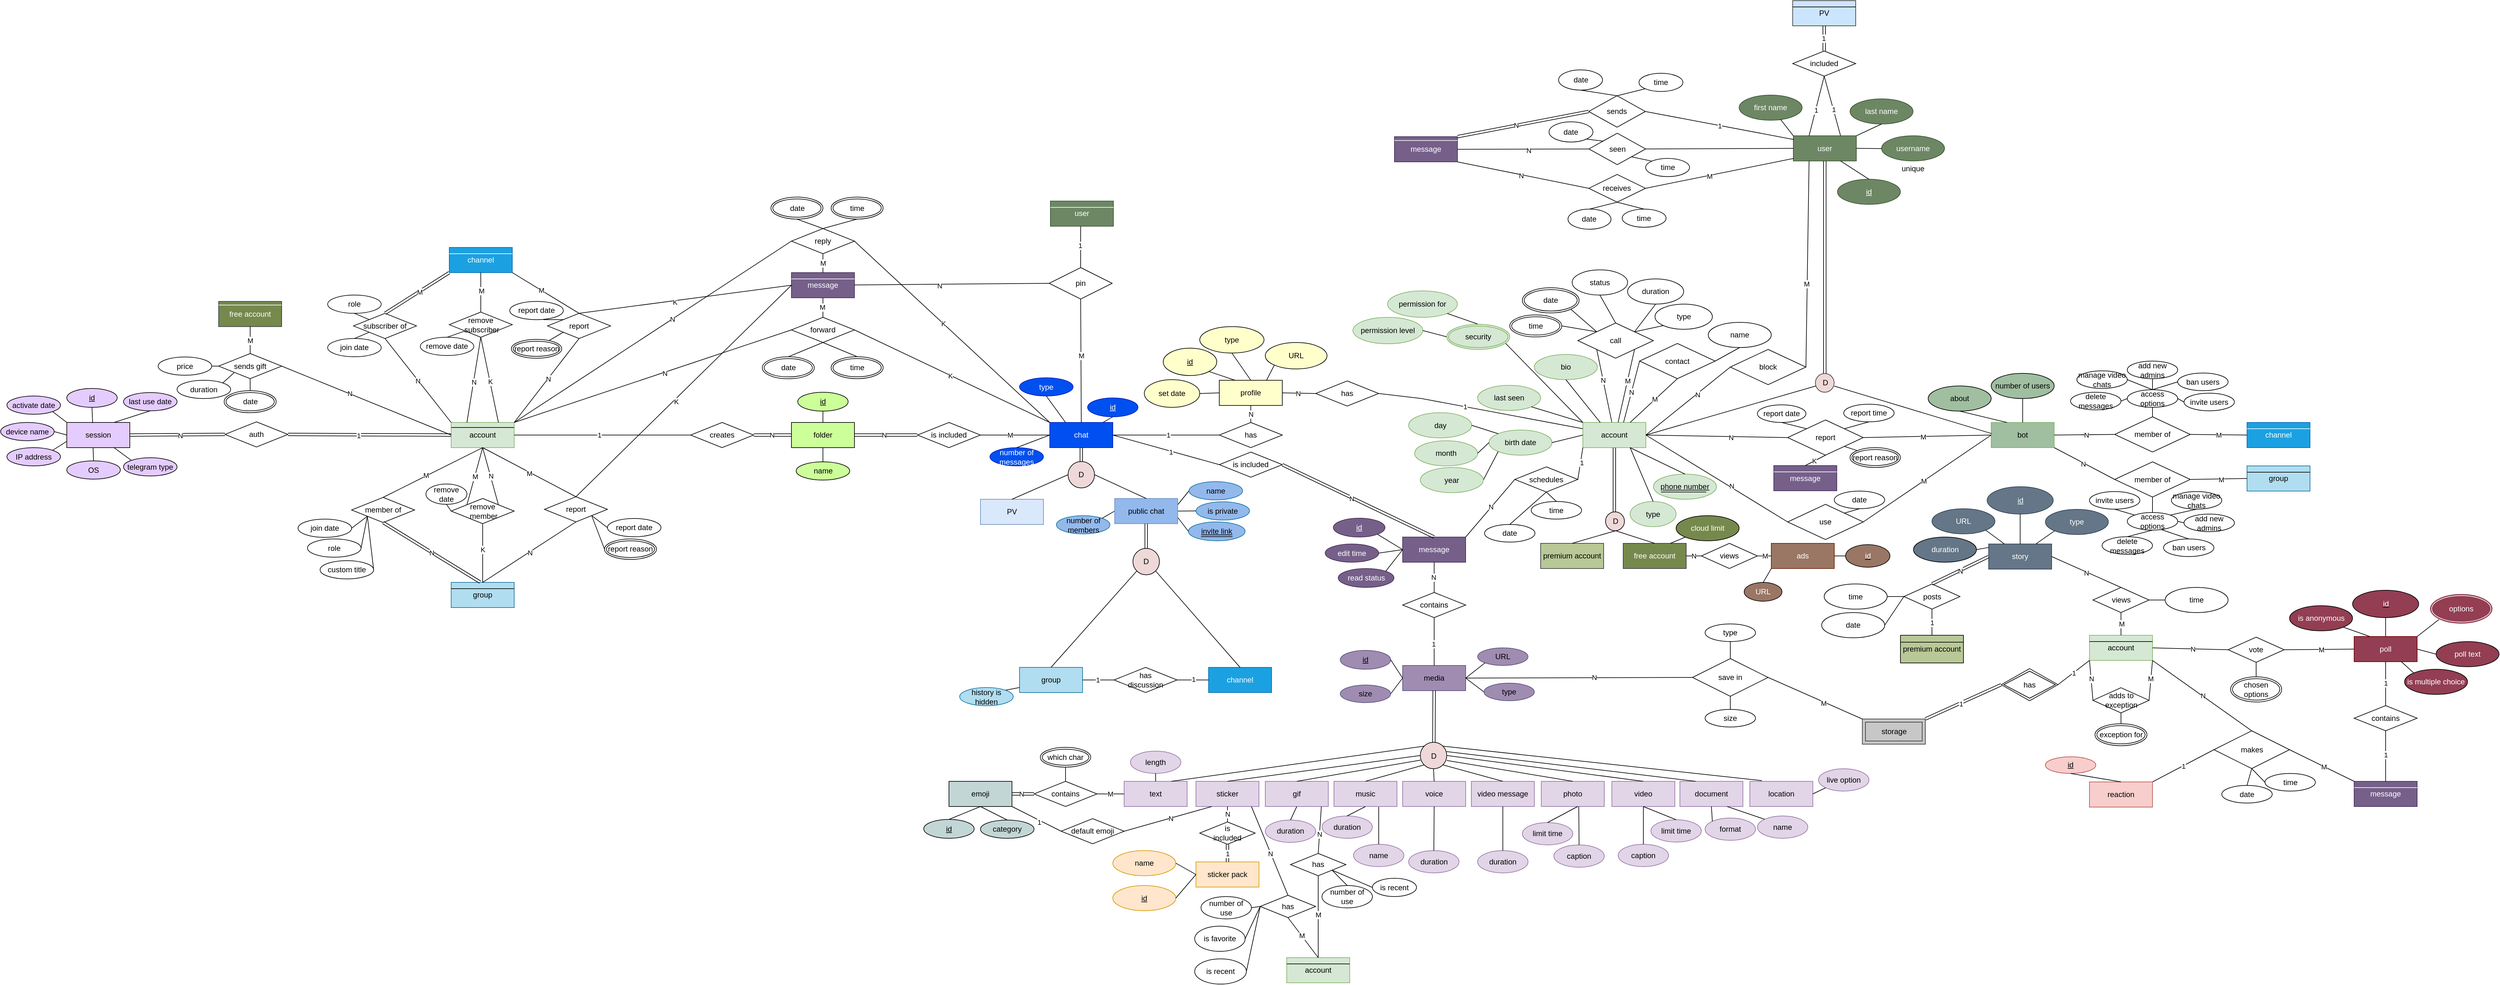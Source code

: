 <mxfile version="26.0.10">
  <diagram name="Page-1" id="c6A9FvN8xwLLma8AUfMu">
    <mxGraphModel dx="5981" dy="3026" grid="1" gridSize="10" guides="1" tooltips="1" connect="1" arrows="0" fold="1" page="1" pageScale="1" pageWidth="827" pageHeight="1169" math="0" shadow="0">
      <root>
        <mxCell id="0" />
        <mxCell id="1" parent="0" />
        <mxCell id="wI7SBmNB0-pXMPaR1pbf-1" value="account" style="whiteSpace=wrap;html=1;align=center;fillColor=#d5e8d4;strokeColor=#82b366;" parent="1" vertex="1">
          <mxGeometry x="396" y="-252" width="100" height="40" as="geometry" />
        </mxCell>
        <mxCell id="wI7SBmNB0-pXMPaR1pbf-2" value="bio" style="ellipse;whiteSpace=wrap;html=1;align=center;fillColor=#d5e8d4;strokeColor=#82b366;" parent="1" vertex="1">
          <mxGeometry x="319" y="-360" width="100" height="40" as="geometry" />
        </mxCell>
        <mxCell id="wI7SBmNB0-pXMPaR1pbf-3" value="last seen" style="ellipse;whiteSpace=wrap;html=1;align=center;fillColor=#d5e8d4;strokeColor=#82b366;" parent="1" vertex="1">
          <mxGeometry x="229" y="-311" width="100" height="40" as="geometry" />
        </mxCell>
        <mxCell id="wI7SBmNB0-pXMPaR1pbf-4" value="birth date" style="ellipse;whiteSpace=wrap;html=1;align=center;fillColor=#d5e8d4;strokeColor=#82b366;" parent="1" vertex="1">
          <mxGeometry x="247" y="-240" width="100" height="40" as="geometry" />
        </mxCell>
        <mxCell id="wI7SBmNB0-pXMPaR1pbf-11" value="" style="endArrow=none;html=1;rounded=0;exitX=1;exitY=1;exitDx=0;exitDy=0;entryX=0;entryY=0;entryDx=0;entryDy=0;" parent="1" source="wI7SBmNB0-pXMPaR1pbf-3" target="wI7SBmNB0-pXMPaR1pbf-1" edge="1">
          <mxGeometry relative="1" as="geometry">
            <mxPoint x="560" y="-70" as="sourcePoint" />
            <mxPoint x="720" y="-70" as="targetPoint" />
          </mxGeometry>
        </mxCell>
        <mxCell id="wI7SBmNB0-pXMPaR1pbf-12" value="" style="endArrow=none;html=1;rounded=0;exitX=0.277;exitY=0.006;exitDx=0;exitDy=0;entryX=0.5;entryY=1;entryDx=0;entryDy=0;exitPerimeter=0;" parent="1" source="wI7SBmNB0-pXMPaR1pbf-1" target="wI7SBmNB0-pXMPaR1pbf-2" edge="1">
          <mxGeometry relative="1" as="geometry">
            <mxPoint x="500" y="-160" as="sourcePoint" />
            <mxPoint x="700" y="-100" as="targetPoint" />
          </mxGeometry>
        </mxCell>
        <mxCell id="wI7SBmNB0-pXMPaR1pbf-14" value="" style="endArrow=none;html=1;rounded=0;exitX=1;exitY=0.5;exitDx=0;exitDy=0;entryX=0;entryY=0.5;entryDx=0;entryDy=0;" parent="1" source="wI7SBmNB0-pXMPaR1pbf-4" target="wI7SBmNB0-pXMPaR1pbf-1" edge="1">
          <mxGeometry relative="1" as="geometry">
            <mxPoint x="560" y="-70" as="sourcePoint" />
            <mxPoint x="720" y="-70" as="targetPoint" />
          </mxGeometry>
        </mxCell>
        <mxCell id="wI7SBmNB0-pXMPaR1pbf-16" value="month" style="ellipse;whiteSpace=wrap;html=1;align=center;fillColor=#d5e8d4;strokeColor=#82b366;" parent="1" vertex="1">
          <mxGeometry x="129" y="-223" width="100" height="40" as="geometry" />
        </mxCell>
        <mxCell id="wI7SBmNB0-pXMPaR1pbf-17" value="day" style="ellipse;whiteSpace=wrap;html=1;align=center;fillColor=#d5e8d4;strokeColor=#82b366;" parent="1" vertex="1">
          <mxGeometry x="119.5" y="-267.5" width="100" height="40" as="geometry" />
        </mxCell>
        <mxCell id="wI7SBmNB0-pXMPaR1pbf-18" value="" style="endArrow=none;html=1;rounded=0;exitX=1;exitY=0.5;exitDx=0;exitDy=0;entryX=0;entryY=1;entryDx=0;entryDy=0;" parent="1" source="wI7SBmNB0-pXMPaR1pbf-15" target="wI7SBmNB0-pXMPaR1pbf-4" edge="1">
          <mxGeometry relative="1" as="geometry">
            <mxPoint x="270" y="-180" as="sourcePoint" />
            <mxPoint x="720" y="-70" as="targetPoint" />
          </mxGeometry>
        </mxCell>
        <mxCell id="wI7SBmNB0-pXMPaR1pbf-19" value="" style="endArrow=none;html=1;rounded=0;exitX=1;exitY=0.5;exitDx=0;exitDy=0;entryX=0;entryY=0.5;entryDx=0;entryDy=0;" parent="1" source="wI7SBmNB0-pXMPaR1pbf-16" target="wI7SBmNB0-pXMPaR1pbf-4" edge="1">
          <mxGeometry relative="1" as="geometry">
            <mxPoint x="560" y="-70" as="sourcePoint" />
            <mxPoint x="490" y="-160" as="targetPoint" />
          </mxGeometry>
        </mxCell>
        <mxCell id="wI7SBmNB0-pXMPaR1pbf-20" value="" style="endArrow=none;html=1;rounded=0;exitX=1;exitY=0.5;exitDx=0;exitDy=0;entryX=0;entryY=0;entryDx=0;entryDy=0;" parent="1" source="wI7SBmNB0-pXMPaR1pbf-17" target="wI7SBmNB0-pXMPaR1pbf-4" edge="1">
          <mxGeometry relative="1" as="geometry">
            <mxPoint x="560" y="-70" as="sourcePoint" />
            <mxPoint x="720" y="-70" as="targetPoint" />
          </mxGeometry>
        </mxCell>
        <mxCell id="wI7SBmNB0-pXMPaR1pbf-23" value="phone number" style="ellipse;whiteSpace=wrap;html=1;align=center;fontStyle=4;fillColor=#d5e8d4;strokeColor=#82b366;" parent="1" vertex="1">
          <mxGeometry x="508" y="-170" width="100" height="40" as="geometry" />
        </mxCell>
        <mxCell id="wI7SBmNB0-pXMPaR1pbf-25" value="" style="endArrow=none;html=1;rounded=0;exitX=0.75;exitY=1;exitDx=0;exitDy=0;entryX=0.5;entryY=0;entryDx=0;entryDy=0;" parent="1" source="wI7SBmNB0-pXMPaR1pbf-1" target="wI7SBmNB0-pXMPaR1pbf-23" edge="1">
          <mxGeometry relative="1" as="geometry">
            <mxPoint x="550" y="-70" as="sourcePoint" />
            <mxPoint x="710" y="-70" as="targetPoint" />
          </mxGeometry>
        </mxCell>
        <mxCell id="wI7SBmNB0-pXMPaR1pbf-35" value="" style="endArrow=none;html=1;rounded=0;exitX=0.2;exitY=0.75;exitDx=0;exitDy=0;exitPerimeter=0;" parent="1" edge="1">
          <mxGeometry width="50" height="50" relative="1" as="geometry">
            <mxPoint x="520" y="-141.5" as="sourcePoint" />
            <mxPoint x="592" y="-141.5" as="targetPoint" />
          </mxGeometry>
        </mxCell>
        <mxCell id="wI7SBmNB0-pXMPaR1pbf-37" value="" style="shape=link;html=1;rounded=0;exitX=0.5;exitY=1;exitDx=0;exitDy=0;" parent="1" source="wI7SBmNB0-pXMPaR1pbf-1" edge="1">
          <mxGeometry relative="1" as="geometry">
            <mxPoint x="360" y="-180" as="sourcePoint" />
            <mxPoint x="446" y="-110" as="targetPoint" />
          </mxGeometry>
        </mxCell>
        <mxCell id="wI7SBmNB0-pXMPaR1pbf-38" value="" style="resizable=0;html=1;whiteSpace=wrap;align=right;verticalAlign=bottom;" parent="wI7SBmNB0-pXMPaR1pbf-37" connectable="0" vertex="1">
          <mxGeometry x="1" relative="1" as="geometry" />
        </mxCell>
        <mxCell id="wI7SBmNB0-pXMPaR1pbf-39" value="" style="ellipse;whiteSpace=wrap;html=1;aspect=fixed;fillColor=#EED8D8;" parent="1" vertex="1">
          <mxGeometry x="432" y="-110" width="30" height="30" as="geometry" />
        </mxCell>
        <mxCell id="wI7SBmNB0-pXMPaR1pbf-40" value="D" style="text;html=1;align=center;verticalAlign=middle;whiteSpace=wrap;rounded=0;" parent="1" vertex="1">
          <mxGeometry x="418" y="-110" width="60" height="30" as="geometry" />
        </mxCell>
        <mxCell id="wI7SBmNB0-pXMPaR1pbf-43" value="&lt;font style=&quot;color: rgb(255, 255, 255);&quot;&gt;free account&lt;/font&gt;" style="whiteSpace=wrap;html=1;align=center;fillColor=light-dark(#76894D,#203A00);strokeColor=#36393d;" parent="1" vertex="1">
          <mxGeometry x="460" y="-60" width="100" height="40" as="geometry" />
        </mxCell>
        <mxCell id="wI7SBmNB0-pXMPaR1pbf-44" value="premium account" style="whiteSpace=wrap;html=1;align=center;fillColor=light-dark(#b9c897, #203a00);strokeColor=#36393d;" parent="1" vertex="1">
          <mxGeometry x="329" y="-60" width="100" height="40" as="geometry" />
        </mxCell>
        <mxCell id="wI7SBmNB0-pXMPaR1pbf-45" value="" style="endArrow=none;html=1;rounded=0;exitX=0.5;exitY=1;exitDx=0;exitDy=0;entryX=0.5;entryY=0;entryDx=0;entryDy=0;" parent="1" source="wI7SBmNB0-pXMPaR1pbf-40" target="wI7SBmNB0-pXMPaR1pbf-43" edge="1">
          <mxGeometry relative="1" as="geometry">
            <mxPoint x="510" y="-80" as="sourcePoint" />
            <mxPoint x="670" y="-80" as="targetPoint" />
          </mxGeometry>
        </mxCell>
        <mxCell id="wI7SBmNB0-pXMPaR1pbf-46" value="" style="endArrow=none;html=1;rounded=0;exitX=0.5;exitY=0;exitDx=0;exitDy=0;entryX=0.5;entryY=1;entryDx=0;entryDy=0;" parent="1" source="wI7SBmNB0-pXMPaR1pbf-44" target="wI7SBmNB0-pXMPaR1pbf-40" edge="1">
          <mxGeometry relative="1" as="geometry">
            <mxPoint x="510" y="-80" as="sourcePoint" />
            <mxPoint x="670" y="-80" as="targetPoint" />
          </mxGeometry>
        </mxCell>
        <mxCell id="wI7SBmNB0-pXMPaR1pbf-47" value="&lt;font style=&quot;color: rgb(255, 255, 255);&quot;&gt;cloud limit&lt;/font&gt;" style="ellipse;whiteSpace=wrap;html=1;align=center;fillColor=#76894D;" parent="1" vertex="1">
          <mxGeometry x="544" y="-104" width="100" height="40" as="geometry" />
        </mxCell>
        <mxCell id="wI7SBmNB0-pXMPaR1pbf-48" value="" style="endArrow=none;html=1;rounded=0;entryX=0;entryY=1;entryDx=0;entryDy=0;exitX=0.75;exitY=0;exitDx=0;exitDy=0;" parent="1" source="wI7SBmNB0-pXMPaR1pbf-43" target="wI7SBmNB0-pXMPaR1pbf-47" edge="1">
          <mxGeometry relative="1" as="geometry">
            <mxPoint x="510" y="-80" as="sourcePoint" />
            <mxPoint x="670" y="-80" as="targetPoint" />
          </mxGeometry>
        </mxCell>
        <mxCell id="wI7SBmNB0-pXMPaR1pbf-49" value="ads" style="whiteSpace=wrap;html=1;align=center;fillColor=light-dark(#9A7665,#D28F70);fontColor=#ffffff;strokeColor=#6D1F00;" parent="1" vertex="1">
          <mxGeometry x="695" y="-60" width="100" height="40" as="geometry" />
        </mxCell>
        <mxCell id="wI7SBmNB0-pXMPaR1pbf-51" value="views" style="shape=rhombus;perimeter=rhombusPerimeter;whiteSpace=wrap;html=1;align=center;" parent="1" vertex="1">
          <mxGeometry x="584" y="-60" width="89" height="40" as="geometry" />
        </mxCell>
        <mxCell id="wI7SBmNB0-pXMPaR1pbf-52" value="" style="endArrow=none;html=1;rounded=0;exitX=1;exitY=0.5;exitDx=0;exitDy=0;entryX=0;entryY=0.5;entryDx=0;entryDy=0;" parent="1" source="wI7SBmNB0-pXMPaR1pbf-51" target="wI7SBmNB0-pXMPaR1pbf-49" edge="1">
          <mxGeometry relative="1" as="geometry">
            <mxPoint x="510" y="-80" as="sourcePoint" />
            <mxPoint x="670" y="-80" as="targetPoint" />
          </mxGeometry>
        </mxCell>
        <mxCell id="o8-SzcC7tznLu2aNXkzC-99" value="M" style="edgeLabel;html=1;align=center;verticalAlign=middle;resizable=0;points=[];" parent="wI7SBmNB0-pXMPaR1pbf-52" connectable="0" vertex="1">
          <mxGeometry x="0.105" relative="1" as="geometry">
            <mxPoint as="offset" />
          </mxGeometry>
        </mxCell>
        <mxCell id="wI7SBmNB0-pXMPaR1pbf-53" value="" style="endArrow=none;html=1;rounded=0;exitX=1;exitY=0.5;exitDx=0;exitDy=0;entryX=0;entryY=0.5;entryDx=0;entryDy=0;" parent="1" source="wI7SBmNB0-pXMPaR1pbf-43" target="wI7SBmNB0-pXMPaR1pbf-51" edge="1">
          <mxGeometry relative="1" as="geometry">
            <mxPoint x="510" y="-80" as="sourcePoint" />
            <mxPoint x="670" y="-80" as="targetPoint" />
          </mxGeometry>
        </mxCell>
        <mxCell id="o8-SzcC7tznLu2aNXkzC-98" value="N" style="edgeLabel;html=1;align=center;verticalAlign=middle;resizable=0;points=[];" parent="wI7SBmNB0-pXMPaR1pbf-53" connectable="0" vertex="1">
          <mxGeometry x="0.018" relative="1" as="geometry">
            <mxPoint as="offset" />
          </mxGeometry>
        </mxCell>
        <mxCell id="wI7SBmNB0-pXMPaR1pbf-54" value="message" style="whiteSpace=wrap;html=1;align=center;fillColor=#76608a;strokeColor=#432D57;fontColor=#ffffff;" parent="1" vertex="1">
          <mxGeometry x="110" y="-70" width="100" height="40" as="geometry" />
        </mxCell>
        <mxCell id="wI7SBmNB0-pXMPaR1pbf-62" value="media" style="whiteSpace=wrap;html=1;align=center;fillColor=light-dark(#A08CB1,#3B394A);strokeColor=#56517e;" parent="1" vertex="1">
          <mxGeometry x="110" y="134" width="100" height="40" as="geometry" />
        </mxCell>
        <mxCell id="wI7SBmNB0-pXMPaR1pbf-63" value="contains" style="shape=rhombus;perimeter=rhombusPerimeter;whiteSpace=wrap;html=1;align=center;" parent="1" vertex="1">
          <mxGeometry x="110" y="18" width="100" height="40" as="geometry" />
        </mxCell>
        <mxCell id="wI7SBmNB0-pXMPaR1pbf-64" value="" style="endArrow=none;html=1;rounded=0;exitX=0.5;exitY=1;exitDx=0;exitDy=0;entryX=0.5;entryY=0;entryDx=0;entryDy=0;" parent="1" source="wI7SBmNB0-pXMPaR1pbf-63" target="wI7SBmNB0-pXMPaR1pbf-62" edge="1">
          <mxGeometry relative="1" as="geometry">
            <mxPoint x="490" y="-120" as="sourcePoint" />
            <mxPoint x="650" y="-120" as="targetPoint" />
          </mxGeometry>
        </mxCell>
        <mxCell id="o8-SzcC7tznLu2aNXkzC-88" value="1" style="edgeLabel;html=1;align=center;verticalAlign=middle;resizable=0;points=[];" parent="wI7SBmNB0-pXMPaR1pbf-64" connectable="0" vertex="1">
          <mxGeometry x="0.171" y="1" relative="1" as="geometry">
            <mxPoint x="-2" y="-3" as="offset" />
          </mxGeometry>
        </mxCell>
        <mxCell id="wI7SBmNB0-pXMPaR1pbf-66" value="edit time" style="ellipse;whiteSpace=wrap;html=1;align=center;fillColor=#76608a;fontColor=#ffffff;strokeColor=#432D57;" parent="1" vertex="1">
          <mxGeometry x="-13" y="-59" width="85" height="29" as="geometry" />
        </mxCell>
        <mxCell id="wI7SBmNB0-pXMPaR1pbf-67" value="id" style="ellipse;whiteSpace=wrap;html=1;align=center;fontStyle=4;fillColor=light-dark(#a08cb1, #3b394a);strokeColor=#56517e;" parent="1" vertex="1">
          <mxGeometry x="11" y="110" width="80" height="30" as="geometry" />
        </mxCell>
        <mxCell id="wI7SBmNB0-pXMPaR1pbf-69" value="" style="endArrow=none;html=1;rounded=0;exitX=1;exitY=0.5;exitDx=0;exitDy=0;entryX=0;entryY=0.5;entryDx=0;entryDy=0;" parent="1" source="wI7SBmNB0-pXMPaR1pbf-66" target="wI7SBmNB0-pXMPaR1pbf-54" edge="1">
          <mxGeometry relative="1" as="geometry">
            <mxPoint x="570" y="-170" as="sourcePoint" />
            <mxPoint x="730" y="-170" as="targetPoint" />
          </mxGeometry>
        </mxCell>
        <mxCell id="wI7SBmNB0-pXMPaR1pbf-70" value="" style="endArrow=none;html=1;rounded=0;exitX=1;exitY=0.5;exitDx=0;exitDy=0;entryX=0;entryY=0.5;entryDx=0;entryDy=0;" parent="1" source="wI7SBmNB0-pXMPaR1pbf-67" target="wI7SBmNB0-pXMPaR1pbf-62" edge="1">
          <mxGeometry relative="1" as="geometry">
            <mxPoint x="570" y="-170" as="sourcePoint" />
            <mxPoint x="730" y="-170" as="targetPoint" />
          </mxGeometry>
        </mxCell>
        <mxCell id="wI7SBmNB0-pXMPaR1pbf-77" value="profile" style="whiteSpace=wrap;html=1;align=center;fillColor=#FFFFCC;" parent="1" vertex="1">
          <mxGeometry x="-181" y="-319" width="100" height="40" as="geometry" />
        </mxCell>
        <mxCell id="wI7SBmNB0-pXMPaR1pbf-79" value="has" style="shape=rhombus;perimeter=rhombusPerimeter;whiteSpace=wrap;html=1;align=center;" parent="1" vertex="1">
          <mxGeometry x="-28" y="-318" width="100" height="40" as="geometry" />
        </mxCell>
        <mxCell id="wI7SBmNB0-pXMPaR1pbf-80" value="" style="endArrow=none;html=1;rounded=0;exitX=1;exitY=0.5;exitDx=0;exitDy=0;entryX=0;entryY=0.25;entryDx=0;entryDy=0;" parent="1" source="wI7SBmNB0-pXMPaR1pbf-79" target="wI7SBmNB0-pXMPaR1pbf-1" edge="1">
          <mxGeometry relative="1" as="geometry">
            <mxPoint x="260" y="-290" as="sourcePoint" />
            <mxPoint x="940" y="-310" as="targetPoint" />
            <Array as="points">
              <mxPoint x="140" y="-290" />
            </Array>
          </mxGeometry>
        </mxCell>
        <mxCell id="o8-SzcC7tznLu2aNXkzC-62" value="1" style="edgeLabel;html=1;align=center;verticalAlign=middle;resizable=0;points=[];" parent="wI7SBmNB0-pXMPaR1pbf-80" connectable="0" vertex="1">
          <mxGeometry x="-0.159" relative="1" as="geometry">
            <mxPoint as="offset" />
          </mxGeometry>
        </mxCell>
        <mxCell id="wI7SBmNB0-pXMPaR1pbf-81" value="" style="endArrow=none;html=1;rounded=0;exitX=1;exitY=0.5;exitDx=0;exitDy=0;entryX=0;entryY=0.5;entryDx=0;entryDy=0;" parent="1" source="wI7SBmNB0-pXMPaR1pbf-77" target="wI7SBmNB0-pXMPaR1pbf-79" edge="1">
          <mxGeometry relative="1" as="geometry">
            <mxPoint x="780" y="-310" as="sourcePoint" />
            <mxPoint x="940" y="-310" as="targetPoint" />
          </mxGeometry>
        </mxCell>
        <mxCell id="o8-SzcC7tznLu2aNXkzC-61" value="N" style="edgeLabel;html=1;align=center;verticalAlign=middle;resizable=0;points=[];" parent="wI7SBmNB0-pXMPaR1pbf-81" connectable="0" vertex="1">
          <mxGeometry x="-0.066" relative="1" as="geometry">
            <mxPoint as="offset" />
          </mxGeometry>
        </mxCell>
        <mxCell id="wI7SBmNB0-pXMPaR1pbf-84" value="" style="shape=link;html=1;rounded=0;entryX=0.5;entryY=1;entryDx=0;entryDy=0;exitX=0.5;exitY=0;exitDx=0;exitDy=0;" parent="1" source="wI7SBmNB0-pXMPaR1pbf-87" target="wI7SBmNB0-pXMPaR1pbf-62" edge="1">
          <mxGeometry relative="1" as="geometry">
            <mxPoint x="882.74" y="-10" as="sourcePoint" />
            <mxPoint x="510.003" y="135.458" as="targetPoint" />
          </mxGeometry>
        </mxCell>
        <mxCell id="wI7SBmNB0-pXMPaR1pbf-86" value="" style="ellipse;whiteSpace=wrap;html=1;aspect=fixed;fillColor=#EED8D8;" parent="1" vertex="1">
          <mxGeometry x="138" y="256" width="42" height="42" as="geometry" />
        </mxCell>
        <mxCell id="wI7SBmNB0-pXMPaR1pbf-87" value="D" style="text;html=1;align=center;verticalAlign=middle;whiteSpace=wrap;rounded=0;" parent="1" vertex="1">
          <mxGeometry x="149" y="270" width="21" height="16" as="geometry" />
        </mxCell>
        <mxCell id="wI7SBmNB0-pXMPaR1pbf-88" value="sticker" style="whiteSpace=wrap;html=1;align=center;fillColor=#e1d5e7;strokeColor=#9673a6;" parent="1" vertex="1">
          <mxGeometry x="-218" y="318" width="100" height="40" as="geometry" />
        </mxCell>
        <mxCell id="wI7SBmNB0-pXMPaR1pbf-89" value="video" style="whiteSpace=wrap;html=1;align=center;fillColor=#e1d5e7;strokeColor=#9673a6;" parent="1" vertex="1">
          <mxGeometry x="442" y="318" width="100" height="40" as="geometry" />
        </mxCell>
        <mxCell id="wI7SBmNB0-pXMPaR1pbf-90" value="photo" style="whiteSpace=wrap;html=1;align=center;fillColor=#e1d5e7;strokeColor=#9673a6;" parent="1" vertex="1">
          <mxGeometry x="330" y="318" width="100" height="40" as="geometry" />
        </mxCell>
        <mxCell id="wI7SBmNB0-pXMPaR1pbf-91" value="video message" style="whiteSpace=wrap;html=1;align=center;fillColor=#e1d5e7;strokeColor=#9673a6;" parent="1" vertex="1">
          <mxGeometry x="219" y="318" width="100" height="40" as="geometry" />
        </mxCell>
        <mxCell id="wI7SBmNB0-pXMPaR1pbf-92" value="voice" style="whiteSpace=wrap;html=1;align=center;fillColor=#e1d5e7;strokeColor=#9673a6;" parent="1" vertex="1">
          <mxGeometry x="110" y="318" width="100" height="40" as="geometry" />
        </mxCell>
        <mxCell id="wI7SBmNB0-pXMPaR1pbf-93" value="music" style="whiteSpace=wrap;html=1;align=center;fillColor=#e1d5e7;strokeColor=#9673a6;" parent="1" vertex="1">
          <mxGeometry x="1" y="318" width="100" height="40" as="geometry" />
        </mxCell>
        <mxCell id="wI7SBmNB0-pXMPaR1pbf-94" value="gif" style="whiteSpace=wrap;html=1;align=center;fillColor=#e1d5e7;strokeColor=#9673a6;" parent="1" vertex="1">
          <mxGeometry x="-108" y="318" width="100" height="40" as="geometry" />
        </mxCell>
        <mxCell id="wI7SBmNB0-pXMPaR1pbf-96" value="" style="endArrow=none;html=1;rounded=0;exitX=1;exitY=0.5;exitDx=0;exitDy=0;entryX=0.5;entryY=0;entryDx=0;entryDy=0;" parent="1" source="wI7SBmNB0-pXMPaR1pbf-86" target="wI7SBmNB0-pXMPaR1pbf-89" edge="1">
          <mxGeometry relative="1" as="geometry">
            <mxPoint x="480" y="118" as="sourcePoint" />
            <mxPoint x="640" y="118" as="targetPoint" />
          </mxGeometry>
        </mxCell>
        <mxCell id="wI7SBmNB0-pXMPaR1pbf-97" value="" style="endArrow=none;html=1;rounded=0;exitX=1.001;exitY=0.687;exitDx=0;exitDy=0;entryX=0.5;entryY=0;entryDx=0;entryDy=0;exitPerimeter=0;" parent="1" source="wI7SBmNB0-pXMPaR1pbf-86" target="wI7SBmNB0-pXMPaR1pbf-90" edge="1">
          <mxGeometry relative="1" as="geometry">
            <mxPoint x="240" y="178" as="sourcePoint" />
            <mxPoint x="640" y="118" as="targetPoint" />
          </mxGeometry>
        </mxCell>
        <mxCell id="wI7SBmNB0-pXMPaR1pbf-98" value="" style="endArrow=none;html=1;rounded=0;exitX=1;exitY=1;exitDx=0;exitDy=0;entryX=0.5;entryY=0;entryDx=0;entryDy=0;" parent="1" source="wI7SBmNB0-pXMPaR1pbf-86" target="wI7SBmNB0-pXMPaR1pbf-91" edge="1">
          <mxGeometry relative="1" as="geometry">
            <mxPoint x="480" y="118" as="sourcePoint" />
            <mxPoint x="640" y="118" as="targetPoint" />
          </mxGeometry>
        </mxCell>
        <mxCell id="wI7SBmNB0-pXMPaR1pbf-99" value="" style="endArrow=none;html=1;rounded=0;exitX=0.5;exitY=1;exitDx=0;exitDy=0;entryX=0.5;entryY=0;entryDx=0;entryDy=0;" parent="1" source="wI7SBmNB0-pXMPaR1pbf-86" target="wI7SBmNB0-pXMPaR1pbf-92" edge="1">
          <mxGeometry relative="1" as="geometry">
            <mxPoint x="480" y="118" as="sourcePoint" />
            <mxPoint x="640" y="118" as="targetPoint" />
          </mxGeometry>
        </mxCell>
        <mxCell id="wI7SBmNB0-pXMPaR1pbf-100" value="" style="endArrow=none;html=1;rounded=0;exitX=0.5;exitY=0;exitDx=0;exitDy=0;entryX=0;entryY=1;entryDx=0;entryDy=0;" parent="1" source="wI7SBmNB0-pXMPaR1pbf-93" target="wI7SBmNB0-pXMPaR1pbf-86" edge="1">
          <mxGeometry relative="1" as="geometry">
            <mxPoint x="220" y="248" as="sourcePoint" />
            <mxPoint x="640" y="118" as="targetPoint" />
          </mxGeometry>
        </mxCell>
        <mxCell id="wI7SBmNB0-pXMPaR1pbf-101" value="" style="endArrow=none;html=1;rounded=0;exitX=0.5;exitY=0;exitDx=0;exitDy=0;entryX=0.005;entryY=0.675;entryDx=0;entryDy=0;entryPerimeter=0;" parent="1" source="wI7SBmNB0-pXMPaR1pbf-94" target="wI7SBmNB0-pXMPaR1pbf-86" edge="1">
          <mxGeometry relative="1" as="geometry">
            <mxPoint x="480" y="118" as="sourcePoint" />
            <mxPoint x="640" y="118" as="targetPoint" />
          </mxGeometry>
        </mxCell>
        <mxCell id="wI7SBmNB0-pXMPaR1pbf-102" value="" style="endArrow=none;html=1;rounded=0;exitX=0.5;exitY=0;exitDx=0;exitDy=0;entryX=0;entryY=0.5;entryDx=0;entryDy=0;" parent="1" source="wI7SBmNB0-pXMPaR1pbf-88" target="wI7SBmNB0-pXMPaR1pbf-86" edge="1">
          <mxGeometry relative="1" as="geometry">
            <mxPoint x="480" y="118" as="sourcePoint" />
            <mxPoint x="140" y="277" as="targetPoint" />
          </mxGeometry>
        </mxCell>
        <mxCell id="wI7SBmNB0-pXMPaR1pbf-104" value="contact" style="shape=rhombus;perimeter=rhombusPerimeter;whiteSpace=wrap;html=1;align=center;" parent="1" vertex="1">
          <mxGeometry x="486" y="-377.5" width="120" height="56" as="geometry" />
        </mxCell>
        <mxCell id="wI7SBmNB0-pXMPaR1pbf-107" value="" style="endArrow=none;html=1;rounded=0;exitX=0.75;exitY=0;exitDx=0;exitDy=0;entryX=0.5;entryY=1;entryDx=0;entryDy=0;" parent="1" source="wI7SBmNB0-pXMPaR1pbf-1" target="wI7SBmNB0-pXMPaR1pbf-104" edge="1">
          <mxGeometry relative="1" as="geometry">
            <mxPoint x="500" y="-240" as="sourcePoint" />
            <mxPoint x="370" y="-220" as="targetPoint" />
          </mxGeometry>
        </mxCell>
        <mxCell id="o8-SzcC7tznLu2aNXkzC-70" value="M" style="edgeLabel;html=1;align=center;verticalAlign=middle;resizable=0;points=[];" parent="wI7SBmNB0-pXMPaR1pbf-107" connectable="0" vertex="1">
          <mxGeometry x="0.051" y="1" relative="1" as="geometry">
            <mxPoint as="offset" />
          </mxGeometry>
        </mxCell>
        <mxCell id="wI7SBmNB0-pXMPaR1pbf-108" value="" style="endArrow=none;html=1;rounded=0;exitX=0.646;exitY=-0.004;exitDx=0;exitDy=0;entryX=0;entryY=0.5;entryDx=0;entryDy=0;exitPerimeter=0;" parent="1" source="wI7SBmNB0-pXMPaR1pbf-1" target="wI7SBmNB0-pXMPaR1pbf-104" edge="1">
          <mxGeometry relative="1" as="geometry">
            <mxPoint x="210" y="-220" as="sourcePoint" />
            <mxPoint x="370" y="-220" as="targetPoint" />
            <Array as="points" />
          </mxGeometry>
        </mxCell>
        <mxCell id="o8-SzcC7tznLu2aNXkzC-69" value="N" style="edgeLabel;html=1;align=center;verticalAlign=middle;resizable=0;points=[];" parent="wI7SBmNB0-pXMPaR1pbf-108" connectable="0" vertex="1">
          <mxGeometry x="-0.004" relative="1" as="geometry">
            <mxPoint as="offset" />
          </mxGeometry>
        </mxCell>
        <mxCell id="wI7SBmNB0-pXMPaR1pbf-111" value="" style="endArrow=none;html=1;rounded=0;exitX=1;exitY=1;exitDx=0;exitDy=0;entryX=0;entryY=0.5;entryDx=0;entryDy=0;" parent="1" source="wI7SBmNB0-pXMPaR1pbf-110" target="wI7SBmNB0-pXMPaR1pbf-54" edge="1">
          <mxGeometry relative="1" as="geometry">
            <mxPoint x="520" y="-250" as="sourcePoint" />
            <mxPoint x="680" y="-250" as="targetPoint" />
          </mxGeometry>
        </mxCell>
        <mxCell id="wI7SBmNB0-pXMPaR1pbf-112" value="name" style="ellipse;whiteSpace=wrap;html=1;align=center;" parent="1" vertex="1">
          <mxGeometry x="595" y="-411" width="100" height="40" as="geometry" />
        </mxCell>
        <mxCell id="wI7SBmNB0-pXMPaR1pbf-113" value="" style="endArrow=none;html=1;rounded=0;exitX=1;exitY=0.5;exitDx=0;exitDy=0;entryX=0.5;entryY=1;entryDx=0;entryDy=0;" parent="1" source="wI7SBmNB0-pXMPaR1pbf-104" target="wI7SBmNB0-pXMPaR1pbf-112" edge="1">
          <mxGeometry relative="1" as="geometry">
            <mxPoint x="520" y="-130" as="sourcePoint" />
            <mxPoint x="680" y="-130" as="targetPoint" />
          </mxGeometry>
        </mxCell>
        <mxCell id="wI7SBmNB0-pXMPaR1pbf-114" value="date" style="ellipse;whiteSpace=wrap;html=1;align=center;" parent="1" vertex="1">
          <mxGeometry x="1410" y="324.5" width="80" height="28" as="geometry" />
        </mxCell>
        <mxCell id="wI7SBmNB0-pXMPaR1pbf-115" value="" style="endArrow=none;html=1;rounded=0;exitX=0.5;exitY=1;exitDx=0;exitDy=0;entryX=0.5;entryY=0;entryDx=0;entryDy=0;" parent="1" source="O4plN9W963LHQO1vb7rC-1" target="wI7SBmNB0-pXMPaR1pbf-114" edge="1">
          <mxGeometry relative="1" as="geometry">
            <mxPoint x="1466.75" y="315.5" as="sourcePoint" />
            <mxPoint x="1652.75" y="111.5" as="targetPoint" />
          </mxGeometry>
        </mxCell>
        <mxCell id="wI7SBmNB0-pXMPaR1pbf-116" value="set date" style="ellipse;whiteSpace=wrap;html=1;align=center;fillColor=#FFFFCC;" parent="1" vertex="1">
          <mxGeometry x="-300" y="-320" width="88" height="44" as="geometry" />
        </mxCell>
        <mxCell id="wI7SBmNB0-pXMPaR1pbf-117" value="" style="endArrow=none;html=1;rounded=0;exitX=1;exitY=0.5;exitDx=0;exitDy=0;entryX=0;entryY=0.5;entryDx=0;entryDy=0;" parent="1" source="wI7SBmNB0-pXMPaR1pbf-116" target="wI7SBmNB0-pXMPaR1pbf-77" edge="1">
          <mxGeometry relative="1" as="geometry">
            <mxPoint x="100" y="-140" as="sourcePoint" />
            <mxPoint x="260" y="-140" as="targetPoint" />
          </mxGeometry>
        </mxCell>
        <mxCell id="wI7SBmNB0-pXMPaR1pbf-118" value="is recent" style="ellipse;whiteSpace=wrap;html=1;align=center;" parent="1" vertex="1">
          <mxGeometry x="-220" y="600" width="82" height="40" as="geometry" />
        </mxCell>
        <mxCell id="wI7SBmNB0-pXMPaR1pbf-119" value="" style="endArrow=none;html=1;rounded=0;entryX=0;entryY=0.5;entryDx=0;entryDy=0;exitX=1;exitY=0.5;exitDx=0;exitDy=0;" parent="1" source="wI7SBmNB0-pXMPaR1pbf-118" target="wI7SBmNB0-pXMPaR1pbf-140" edge="1">
          <mxGeometry relative="1" as="geometry">
            <mxPoint x="-136" y="630" as="sourcePoint" />
            <mxPoint x="-118.0" y="642.25" as="targetPoint" />
          </mxGeometry>
        </mxCell>
        <mxCell id="wI7SBmNB0-pXMPaR1pbf-120" value="is recent" style="ellipse;whiteSpace=wrap;html=1;align=center;" parent="1" vertex="1">
          <mxGeometry x="62" y="472" width="70" height="29" as="geometry" />
        </mxCell>
        <mxCell id="wI7SBmNB0-pXMPaR1pbf-121" value="" style="endArrow=none;html=1;rounded=0;exitX=1;exitY=1;exitDx=0;exitDy=0;entryX=0;entryY=0.5;entryDx=0;entryDy=0;" parent="1" source="wI7SBmNB0-pXMPaR1pbf-139" target="wI7SBmNB0-pXMPaR1pbf-120" edge="1">
          <mxGeometry relative="1" as="geometry">
            <mxPoint x="551" y="228" as="sourcePoint" />
            <mxPoint x="60" y="487" as="targetPoint" />
          </mxGeometry>
        </mxCell>
        <mxCell id="wI7SBmNB0-pXMPaR1pbf-122" value="sticker pack" style="whiteSpace=wrap;html=1;align=center;fillColor=#ffe6cc;strokeColor=#d79b00;" parent="1" vertex="1">
          <mxGeometry x="-218" y="446" width="100" height="40" as="geometry" />
        </mxCell>
        <mxCell id="wI7SBmNB0-pXMPaR1pbf-124" value="is&lt;div&gt;included&lt;/div&gt;" style="shape=rhombus;perimeter=rhombusPerimeter;whiteSpace=wrap;html=1;align=center;" parent="1" vertex="1">
          <mxGeometry x="-212" y="382.5" width="88" height="35.5" as="geometry" />
        </mxCell>
        <mxCell id="wI7SBmNB0-pXMPaR1pbf-126" value="" style="endArrow=none;html=1;rounded=0;exitX=0.5;exitY=0;exitDx=0;exitDy=0;entryX=0.5;entryY=1;entryDx=0;entryDy=0;" parent="1" source="wI7SBmNB0-pXMPaR1pbf-124" target="wI7SBmNB0-pXMPaR1pbf-88" edge="1">
          <mxGeometry relative="1" as="geometry">
            <mxPoint x="30" y="388" as="sourcePoint" />
            <mxPoint x="190" y="388" as="targetPoint" />
          </mxGeometry>
        </mxCell>
        <mxCell id="o8-SzcC7tznLu2aNXkzC-109" value="N" style="edgeLabel;html=1;align=center;verticalAlign=middle;resizable=0;points=[];" parent="wI7SBmNB0-pXMPaR1pbf-126" connectable="0" vertex="1">
          <mxGeometry x="0.029" y="-1" relative="1" as="geometry">
            <mxPoint x="-1" as="offset" />
          </mxGeometry>
        </mxCell>
        <mxCell id="wI7SBmNB0-pXMPaR1pbf-127" value="" style="shape=link;html=1;rounded=0;exitX=0.5;exitY=1;exitDx=0;exitDy=0;entryX=0.5;entryY=0;entryDx=0;entryDy=0;" parent="1" source="wI7SBmNB0-pXMPaR1pbf-124" target="wI7SBmNB0-pXMPaR1pbf-122" edge="1">
          <mxGeometry relative="1" as="geometry">
            <mxPoint x="30" y="388" as="sourcePoint" />
            <mxPoint x="190" y="388" as="targetPoint" />
          </mxGeometry>
        </mxCell>
        <mxCell id="o8-SzcC7tznLu2aNXkzC-110" value="1" style="edgeLabel;html=1;align=center;verticalAlign=middle;resizable=0;points=[];" parent="wI7SBmNB0-pXMPaR1pbf-127" connectable="0" vertex="1">
          <mxGeometry x="0.047" relative="1" as="geometry">
            <mxPoint as="offset" />
          </mxGeometry>
        </mxCell>
        <mxCell id="wI7SBmNB0-pXMPaR1pbf-132" value="account" style="whiteSpace=wrap;html=1;align=center;fillColor=#d5e8d4;strokeColor=#82b366;" parent="1" vertex="1">
          <mxGeometry x="-74" y="598" width="100" height="40" as="geometry" />
        </mxCell>
        <mxCell id="wI7SBmNB0-pXMPaR1pbf-133" value="" style="endArrow=none;html=1;rounded=0;exitX=0;exitY=0.25;exitDx=0;exitDy=0;entryX=1;entryY=0.25;entryDx=0;entryDy=0;" parent="1" source="wI7SBmNB0-pXMPaR1pbf-132" target="wI7SBmNB0-pXMPaR1pbf-132" edge="1">
          <mxGeometry width="50" height="50" relative="1" as="geometry">
            <mxPoint y="250" as="sourcePoint" />
            <mxPoint x="50" y="200" as="targetPoint" />
          </mxGeometry>
        </mxCell>
        <mxCell id="wI7SBmNB0-pXMPaR1pbf-139" value="has" style="shape=rhombus;perimeter=rhombusPerimeter;whiteSpace=wrap;html=1;align=center;" parent="1" vertex="1">
          <mxGeometry x="-68" y="432.5" width="88" height="35.5" as="geometry" />
        </mxCell>
        <mxCell id="wI7SBmNB0-pXMPaR1pbf-140" value="has" style="shape=rhombus;perimeter=rhombusPerimeter;whiteSpace=wrap;html=1;align=center;" parent="1" vertex="1">
          <mxGeometry x="-116" y="499" width="88" height="35.5" as="geometry" />
        </mxCell>
        <mxCell id="wI7SBmNB0-pXMPaR1pbf-142" value="" style="endArrow=none;html=1;rounded=0;exitX=0.5;exitY=0;exitDx=0;exitDy=0;entryX=0.5;entryY=1;entryDx=0;entryDy=0;" parent="1" source="wI7SBmNB0-pXMPaR1pbf-132" target="wI7SBmNB0-pXMPaR1pbf-139" edge="1">
          <mxGeometry relative="1" as="geometry">
            <mxPoint x="260" y="308" as="sourcePoint" />
            <mxPoint x="420" y="308" as="targetPoint" />
          </mxGeometry>
        </mxCell>
        <mxCell id="o8-SzcC7tznLu2aNXkzC-108" value="M" style="edgeLabel;html=1;align=center;verticalAlign=middle;resizable=0;points=[];" parent="wI7SBmNB0-pXMPaR1pbf-142" connectable="0" vertex="1">
          <mxGeometry x="0.048" relative="1" as="geometry">
            <mxPoint as="offset" />
          </mxGeometry>
        </mxCell>
        <mxCell id="wI7SBmNB0-pXMPaR1pbf-143" value="" style="endArrow=none;html=1;rounded=0;exitX=0.5;exitY=1;exitDx=0;exitDy=0;entryX=0.5;entryY=0;entryDx=0;entryDy=0;" parent="1" source="wI7SBmNB0-pXMPaR1pbf-140" target="wI7SBmNB0-pXMPaR1pbf-132" edge="1">
          <mxGeometry relative="1" as="geometry">
            <mxPoint x="260" y="308" as="sourcePoint" />
            <mxPoint x="420" y="308" as="targetPoint" />
          </mxGeometry>
        </mxCell>
        <mxCell id="o8-SzcC7tznLu2aNXkzC-106" value="M" style="edgeLabel;html=1;align=center;verticalAlign=middle;resizable=0;points=[];" parent="wI7SBmNB0-pXMPaR1pbf-143" connectable="0" vertex="1">
          <mxGeometry x="-0.098" relative="1" as="geometry">
            <mxPoint as="offset" />
          </mxGeometry>
        </mxCell>
        <mxCell id="wI7SBmNB0-pXMPaR1pbf-144" value="" style="endArrow=none;html=1;rounded=0;entryX=0.88;entryY=1;entryDx=0;entryDy=0;entryPerimeter=0;exitX=0.5;exitY=0;exitDx=0;exitDy=0;" parent="1" source="wI7SBmNB0-pXMPaR1pbf-140" target="wI7SBmNB0-pXMPaR1pbf-88" edge="1">
          <mxGeometry relative="1" as="geometry">
            <mxPoint x="-70" y="498" as="sourcePoint" />
            <mxPoint x="-120" y="368" as="targetPoint" />
            <Array as="points" />
          </mxGeometry>
        </mxCell>
        <mxCell id="o8-SzcC7tznLu2aNXkzC-105" value="N" style="edgeLabel;html=1;align=center;verticalAlign=middle;resizable=0;points=[];" parent="wI7SBmNB0-pXMPaR1pbf-144" connectable="0" vertex="1">
          <mxGeometry x="-0.056" relative="1" as="geometry">
            <mxPoint x="-1" as="offset" />
          </mxGeometry>
        </mxCell>
        <mxCell id="wI7SBmNB0-pXMPaR1pbf-145" value="" style="endArrow=none;html=1;rounded=0;entryX=0.5;entryY=0;entryDx=0;entryDy=0;" parent="1" target="wI7SBmNB0-pXMPaR1pbf-139" edge="1">
          <mxGeometry relative="1" as="geometry">
            <mxPoint x="-19" y="358" as="sourcePoint" />
            <mxPoint x="420" y="308" as="targetPoint" />
            <Array as="points" />
          </mxGeometry>
        </mxCell>
        <mxCell id="o8-SzcC7tznLu2aNXkzC-107" value="N" style="edgeLabel;html=1;align=center;verticalAlign=middle;resizable=0;points=[];" parent="wI7SBmNB0-pXMPaR1pbf-145" connectable="0" vertex="1">
          <mxGeometry x="0.171" relative="1" as="geometry">
            <mxPoint as="offset" />
          </mxGeometry>
        </mxCell>
        <mxCell id="wI7SBmNB0-pXMPaR1pbf-146" value="name" style="ellipse;whiteSpace=wrap;html=1;align=center;fillColor=#ffe6cc;strokeColor=#d79b00;" parent="1" vertex="1">
          <mxGeometry x="-350" y="428" width="100" height="40" as="geometry" />
        </mxCell>
        <mxCell id="wI7SBmNB0-pXMPaR1pbf-148" value="id" style="ellipse;whiteSpace=wrap;html=1;align=center;fontStyle=4;fillColor=#ffe6cc;strokeColor=#d79b00;" parent="1" vertex="1">
          <mxGeometry x="-350" y="483.5" width="100" height="40" as="geometry" />
        </mxCell>
        <mxCell id="wI7SBmNB0-pXMPaR1pbf-149" value="" style="endArrow=none;html=1;rounded=0;exitX=1;exitY=0.5;exitDx=0;exitDy=0;entryX=0;entryY=0.5;entryDx=0;entryDy=0;" parent="1" source="wI7SBmNB0-pXMPaR1pbf-148" target="wI7SBmNB0-pXMPaR1pbf-122" edge="1">
          <mxGeometry relative="1" as="geometry">
            <mxPoint x="240" y="338" as="sourcePoint" />
            <mxPoint x="400" y="338" as="targetPoint" />
          </mxGeometry>
        </mxCell>
        <mxCell id="wI7SBmNB0-pXMPaR1pbf-150" value="" style="endArrow=none;html=1;rounded=0;exitX=1;exitY=0.5;exitDx=0;exitDy=0;entryX=0;entryY=0.5;entryDx=0;entryDy=0;" parent="1" source="wI7SBmNB0-pXMPaR1pbf-146" target="wI7SBmNB0-pXMPaR1pbf-122" edge="1">
          <mxGeometry relative="1" as="geometry">
            <mxPoint x="240" y="338" as="sourcePoint" />
            <mxPoint x="400" y="338" as="targetPoint" />
          </mxGeometry>
        </mxCell>
        <mxCell id="wI7SBmNB0-pXMPaR1pbf-151" value="number of&lt;div&gt;use&lt;/div&gt;" style="ellipse;whiteSpace=wrap;html=1;align=center;" parent="1" vertex="1">
          <mxGeometry x="-210" y="501" width="80" height="35.5" as="geometry" />
        </mxCell>
        <mxCell id="wI7SBmNB0-pXMPaR1pbf-152" value="" style="endArrow=none;html=1;rounded=0;exitX=1;exitY=0.5;exitDx=0;exitDy=0;entryX=0;entryY=0.5;entryDx=0;entryDy=0;" parent="1" source="wI7SBmNB0-pXMPaR1pbf-151" target="wI7SBmNB0-pXMPaR1pbf-140" edge="1">
          <mxGeometry relative="1" as="geometry">
            <mxPoint x="230" y="388" as="sourcePoint" />
            <mxPoint x="-120" y="519" as="targetPoint" />
          </mxGeometry>
        </mxCell>
        <mxCell id="wI7SBmNB0-pXMPaR1pbf-153" value="number of&lt;div&gt;use&lt;/div&gt;" style="ellipse;whiteSpace=wrap;html=1;align=center;" parent="1" vertex="1">
          <mxGeometry x="-18" y="483.5" width="80" height="35.5" as="geometry" />
        </mxCell>
        <mxCell id="wI7SBmNB0-pXMPaR1pbf-154" value="" style="endArrow=none;html=1;rounded=0;exitX=1;exitY=1;exitDx=0;exitDy=0;entryX=0.5;entryY=0;entryDx=0;entryDy=0;" parent="1" source="wI7SBmNB0-pXMPaR1pbf-139" target="wI7SBmNB0-pXMPaR1pbf-153" edge="1">
          <mxGeometry relative="1" as="geometry">
            <mxPoint x="70" y="408" as="sourcePoint" />
            <mxPoint x="230" y="408" as="targetPoint" />
          </mxGeometry>
        </mxCell>
        <mxCell id="wI7SBmNB0-pXMPaR1pbf-155" value="read status" style="ellipse;whiteSpace=wrap;html=1;align=center;fillColor=#76608a;fontColor=#ffffff;strokeColor=#432D57;" parent="1" vertex="1">
          <mxGeometry x="7.75" y="-20" width="88.5" height="30" as="geometry" />
        </mxCell>
        <mxCell id="wI7SBmNB0-pXMPaR1pbf-156" value="" style="endArrow=none;html=1;rounded=0;exitX=1;exitY=0;exitDx=0;exitDy=0;entryX=0;entryY=0.5;entryDx=0;entryDy=0;" parent="1" source="wI7SBmNB0-pXMPaR1pbf-155" target="wI7SBmNB0-pXMPaR1pbf-54" edge="1">
          <mxGeometry relative="1" as="geometry">
            <mxPoint x="470" y="-100" as="sourcePoint" />
            <mxPoint x="630" y="-100" as="targetPoint" />
          </mxGeometry>
        </mxCell>
        <mxCell id="wI7SBmNB0-pXMPaR1pbf-165" value="" style="group" parent="1" connectable="0" vertex="1">
          <mxGeometry x="31" y="-165" width="207" height="105" as="geometry" />
        </mxCell>
        <mxCell id="wI7SBmNB0-pXMPaR1pbf-15" value="year" style="ellipse;whiteSpace=wrap;html=1;align=center;fillColor=#d5e8d4;strokeColor=#82b366;" parent="wI7SBmNB0-pXMPaR1pbf-165" vertex="1">
          <mxGeometry x="107" y="-15.5" width="100" height="40" as="geometry" />
        </mxCell>
        <mxCell id="wI7SBmNB0-pXMPaR1pbf-110" value="id" style="ellipse;whiteSpace=wrap;html=1;align=center;fontStyle=4;fillColor=#76608a;fontColor=#ffffff;strokeColor=#432D57;" parent="wI7SBmNB0-pXMPaR1pbf-165" vertex="1">
          <mxGeometry x="-31" y="65" width="82" height="30" as="geometry" />
        </mxCell>
        <mxCell id="wI7SBmNB0-pXMPaR1pbf-170" value="" style="group;fontColor=light-dark(#f1f3f4, #ededed);" parent="1" connectable="0" vertex="1">
          <mxGeometry x="102.37" y="-81" width="918.27" height="111" as="geometry" />
        </mxCell>
        <mxCell id="Urwmb4TRhP4ohYEto-Wz-19" value="date" style="ellipse;whiteSpace=wrap;html=1;align=center;" parent="wI7SBmNB0-pXMPaR1pbf-170" vertex="1">
          <mxGeometry x="137.63" y="-9" width="80" height="28" as="geometry" />
        </mxCell>
        <mxCell id="Urwmb4TRhP4ohYEto-Wz-117" value="&lt;font style=&quot;color: rgb(255, 255, 255);&quot;&gt;id&lt;/font&gt;" style="ellipse;whiteSpace=wrap;html=1;align=center;fontStyle=4;fillColor=#9A7665;" parent="wI7SBmNB0-pXMPaR1pbf-170" vertex="1">
          <mxGeometry x="710.5" y="23" width="70.5" height="36" as="geometry" />
        </mxCell>
        <mxCell id="2y-168QqiVv1KhEn6WfU-19" value="&lt;font style=&quot;color: rgb(255, 255, 255);&quot;&gt;URL&lt;/font&gt;" style="ellipse;whiteSpace=wrap;html=1;align=center;fillColor=#9A7665;" parent="wI7SBmNB0-pXMPaR1pbf-170" vertex="1">
          <mxGeometry x="549.63" y="83" width="60" height="30" as="geometry" />
        </mxCell>
        <mxCell id="vrjfENsWMfJ-M9jeYNiq-1" value="&lt;font style=&quot;color: rgb(255, 255, 255);&quot;&gt;duration&lt;/font&gt;" style="ellipse;whiteSpace=wrap;html=1;align=center;fillColor=#647687;" parent="wI7SBmNB0-pXMPaR1pbf-170" vertex="1">
          <mxGeometry x="818.27" y="11" width="100" height="40" as="geometry" />
        </mxCell>
        <mxCell id="PrZjemvXxv-jm_Brt8j_-2" value="document" style="whiteSpace=wrap;html=1;align=center;fillColor=#e1d5e7;strokeColor=#9673a6;" parent="1" vertex="1">
          <mxGeometry x="550" y="318" width="100" height="40" as="geometry" />
        </mxCell>
        <mxCell id="PrZjemvXxv-jm_Brt8j_-3" value="text" style="whiteSpace=wrap;html=1;align=center;fillColor=#e1d5e7;strokeColor=#9673a6;" parent="1" vertex="1">
          <mxGeometry x="-332" y="318" width="100" height="40" as="geometry" />
        </mxCell>
        <mxCell id="PrZjemvXxv-jm_Brt8j_-4" value="" style="endArrow=none;html=1;rounded=0;exitX=0.75;exitY=0;exitDx=0;exitDy=0;entryX=0;entryY=0;entryDx=0;entryDy=0;" parent="1" source="PrZjemvXxv-jm_Brt8j_-3" target="wI7SBmNB0-pXMPaR1pbf-86" edge="1">
          <mxGeometry width="50" height="50" relative="1" as="geometry">
            <mxPoint x="80" y="418" as="sourcePoint" />
            <mxPoint x="130" y="368" as="targetPoint" />
          </mxGeometry>
        </mxCell>
        <mxCell id="PrZjemvXxv-jm_Brt8j_-5" value="" style="endArrow=none;html=1;rounded=0;exitX=0.995;exitY=0.35;exitDx=0;exitDy=0;entryX=0.25;entryY=0;entryDx=0;entryDy=0;exitPerimeter=0;" parent="1" source="wI7SBmNB0-pXMPaR1pbf-86" target="PrZjemvXxv-jm_Brt8j_-2" edge="1">
          <mxGeometry width="50" height="50" relative="1" as="geometry">
            <mxPoint x="80" y="418" as="sourcePoint" />
            <mxPoint x="130" y="368" as="targetPoint" />
          </mxGeometry>
        </mxCell>
        <mxCell id="PrZjemvXxv-jm_Brt8j_-7" value="name" style="ellipse;whiteSpace=wrap;html=1;align=center;fillColor=#e1d5e7;strokeColor=#9673a6;" parent="1" vertex="1">
          <mxGeometry x="673" y="373" width="80" height="35.5" as="geometry" />
        </mxCell>
        <mxCell id="PrZjemvXxv-jm_Brt8j_-8" value="format" style="ellipse;whiteSpace=wrap;html=1;align=center;fillColor=#e1d5e7;strokeColor=#9673a6;" parent="1" vertex="1">
          <mxGeometry x="590" y="376.25" width="80" height="35.5" as="geometry" />
        </mxCell>
        <mxCell id="PrZjemvXxv-jm_Brt8j_-11" value="" style="endArrow=none;html=1;rounded=0;exitX=0;exitY=0;exitDx=0;exitDy=0;entryX=0.75;entryY=1;entryDx=0;entryDy=0;" parent="1" source="PrZjemvXxv-jm_Brt8j_-7" target="PrZjemvXxv-jm_Brt8j_-2" edge="1">
          <mxGeometry width="50" height="50" relative="1" as="geometry">
            <mxPoint x="320" y="478" as="sourcePoint" />
            <mxPoint x="370" y="428" as="targetPoint" />
          </mxGeometry>
        </mxCell>
        <mxCell id="PrZjemvXxv-jm_Brt8j_-12" value="" style="endArrow=none;html=1;rounded=0;entryX=0;entryY=0;entryDx=0;entryDy=0;exitX=0.5;exitY=1;exitDx=0;exitDy=0;" parent="1" source="PrZjemvXxv-jm_Brt8j_-2" target="PrZjemvXxv-jm_Brt8j_-8" edge="1">
          <mxGeometry width="50" height="50" relative="1" as="geometry">
            <mxPoint x="320" y="478" as="sourcePoint" />
            <mxPoint x="370" y="428" as="targetPoint" />
          </mxGeometry>
        </mxCell>
        <mxCell id="PrZjemvXxv-jm_Brt8j_-13" value="limit time" style="ellipse;whiteSpace=wrap;html=1;align=center;fillColor=#e1d5e7;strokeColor=#9673a6;" parent="1" vertex="1">
          <mxGeometry x="504" y="379" width="80" height="35.5" as="geometry" />
        </mxCell>
        <mxCell id="PrZjemvXxv-jm_Brt8j_-14" value="caption" style="ellipse;whiteSpace=wrap;html=1;align=center;fillColor=#e1d5e7;strokeColor=#9673a6;" parent="1" vertex="1">
          <mxGeometry x="452" y="418" width="80" height="35.5" as="geometry" />
        </mxCell>
        <mxCell id="PrZjemvXxv-jm_Brt8j_-15" value="" style="endArrow=none;html=1;rounded=0;entryX=0.5;entryY=1;entryDx=0;entryDy=0;exitX=0.5;exitY=0;exitDx=0;exitDy=0;" parent="1" source="PrZjemvXxv-jm_Brt8j_-14" target="wI7SBmNB0-pXMPaR1pbf-89" edge="1">
          <mxGeometry width="50" height="50" relative="1" as="geometry">
            <mxPoint x="320" y="478" as="sourcePoint" />
            <mxPoint x="370" y="428" as="targetPoint" />
          </mxGeometry>
        </mxCell>
        <mxCell id="PrZjemvXxv-jm_Brt8j_-16" value="" style="endArrow=none;html=1;rounded=0;entryX=0.5;entryY=1;entryDx=0;entryDy=0;exitX=0.5;exitY=0;exitDx=0;exitDy=0;" parent="1" source="PrZjemvXxv-jm_Brt8j_-13" target="wI7SBmNB0-pXMPaR1pbf-89" edge="1">
          <mxGeometry width="50" height="50" relative="1" as="geometry">
            <mxPoint x="320" y="478" as="sourcePoint" />
            <mxPoint x="370" y="428" as="targetPoint" />
          </mxGeometry>
        </mxCell>
        <mxCell id="PrZjemvXxv-jm_Brt8j_-17" value="caption" style="ellipse;whiteSpace=wrap;html=1;align=center;fillColor=#e1d5e7;strokeColor=#9673a6;" parent="1" vertex="1">
          <mxGeometry x="350" y="419" width="80" height="35.5" as="geometry" />
        </mxCell>
        <mxCell id="PrZjemvXxv-jm_Brt8j_-18" value="limit time" style="ellipse;whiteSpace=wrap;html=1;align=center;fillColor=#e1d5e7;strokeColor=#9673a6;" parent="1" vertex="1">
          <mxGeometry x="300" y="383.5" width="80" height="35.5" as="geometry" />
        </mxCell>
        <mxCell id="PrZjemvXxv-jm_Brt8j_-19" value="" style="endArrow=none;html=1;rounded=0;entryX=0.595;entryY=1;entryDx=0;entryDy=0;exitX=0.5;exitY=0;exitDx=0;exitDy=0;entryPerimeter=0;" parent="1" source="PrZjemvXxv-jm_Brt8j_-17" target="wI7SBmNB0-pXMPaR1pbf-90" edge="1">
          <mxGeometry width="50" height="50" relative="1" as="geometry">
            <mxPoint x="320" y="518" as="sourcePoint" />
            <mxPoint x="370" y="468" as="targetPoint" />
          </mxGeometry>
        </mxCell>
        <mxCell id="PrZjemvXxv-jm_Brt8j_-21" value="" style="endArrow=none;html=1;rounded=0;exitX=0.5;exitY=0;exitDx=0;exitDy=0;entryX=0.577;entryY=1;entryDx=0;entryDy=0;entryPerimeter=0;" parent="1" source="PrZjemvXxv-jm_Brt8j_-18" target="wI7SBmNB0-pXMPaR1pbf-90" edge="1">
          <mxGeometry width="50" height="50" relative="1" as="geometry">
            <mxPoint x="330" y="478" as="sourcePoint" />
            <mxPoint x="380" y="428" as="targetPoint" />
          </mxGeometry>
        </mxCell>
        <mxCell id="PrZjemvXxv-jm_Brt8j_-22" value="duration" style="ellipse;whiteSpace=wrap;html=1;align=center;fillColor=#e1d5e7;strokeColor=#9673a6;" parent="1" vertex="1">
          <mxGeometry x="229" y="428" width="80" height="35.5" as="geometry" />
        </mxCell>
        <mxCell id="PrZjemvXxv-jm_Brt8j_-23" value="" style="endArrow=none;html=1;rounded=0;exitX=0.5;exitY=1;exitDx=0;exitDy=0;entryX=0.5;entryY=0;entryDx=0;entryDy=0;" parent="1" source="wI7SBmNB0-pXMPaR1pbf-91" target="PrZjemvXxv-jm_Brt8j_-22" edge="1">
          <mxGeometry width="50" height="50" relative="1" as="geometry">
            <mxPoint x="320" y="438" as="sourcePoint" />
            <mxPoint x="370" y="388" as="targetPoint" />
          </mxGeometry>
        </mxCell>
        <mxCell id="PrZjemvXxv-jm_Brt8j_-24" value="duration" style="ellipse;whiteSpace=wrap;html=1;align=center;fillColor=#e1d5e7;strokeColor=#9673a6;" parent="1" vertex="1">
          <mxGeometry x="119.5" y="428" width="80" height="35.5" as="geometry" />
        </mxCell>
        <mxCell id="PrZjemvXxv-jm_Brt8j_-25" value="" style="endArrow=none;html=1;rounded=0;entryX=0.5;entryY=1;entryDx=0;entryDy=0;exitX=0.5;exitY=0;exitDx=0;exitDy=0;" parent="1" source="PrZjemvXxv-jm_Brt8j_-24" target="wI7SBmNB0-pXMPaR1pbf-92" edge="1">
          <mxGeometry width="50" height="50" relative="1" as="geometry">
            <mxPoint x="110" y="438" as="sourcePoint" />
            <mxPoint x="160" y="388" as="targetPoint" />
          </mxGeometry>
        </mxCell>
        <mxCell id="PrZjemvXxv-jm_Brt8j_-27" value="name" style="ellipse;whiteSpace=wrap;html=1;align=center;fillColor=#e1d5e7;strokeColor=#9673a6;" parent="1" vertex="1">
          <mxGeometry x="32" y="418" width="80" height="35.5" as="geometry" />
        </mxCell>
        <mxCell id="PrZjemvXxv-jm_Brt8j_-28" value="duration" style="ellipse;whiteSpace=wrap;html=1;align=center;fillColor=#e1d5e7;strokeColor=#9673a6;" parent="1" vertex="1">
          <mxGeometry x="-18" y="373" width="80" height="35.5" as="geometry" />
        </mxCell>
        <mxCell id="PrZjemvXxv-jm_Brt8j_-29" value="" style="endArrow=none;html=1;rounded=0;exitX=0.5;exitY=0;exitDx=0;exitDy=0;entryX=0.71;entryY=1.015;entryDx=0;entryDy=0;entryPerimeter=0;" parent="1" source="PrZjemvXxv-jm_Brt8j_-27" target="wI7SBmNB0-pXMPaR1pbf-93" edge="1">
          <mxGeometry width="50" height="50" relative="1" as="geometry">
            <mxPoint x="170" y="438" as="sourcePoint" />
            <mxPoint x="72" y="358" as="targetPoint" />
          </mxGeometry>
        </mxCell>
        <mxCell id="PrZjemvXxv-jm_Brt8j_-30" value="" style="endArrow=none;html=1;rounded=0;exitX=0.5;exitY=0;exitDx=0;exitDy=0;entryX=0.5;entryY=1;entryDx=0;entryDy=0;" parent="1" source="PrZjemvXxv-jm_Brt8j_-28" target="wI7SBmNB0-pXMPaR1pbf-93" edge="1">
          <mxGeometry width="50" height="50" relative="1" as="geometry">
            <mxPoint x="130" y="488" as="sourcePoint" />
            <mxPoint x="180" y="438" as="targetPoint" />
          </mxGeometry>
        </mxCell>
        <mxCell id="PrZjemvXxv-jm_Brt8j_-32" value="length" style="ellipse;whiteSpace=wrap;html=1;align=center;fillColor=#e1d5e7;strokeColor=#9673a6;" parent="1" vertex="1">
          <mxGeometry x="-322" y="270" width="80" height="35.5" as="geometry" />
        </mxCell>
        <mxCell id="PrZjemvXxv-jm_Brt8j_-33" value="" style="endArrow=none;html=1;rounded=0;exitX=0.5;exitY=1;exitDx=0;exitDy=0;entryX=0.5;entryY=0;entryDx=0;entryDy=0;" parent="1" source="PrZjemvXxv-jm_Brt8j_-32" target="PrZjemvXxv-jm_Brt8j_-3" edge="1">
          <mxGeometry width="50" height="50" relative="1" as="geometry">
            <mxPoint x="-200" y="208" as="sourcePoint" />
            <mxPoint x="-150" y="158" as="targetPoint" />
          </mxGeometry>
        </mxCell>
        <mxCell id="PrZjemvXxv-jm_Brt8j_-34" value="chat" style="whiteSpace=wrap;html=1;align=center;fillColor=#0050ef;fontColor=#ffffff;strokeColor=#001DBC;" parent="1" vertex="1">
          <mxGeometry x="-450" y="-252" width="100" height="40" as="geometry" />
        </mxCell>
        <mxCell id="PrZjemvXxv-jm_Brt8j_-35" value="emoji" style="whiteSpace=wrap;html=1;align=center;fillColor=#C2D6D6;" parent="1" vertex="1">
          <mxGeometry x="-610" y="318" width="100" height="40" as="geometry" />
        </mxCell>
        <mxCell id="PrZjemvXxv-jm_Brt8j_-36" value="has" style="shape=rhombus;perimeter=rhombusPerimeter;whiteSpace=wrap;html=1;align=center;" parent="1" vertex="1">
          <mxGeometry x="-181" y="-252" width="100" height="40" as="geometry" />
        </mxCell>
        <mxCell id="PrZjemvXxv-jm_Brt8j_-37" value="" style="endArrow=none;html=1;rounded=0;entryX=0;entryY=0.5;entryDx=0;entryDy=0;exitX=1;exitY=0.5;exitDx=0;exitDy=0;" parent="1" source="PrZjemvXxv-jm_Brt8j_-34" target="PrZjemvXxv-jm_Brt8j_-36" edge="1">
          <mxGeometry width="50" height="50" relative="1" as="geometry">
            <mxPoint x="-200" y="60" as="sourcePoint" />
            <mxPoint x="-150" y="10" as="targetPoint" />
          </mxGeometry>
        </mxCell>
        <mxCell id="o8-SzcC7tznLu2aNXkzC-56" value="1" style="edgeLabel;html=1;align=center;verticalAlign=middle;resizable=0;points=[];" parent="PrZjemvXxv-jm_Brt8j_-37" connectable="0" vertex="1">
          <mxGeometry x="0.041" relative="1" as="geometry">
            <mxPoint as="offset" />
          </mxGeometry>
        </mxCell>
        <mxCell id="PrZjemvXxv-jm_Brt8j_-39" value="" style="endArrow=none;html=1;rounded=0;entryX=0.5;entryY=1;entryDx=0;entryDy=0;exitX=0.5;exitY=0;exitDx=0;exitDy=0;" parent="1" source="PrZjemvXxv-jm_Brt8j_-36" target="wI7SBmNB0-pXMPaR1pbf-77" edge="1">
          <mxGeometry width="50" height="50" relative="1" as="geometry">
            <mxPoint x="-200" y="60" as="sourcePoint" />
            <mxPoint x="-150" y="10" as="targetPoint" />
          </mxGeometry>
        </mxCell>
        <mxCell id="o8-SzcC7tznLu2aNXkzC-57" value="N" style="edgeLabel;html=1;align=center;verticalAlign=middle;resizable=0;points=[];" parent="PrZjemvXxv-jm_Brt8j_-39" connectable="0" vertex="1">
          <mxGeometry x="-0.053" relative="1" as="geometry">
            <mxPoint as="offset" />
          </mxGeometry>
        </mxCell>
        <mxCell id="PrZjemvXxv-jm_Brt8j_-41" value="D" style="ellipse;whiteSpace=wrap;html=1;aspect=fixed;fillColor=#EED8D8;" parent="1" vertex="1">
          <mxGeometry x="-421" y="-190" width="42" height="42" as="geometry" />
        </mxCell>
        <mxCell id="PrZjemvXxv-jm_Brt8j_-42" value="PV" style="whiteSpace=wrap;html=1;align=center;fillColor=#dae8fc;strokeColor=#6c8ebf;" parent="1" vertex="1">
          <mxGeometry x="-560" y="-130" width="100" height="40" as="geometry" />
        </mxCell>
        <mxCell id="PrZjemvXxv-jm_Brt8j_-43" value="group" style="whiteSpace=wrap;html=1;align=center;fillColor=#b1ddf0;strokeColor=#10739e;" parent="1" vertex="1">
          <mxGeometry x="-498" y="137" width="100" height="40" as="geometry" />
        </mxCell>
        <mxCell id="PrZjemvXxv-jm_Brt8j_-44" value="channel" style="whiteSpace=wrap;html=1;align=center;fillColor=#1ba1e2;fontColor=#ffffff;strokeColor=#006EAF;" parent="1" vertex="1">
          <mxGeometry x="-198" y="137" width="100" height="40" as="geometry" />
        </mxCell>
        <mxCell id="PrZjemvXxv-jm_Brt8j_-46" value="" style="shape=link;html=1;rounded=0;exitX=0.5;exitY=1;exitDx=0;exitDy=0;entryX=0.5;entryY=0;entryDx=0;entryDy=0;" parent="1" source="PrZjemvXxv-jm_Brt8j_-34" target="PrZjemvXxv-jm_Brt8j_-41" edge="1">
          <mxGeometry width="100" relative="1" as="geometry">
            <mxPoint x="-280" y="20" as="sourcePoint" />
            <mxPoint x="-180" y="20" as="targetPoint" />
          </mxGeometry>
        </mxCell>
        <mxCell id="PrZjemvXxv-jm_Brt8j_-48" value="" style="endArrow=none;html=1;rounded=0;entryX=0.5;entryY=1;entryDx=0;entryDy=0;exitX=0.25;exitY=0;exitDx=0;exitDy=0;" parent="1" source="PrZjemvXxv-jm_Brt8j_-34" target="PrZjemvXxv-jm_Brt8j_-59" edge="1">
          <mxGeometry width="50" height="50" relative="1" as="geometry">
            <mxPoint x="-250" y="50" as="sourcePoint" />
            <mxPoint x="-470" y="-280" as="targetPoint" />
          </mxGeometry>
        </mxCell>
        <mxCell id="PrZjemvXxv-jm_Brt8j_-49" value="" style="endArrow=none;html=1;rounded=0;entryX=0.5;entryY=1;entryDx=0;entryDy=0;" parent="1" source="PrZjemvXxv-jm_Brt8j_-34" target="PrZjemvXxv-jm_Brt8j_-57" edge="1">
          <mxGeometry width="50" height="50" relative="1" as="geometry">
            <mxPoint x="-250" y="50" as="sourcePoint" />
            <mxPoint x="-200" as="targetPoint" />
          </mxGeometry>
        </mxCell>
        <mxCell id="PrZjemvXxv-jm_Brt8j_-50" value="" style="endArrow=none;html=1;rounded=0;entryX=0;entryY=0.5;entryDx=0;entryDy=0;exitX=1;exitY=0.5;exitDx=0;exitDy=0;" parent="1" source="PrZjemvXxv-jm_Brt8j_-56" target="wI7SBmNB0-pXMPaR1pbf-62" edge="1">
          <mxGeometry width="50" height="50" relative="1" as="geometry">
            <mxPoint x="-250" y="50" as="sourcePoint" />
            <mxPoint x="-200" as="targetPoint" />
          </mxGeometry>
        </mxCell>
        <mxCell id="PrZjemvXxv-jm_Brt8j_-51" value="" style="endArrow=none;html=1;rounded=0;entryX=1;entryY=0.5;entryDx=0;entryDy=0;exitX=0;exitY=0.5;exitDx=0;exitDy=0;" parent="1" source="PrZjemvXxv-jm_Brt8j_-55" target="wI7SBmNB0-pXMPaR1pbf-62" edge="1">
          <mxGeometry width="50" height="50" relative="1" as="geometry">
            <mxPoint x="-250" y="50" as="sourcePoint" />
            <mxPoint x="-200" as="targetPoint" />
          </mxGeometry>
        </mxCell>
        <mxCell id="PrZjemvXxv-jm_Brt8j_-53" value="" style="endArrow=none;html=1;rounded=0;entryX=0;entryY=0.5;entryDx=0;entryDy=0;exitX=0.5;exitY=0;exitDx=0;exitDy=0;" parent="1" source="PrZjemvXxv-jm_Brt8j_-42" target="PrZjemvXxv-jm_Brt8j_-41" edge="1">
          <mxGeometry width="50" height="50" relative="1" as="geometry">
            <mxPoint x="-350" y="110" as="sourcePoint" />
            <mxPoint x="-300" y="60" as="targetPoint" />
          </mxGeometry>
        </mxCell>
        <mxCell id="PrZjemvXxv-jm_Brt8j_-55" value="type" style="ellipse;whiteSpace=wrap;html=1;align=center;fillColor=light-dark(#a08cb1, #3b394a);strokeColor=#56517e;" parent="1" vertex="1">
          <mxGeometry x="239" y="162" width="80" height="28" as="geometry" />
        </mxCell>
        <mxCell id="PrZjemvXxv-jm_Brt8j_-56" value="size" style="ellipse;whiteSpace=wrap;html=1;align=center;fillColor=light-dark(#a08cb1, #3b394a);strokeColor=#56517e;" parent="1" vertex="1">
          <mxGeometry x="11" y="165" width="80" height="28" as="geometry" />
        </mxCell>
        <mxCell id="PrZjemvXxv-jm_Brt8j_-57" value="id" style="ellipse;whiteSpace=wrap;html=1;align=center;fontStyle=4;fillColor=#0050ef;fontColor=#ffffff;strokeColor=#001DBC;" parent="1" vertex="1">
          <mxGeometry x="-390" y="-291" width="80" height="30" as="geometry" />
        </mxCell>
        <mxCell id="PrZjemvXxv-jm_Brt8j_-58" value="number of messages" style="ellipse;whiteSpace=wrap;html=1;align=center;fillColor=#0050ef;fontColor=#ffffff;strokeColor=#001DBC;" parent="1" vertex="1">
          <mxGeometry x="-545" y="-212" width="85" height="29" as="geometry" />
        </mxCell>
        <mxCell id="PrZjemvXxv-jm_Brt8j_-59" value="type" style="ellipse;whiteSpace=wrap;html=1;align=center;fillColor=#0050ef;fontColor=#ffffff;strokeColor=#001DBC;" parent="1" vertex="1">
          <mxGeometry x="-498" y="-323" width="85" height="29" as="geometry" />
        </mxCell>
        <mxCell id="PrZjemvXxv-jm_Brt8j_-62" value="" style="endArrow=none;html=1;rounded=0;exitX=0.5;exitY=0;exitDx=0;exitDy=0;entryX=0;entryY=0.5;entryDx=0;entryDy=0;" parent="1" source="PrZjemvXxv-jm_Brt8j_-58" target="PrZjemvXxv-jm_Brt8j_-34" edge="1">
          <mxGeometry width="50" height="50" relative="1" as="geometry">
            <mxPoint x="-280" y="-100" as="sourcePoint" />
            <mxPoint x="-230" y="-150" as="targetPoint" />
          </mxGeometry>
        </mxCell>
        <mxCell id="PrZjemvXxv-jm_Brt8j_-65" value="is included" style="shape=rhombus;perimeter=rhombusPerimeter;whiteSpace=wrap;html=1;align=center;" parent="1" vertex="1">
          <mxGeometry x="-181" y="-205" width="100" height="40" as="geometry" />
        </mxCell>
        <mxCell id="PrZjemvXxv-jm_Brt8j_-66" value="" style="endArrow=none;html=1;rounded=0;exitX=1;exitY=0.5;exitDx=0;exitDy=0;entryX=0;entryY=0.5;entryDx=0;entryDy=0;" parent="1" source="PrZjemvXxv-jm_Brt8j_-34" target="PrZjemvXxv-jm_Brt8j_-65" edge="1">
          <mxGeometry width="50" height="50" relative="1" as="geometry">
            <mxPoint x="-280" y="-20" as="sourcePoint" />
            <mxPoint x="-230" y="-70" as="targetPoint" />
          </mxGeometry>
        </mxCell>
        <mxCell id="o8-SzcC7tznLu2aNXkzC-59" value="1" style="edgeLabel;html=1;align=center;verticalAlign=middle;resizable=0;points=[];" parent="PrZjemvXxv-jm_Brt8j_-66" connectable="0" vertex="1">
          <mxGeometry x="0.094" y="-1" relative="1" as="geometry">
            <mxPoint as="offset" />
          </mxGeometry>
        </mxCell>
        <mxCell id="PrZjemvXxv-jm_Brt8j_-67" value="" style="shape=link;html=1;rounded=0;exitX=1;exitY=0.5;exitDx=0;exitDy=0;entryX=0.5;entryY=0;entryDx=0;entryDy=0;" parent="1" source="PrZjemvXxv-jm_Brt8j_-65" target="wI7SBmNB0-pXMPaR1pbf-54" edge="1">
          <mxGeometry width="100" relative="1" as="geometry">
            <mxPoint x="-300" y="-50" as="sourcePoint" />
            <mxPoint x="-200" y="-50" as="targetPoint" />
          </mxGeometry>
        </mxCell>
        <mxCell id="o8-SzcC7tznLu2aNXkzC-60" value="N" style="edgeLabel;html=1;align=center;verticalAlign=middle;resizable=0;points=[];" parent="PrZjemvXxv-jm_Brt8j_-67" connectable="0" vertex="1">
          <mxGeometry x="-0.082" y="-1" relative="1" as="geometry">
            <mxPoint as="offset" />
          </mxGeometry>
        </mxCell>
        <mxCell id="PrZjemvXxv-jm_Brt8j_-73" value="" style="endArrow=none;html=1;rounded=0;exitX=0;exitY=0.5;exitDx=0;exitDy=0;entryX=1;entryY=0.25;entryDx=0;entryDy=0;" parent="1" source="PrZjemvXxv-jm_Brt8j_-76" target="2y-168QqiVv1KhEn6WfU-1" edge="1">
          <mxGeometry width="50" height="50" relative="1" as="geometry">
            <mxPoint x="-140" y="119" as="sourcePoint" />
            <mxPoint x="-230" y="-120" as="targetPoint" />
          </mxGeometry>
        </mxCell>
        <mxCell id="PrZjemvXxv-jm_Brt8j_-76" value="name" style="ellipse;whiteSpace=wrap;html=1;align=center;fillColor=#93B8EC;strokeColor=#10739e;" parent="1" vertex="1">
          <mxGeometry x="-229" y="-158" width="85" height="29" as="geometry" />
        </mxCell>
        <mxCell id="PrZjemvXxv-jm_Brt8j_-77" value="is private" style="ellipse;whiteSpace=wrap;html=1;align=center;fillColor=#93B8EC;strokeColor=#10739e;" parent="1" vertex="1">
          <mxGeometry x="-218" y="-126" width="85" height="29" as="geometry" />
        </mxCell>
        <mxCell id="PrZjemvXxv-jm_Brt8j_-78" value="number of members" style="ellipse;whiteSpace=wrap;html=1;align=center;fillColor=#93B8EC;strokeColor=#10739e;" parent="1" vertex="1">
          <mxGeometry x="-439.5" y="-104" width="85" height="29" as="geometry" />
        </mxCell>
        <mxCell id="PrZjemvXxv-jm_Brt8j_-80" value="invite link" style="ellipse;whiteSpace=wrap;html=1;align=center;fontStyle=4;fillColor=#93B8EC;strokeColor=#10739e;" parent="1" vertex="1">
          <mxGeometry x="-230" y="-94" width="90" height="30" as="geometry" />
        </mxCell>
        <mxCell id="PrZjemvXxv-jm_Brt8j_-81" value="" style="endArrow=none;html=1;rounded=0;" parent="1" edge="1">
          <mxGeometry width="50" height="50" relative="1" as="geometry">
            <mxPoint x="-210" y="-70.57" as="sourcePoint" />
            <mxPoint x="-160" y="-70.57" as="targetPoint" />
          </mxGeometry>
        </mxCell>
        <mxCell id="PrZjemvXxv-jm_Brt8j_-82" value="" style="endArrow=none;html=1;rounded=0;exitX=0.5;exitY=1;exitDx=0;exitDy=0;entryX=0.5;entryY=0;entryDx=0;entryDy=0;" parent="1" source="PrZjemvXxv-jm_Brt8j_-35" target="PrZjemvXxv-jm_Brt8j_-94" edge="1">
          <mxGeometry width="50" height="50" relative="1" as="geometry">
            <mxPoint x="-517.5" y="270" as="sourcePoint" />
            <mxPoint x="-467.5" y="220" as="targetPoint" />
          </mxGeometry>
        </mxCell>
        <mxCell id="PrZjemvXxv-jm_Brt8j_-83" value="" style="endArrow=none;html=1;rounded=0;exitX=1;exitY=0;exitDx=0;exitDy=0;" parent="1" source="PrZjemvXxv-jm_Brt8j_-87" edge="1">
          <mxGeometry width="50" height="50" relative="1" as="geometry">
            <mxPoint x="-218" y="189" as="sourcePoint" />
            <mxPoint x="-498" y="169" as="targetPoint" />
          </mxGeometry>
        </mxCell>
        <mxCell id="PrZjemvXxv-jm_Brt8j_-84" value="" style="endArrow=none;html=1;rounded=0;exitX=0;exitY=0.5;exitDx=0;exitDy=0;entryX=1;entryY=0.75;entryDx=0;entryDy=0;" parent="1" source="PrZjemvXxv-jm_Brt8j_-80" target="2y-168QqiVv1KhEn6WfU-1" edge="1">
          <mxGeometry width="50" height="50" relative="1" as="geometry">
            <mxPoint x="-170" y="30" as="sourcePoint" />
            <mxPoint x="-120" y="-20" as="targetPoint" />
          </mxGeometry>
        </mxCell>
        <mxCell id="PrZjemvXxv-jm_Brt8j_-85" value="" style="endArrow=none;html=1;rounded=0;exitX=1;exitY=0;exitDx=0;exitDy=0;entryX=0;entryY=0.5;entryDx=0;entryDy=0;" parent="1" source="PrZjemvXxv-jm_Brt8j_-78" target="2y-168QqiVv1KhEn6WfU-1" edge="1">
          <mxGeometry width="50" height="50" relative="1" as="geometry">
            <mxPoint x="-170" y="189" as="sourcePoint" />
            <mxPoint x="-120" y="139" as="targetPoint" />
          </mxGeometry>
        </mxCell>
        <mxCell id="PrZjemvXxv-jm_Brt8j_-86" value="" style="endArrow=none;html=1;rounded=0;exitX=0;exitY=0.5;exitDx=0;exitDy=0;entryX=1;entryY=0.5;entryDx=0;entryDy=0;" parent="1" source="PrZjemvXxv-jm_Brt8j_-77" target="2y-168QqiVv1KhEn6WfU-1" edge="1">
          <mxGeometry width="50" height="50" relative="1" as="geometry">
            <mxPoint x="-170" y="189" as="sourcePoint" />
            <mxPoint x="-240" y="-40" as="targetPoint" />
          </mxGeometry>
        </mxCell>
        <mxCell id="PrZjemvXxv-jm_Brt8j_-87" value="history is hidden" style="ellipse;whiteSpace=wrap;html=1;align=center;fillColor=#b1ddf0;strokeColor=#10739e;" parent="1" vertex="1">
          <mxGeometry x="-593" y="169" width="85" height="29" as="geometry" />
        </mxCell>
        <mxCell id="PrZjemvXxv-jm_Brt8j_-88" value="has&lt;div&gt;discussion&lt;/div&gt;" style="shape=rhombus;perimeter=rhombusPerimeter;whiteSpace=wrap;html=1;align=center;" parent="1" vertex="1">
          <mxGeometry x="-348" y="137" width="100" height="40" as="geometry" />
        </mxCell>
        <mxCell id="PrZjemvXxv-jm_Brt8j_-89" value="" style="endArrow=none;html=1;rounded=0;exitX=1;exitY=0.5;exitDx=0;exitDy=0;entryX=0;entryY=0.5;entryDx=0;entryDy=0;" parent="1" source="PrZjemvXxv-jm_Brt8j_-43" target="PrZjemvXxv-jm_Brt8j_-88" edge="1">
          <mxGeometry width="50" height="50" relative="1" as="geometry">
            <mxPoint x="-248" y="139" as="sourcePoint" />
            <mxPoint x="-198" y="89" as="targetPoint" />
          </mxGeometry>
        </mxCell>
        <mxCell id="o8-SzcC7tznLu2aNXkzC-54" value="1" style="edgeLabel;html=1;align=center;verticalAlign=middle;resizable=0;points=[];" parent="PrZjemvXxv-jm_Brt8j_-89" connectable="0" vertex="1">
          <mxGeometry x="-0.047" relative="1" as="geometry">
            <mxPoint as="offset" />
          </mxGeometry>
        </mxCell>
        <mxCell id="PrZjemvXxv-jm_Brt8j_-90" value="" style="endArrow=none;html=1;rounded=0;exitX=0;exitY=0.5;exitDx=0;exitDy=0;entryX=1;entryY=0.5;entryDx=0;entryDy=0;" parent="1" source="PrZjemvXxv-jm_Brt8j_-44" target="PrZjemvXxv-jm_Brt8j_-88" edge="1">
          <mxGeometry width="50" height="50" relative="1" as="geometry">
            <mxPoint x="-248" y="-20" as="sourcePoint" />
            <mxPoint x="-198" y="-70" as="targetPoint" />
          </mxGeometry>
        </mxCell>
        <mxCell id="o8-SzcC7tznLu2aNXkzC-55" value="1" style="edgeLabel;html=1;align=center;verticalAlign=middle;resizable=0;points=[];" parent="PrZjemvXxv-jm_Brt8j_-90" connectable="0" vertex="1">
          <mxGeometry x="-0.013" y="-1" relative="1" as="geometry">
            <mxPoint as="offset" />
          </mxGeometry>
        </mxCell>
        <mxCell id="PrZjemvXxv-jm_Brt8j_-91" value="contains" style="shape=rhombus;perimeter=rhombusPerimeter;whiteSpace=wrap;html=1;align=center;" parent="1" vertex="1">
          <mxGeometry x="-475" y="318" width="100" height="40" as="geometry" />
        </mxCell>
        <mxCell id="PrZjemvXxv-jm_Brt8j_-92" value="" style="endArrow=none;html=1;rounded=0;entryX=1;entryY=0.5;entryDx=0;entryDy=0;exitX=0;exitY=0.5;exitDx=0;exitDy=0;" parent="1" source="PrZjemvXxv-jm_Brt8j_-3" target="PrZjemvXxv-jm_Brt8j_-91" edge="1">
          <mxGeometry width="50" height="50" relative="1" as="geometry">
            <mxPoint x="-500" y="408" as="sourcePoint" />
            <mxPoint x="-450" y="358" as="targetPoint" />
          </mxGeometry>
        </mxCell>
        <mxCell id="o8-SzcC7tznLu2aNXkzC-103" value="M" style="edgeLabel;html=1;align=center;verticalAlign=middle;resizable=0;points=[];" parent="PrZjemvXxv-jm_Brt8j_-92" connectable="0" vertex="1">
          <mxGeometry x="0.038" relative="1" as="geometry">
            <mxPoint as="offset" />
          </mxGeometry>
        </mxCell>
        <mxCell id="PrZjemvXxv-jm_Brt8j_-93" value="" style="shape=link;html=1;rounded=0;entryX=0;entryY=0.5;entryDx=0;entryDy=0;exitX=1;exitY=0.5;exitDx=0;exitDy=0;" parent="1" source="PrZjemvXxv-jm_Brt8j_-35" target="PrZjemvXxv-jm_Brt8j_-91" edge="1">
          <mxGeometry width="100" relative="1" as="geometry">
            <mxPoint x="-520" y="378" as="sourcePoint" />
            <mxPoint x="-420" y="378" as="targetPoint" />
          </mxGeometry>
        </mxCell>
        <mxCell id="o8-SzcC7tznLu2aNXkzC-104" value="N" style="edgeLabel;html=1;align=center;verticalAlign=middle;resizable=0;points=[];" parent="PrZjemvXxv-jm_Brt8j_-93" connectable="0" vertex="1">
          <mxGeometry x="-0.178" relative="1" as="geometry">
            <mxPoint as="offset" />
          </mxGeometry>
        </mxCell>
        <mxCell id="PrZjemvXxv-jm_Brt8j_-94" value="id" style="ellipse;whiteSpace=wrap;html=1;align=center;fontStyle=4;fillColor=#C2D6D6;" parent="1" vertex="1">
          <mxGeometry x="-650" y="378.5" width="80" height="30" as="geometry" />
        </mxCell>
        <mxCell id="PrZjemvXxv-jm_Brt8j_-95" value="category" style="ellipse;whiteSpace=wrap;html=1;align=center;fillColor=#C2D6D6;" parent="1" vertex="1">
          <mxGeometry x="-560" y="379.5" width="85" height="29" as="geometry" />
        </mxCell>
        <mxCell id="PrZjemvXxv-jm_Brt8j_-97" value="" style="endArrow=none;html=1;rounded=0;exitX=0.5;exitY=1;exitDx=0;exitDy=0;entryX=0.5;entryY=0;entryDx=0;entryDy=0;" parent="1" source="PrZjemvXxv-jm_Brt8j_-35" target="PrZjemvXxv-jm_Brt8j_-95" edge="1">
          <mxGeometry width="50" height="50" relative="1" as="geometry">
            <mxPoint x="-500" y="298" as="sourcePoint" />
            <mxPoint x="-450" y="248" as="targetPoint" />
          </mxGeometry>
        </mxCell>
        <mxCell id="PrZjemvXxv-jm_Brt8j_-99" value="folder" style="whiteSpace=wrap;html=1;align=center;fillColor=#CCFF99;" parent="1" vertex="1">
          <mxGeometry x="-860" y="-252" width="100" height="40" as="geometry" />
        </mxCell>
        <mxCell id="PrZjemvXxv-jm_Brt8j_-100" value="is included" style="shape=rhombus;perimeter=rhombusPerimeter;whiteSpace=wrap;html=1;align=center;" parent="1" vertex="1">
          <mxGeometry x="-660" y="-252" width="100" height="40" as="geometry" />
        </mxCell>
        <mxCell id="PrZjemvXxv-jm_Brt8j_-101" value="" style="endArrow=none;html=1;rounded=0;exitX=1;exitY=0.5;exitDx=0;exitDy=0;entryX=0;entryY=0.5;entryDx=0;entryDy=0;" parent="1" source="PrZjemvXxv-jm_Brt8j_-100" target="PrZjemvXxv-jm_Brt8j_-34" edge="1">
          <mxGeometry relative="1" as="geometry">
            <mxPoint x="-560" y="-140" as="sourcePoint" />
            <mxPoint x="-400" y="-140" as="targetPoint" />
          </mxGeometry>
        </mxCell>
        <mxCell id="o8-SzcC7tznLu2aNXkzC-47" value="M" style="edgeLabel;html=1;align=center;verticalAlign=middle;resizable=0;points=[];" parent="PrZjemvXxv-jm_Brt8j_-101" connectable="0" vertex="1">
          <mxGeometry x="-0.156" relative="1" as="geometry">
            <mxPoint as="offset" />
          </mxGeometry>
        </mxCell>
        <mxCell id="PrZjemvXxv-jm_Brt8j_-102" value="" style="shape=link;html=1;rounded=0;exitX=1;exitY=0.5;exitDx=0;exitDy=0;entryX=0;entryY=0.5;entryDx=0;entryDy=0;" parent="1" source="PrZjemvXxv-jm_Brt8j_-99" target="PrZjemvXxv-jm_Brt8j_-100" edge="1">
          <mxGeometry width="100" relative="1" as="geometry">
            <mxPoint x="-660" y="-70" as="sourcePoint" />
            <mxPoint x="-560" y="-70" as="targetPoint" />
          </mxGeometry>
        </mxCell>
        <mxCell id="o8-SzcC7tznLu2aNXkzC-46" value="N" style="edgeLabel;html=1;align=center;verticalAlign=middle;resizable=0;points=[];" parent="PrZjemvXxv-jm_Brt8j_-102" connectable="0" vertex="1">
          <mxGeometry x="-0.071" relative="1" as="geometry">
            <mxPoint as="offset" />
          </mxGeometry>
        </mxCell>
        <mxCell id="PrZjemvXxv-jm_Brt8j_-103" value="account" style="whiteSpace=wrap;html=1;align=center;fillColor=#d5e8d4;strokeColor=#82b366;" parent="1" vertex="1">
          <mxGeometry x="-1400" y="-252" width="100" height="40" as="geometry" />
        </mxCell>
        <mxCell id="PrZjemvXxv-jm_Brt8j_-104" value="" style="endArrow=none;html=1;rounded=0;exitX=0;exitY=0.25;exitDx=0;exitDy=0;entryX=1;entryY=0.25;entryDx=0;entryDy=0;" parent="1" edge="1">
          <mxGeometry width="50" height="50" relative="1" as="geometry">
            <mxPoint x="-1400" y="-244" as="sourcePoint" />
            <mxPoint x="-1300" y="-244" as="targetPoint" />
          </mxGeometry>
        </mxCell>
        <mxCell id="PrZjemvXxv-jm_Brt8j_-107" value="creates" style="shape=rhombus;perimeter=rhombusPerimeter;whiteSpace=wrap;html=1;align=center;" parent="1" vertex="1">
          <mxGeometry x="-1020" y="-252" width="100" height="40" as="geometry" />
        </mxCell>
        <mxCell id="PrZjemvXxv-jm_Brt8j_-108" value="" style="endArrow=none;html=1;rounded=0;exitX=0;exitY=0.5;exitDx=0;exitDy=0;entryX=1;entryY=0.5;entryDx=0;entryDy=0;" parent="1" source="PrZjemvXxv-jm_Brt8j_-107" target="PrZjemvXxv-jm_Brt8j_-103" edge="1">
          <mxGeometry width="50" height="50" relative="1" as="geometry">
            <mxPoint x="-1170" y="-232" as="sourcePoint" />
            <mxPoint x="-950" y="-250" as="targetPoint" />
          </mxGeometry>
        </mxCell>
        <mxCell id="o8-SzcC7tznLu2aNXkzC-44" value="1" style="edgeLabel;html=1;align=center;verticalAlign=middle;resizable=0;points=[];" parent="PrZjemvXxv-jm_Brt8j_-108" connectable="0" vertex="1">
          <mxGeometry x="0.035" relative="1" as="geometry">
            <mxPoint as="offset" />
          </mxGeometry>
        </mxCell>
        <mxCell id="PrZjemvXxv-jm_Brt8j_-110" value="group" style="whiteSpace=wrap;html=1;align=center;fillColor=#b1ddf0;strokeColor=#10739e;" parent="1" vertex="1">
          <mxGeometry x="-1400" y="2" width="100" height="40" as="geometry" />
        </mxCell>
        <mxCell id="PrZjemvXxv-jm_Brt8j_-111" value="" style="endArrow=none;html=1;rounded=0;exitX=0;exitY=0.25;exitDx=0;exitDy=0;entryX=1;entryY=0.25;entryDx=0;entryDy=0;" parent="1" source="PrZjemvXxv-jm_Brt8j_-110" target="PrZjemvXxv-jm_Brt8j_-110" edge="1">
          <mxGeometry width="50" height="50" relative="1" as="geometry">
            <mxPoint x="-1276" y="-618" as="sourcePoint" />
            <mxPoint x="-1226" y="-668" as="targetPoint" />
          </mxGeometry>
        </mxCell>
        <mxCell id="PrZjemvXxv-jm_Brt8j_-112" value="PV" style="whiteSpace=wrap;html=1;align=center;fillColor=#cce5ff;strokeColor=#36393d;" parent="1" vertex="1">
          <mxGeometry x="729" y="-922" width="100" height="40" as="geometry" />
        </mxCell>
        <mxCell id="PrZjemvXxv-jm_Brt8j_-113" value="" style="endArrow=none;html=1;rounded=0;exitX=0;exitY=0.25;exitDx=0;exitDy=0;entryX=1;entryY=0.25;entryDx=0;entryDy=0;" parent="1" source="PrZjemvXxv-jm_Brt8j_-112" target="PrZjemvXxv-jm_Brt8j_-112" edge="1">
          <mxGeometry width="50" height="50" relative="1" as="geometry">
            <mxPoint x="844" y="-1070" as="sourcePoint" />
            <mxPoint x="894" y="-1120" as="targetPoint" />
          </mxGeometry>
        </mxCell>
        <mxCell id="PrZjemvXxv-jm_Brt8j_-114" value="channel" style="whiteSpace=wrap;html=1;align=center;fillColor=#1ba1e2;fontColor=#ffffff;strokeColor=#006EAF;" parent="1" vertex="1">
          <mxGeometry x="-1403" y="-530" width="100" height="40" as="geometry" />
        </mxCell>
        <mxCell id="PrZjemvXxv-jm_Brt8j_-115" value="" style="endArrow=none;html=1;rounded=0;exitX=0;exitY=0.25;exitDx=0;exitDy=0;entryX=1;entryY=0.25;entryDx=0;entryDy=0;strokeColor=#FFFFFF;" parent="1" source="PrZjemvXxv-jm_Brt8j_-114" target="PrZjemvXxv-jm_Brt8j_-114" edge="1">
          <mxGeometry width="50" height="50" relative="1" as="geometry">
            <mxPoint x="-1146" y="-541.33" as="sourcePoint" />
            <mxPoint x="-1096" y="-591.33" as="targetPoint" />
            <Array as="points" />
          </mxGeometry>
        </mxCell>
        <mxCell id="pJIe_V-4Exdj30KZhAjw-2" value="member of" style="shape=rhombus;perimeter=rhombusPerimeter;whiteSpace=wrap;html=1;align=center;" parent="1" vertex="1">
          <mxGeometry x="-1558" y="-133" width="100" height="40" as="geometry" />
        </mxCell>
        <mxCell id="pJIe_V-4Exdj30KZhAjw-3" value="report" style="shape=rhombus;perimeter=rhombusPerimeter;whiteSpace=wrap;html=1;align=center;" parent="1" vertex="1">
          <mxGeometry x="-1252" y="-134" width="100" height="40" as="geometry" />
        </mxCell>
        <mxCell id="pJIe_V-4Exdj30KZhAjw-4" value="" style="endArrow=none;html=1;rounded=0;exitX=0.5;exitY=1;exitDx=0;exitDy=0;entryX=0.5;entryY=0;entryDx=0;entryDy=0;" parent="1" source="PrZjemvXxv-jm_Brt8j_-103" target="pJIe_V-4Exdj30KZhAjw-3" edge="1">
          <mxGeometry width="50" height="50" relative="1" as="geometry">
            <mxPoint x="-1150" y="-30" as="sourcePoint" />
            <mxPoint x="-1100" y="-80" as="targetPoint" />
          </mxGeometry>
        </mxCell>
        <mxCell id="o8-SzcC7tznLu2aNXkzC-34" value="M" style="edgeLabel;html=1;align=center;verticalAlign=middle;resizable=0;points=[];" parent="pJIe_V-4Exdj30KZhAjw-4" connectable="0" vertex="1">
          <mxGeometry x="0.004" y="-2" relative="1" as="geometry">
            <mxPoint as="offset" />
          </mxGeometry>
        </mxCell>
        <mxCell id="pJIe_V-4Exdj30KZhAjw-5" value="" style="endArrow=none;html=1;rounded=0;exitX=0.5;exitY=1;exitDx=0;exitDy=0;entryX=0.5;entryY=0;entryDx=0;entryDy=0;" parent="1" source="PrZjemvXxv-jm_Brt8j_-103" target="pJIe_V-4Exdj30KZhAjw-2" edge="1">
          <mxGeometry width="50" height="50" relative="1" as="geometry">
            <mxPoint x="-1330" y="-190" as="sourcePoint" />
            <mxPoint x="-1100" y="-80" as="targetPoint" />
          </mxGeometry>
        </mxCell>
        <mxCell id="o8-SzcC7tznLu2aNXkzC-36" value="M" style="edgeLabel;html=1;align=center;verticalAlign=middle;resizable=0;points=[];" parent="pJIe_V-4Exdj30KZhAjw-5" connectable="0" vertex="1">
          <mxGeometry x="0.132" y="-1" relative="1" as="geometry">
            <mxPoint as="offset" />
          </mxGeometry>
        </mxCell>
        <mxCell id="pJIe_V-4Exdj30KZhAjw-6" value="" style="shape=link;html=1;rounded=0;exitX=0.5;exitY=1;exitDx=0;exitDy=0;entryX=0.46;entryY=-0.01;entryDx=0;entryDy=0;entryPerimeter=0;" parent="1" source="pJIe_V-4Exdj30KZhAjw-2" target="PrZjemvXxv-jm_Brt8j_-110" edge="1">
          <mxGeometry width="100" relative="1" as="geometry">
            <mxPoint x="-1280" y="-90" as="sourcePoint" />
            <mxPoint x="-1180" y="-90" as="targetPoint" />
          </mxGeometry>
        </mxCell>
        <mxCell id="o8-SzcC7tznLu2aNXkzC-37" value="N" style="edgeLabel;html=1;align=center;verticalAlign=middle;resizable=0;points=[];" parent="pJIe_V-4Exdj30KZhAjw-6" connectable="0" vertex="1">
          <mxGeometry x="0.002" relative="1" as="geometry">
            <mxPoint as="offset" />
          </mxGeometry>
        </mxCell>
        <mxCell id="pJIe_V-4Exdj30KZhAjw-7" value="" style="endArrow=none;html=1;rounded=0;exitX=0.5;exitY=0;exitDx=0;exitDy=0;entryX=0.5;entryY=1;entryDx=0;entryDy=0;" parent="1" source="PrZjemvXxv-jm_Brt8j_-110" target="pJIe_V-4Exdj30KZhAjw-3" edge="1">
          <mxGeometry width="50" height="50" relative="1" as="geometry">
            <mxPoint x="-1260" y="-70" as="sourcePoint" />
            <mxPoint x="-1210" y="-120" as="targetPoint" />
          </mxGeometry>
        </mxCell>
        <mxCell id="o8-SzcC7tznLu2aNXkzC-35" value="N" style="edgeLabel;html=1;align=center;verticalAlign=middle;resizable=0;points=[];" parent="pJIe_V-4Exdj30KZhAjw-7" connectable="0" vertex="1">
          <mxGeometry x="-0.003" y="-1" relative="1" as="geometry">
            <mxPoint as="offset" />
          </mxGeometry>
        </mxCell>
        <mxCell id="pJIe_V-4Exdj30KZhAjw-8" value="role" style="ellipse;whiteSpace=wrap;html=1;align=center;" parent="1" vertex="1">
          <mxGeometry x="-1628" y="-67" width="85" height="29" as="geometry" />
        </mxCell>
        <mxCell id="pJIe_V-4Exdj30KZhAjw-9" value="custom title" style="ellipse;whiteSpace=wrap;html=1;align=center;" parent="1" vertex="1">
          <mxGeometry x="-1608" y="-32.5" width="85" height="29" as="geometry" />
        </mxCell>
        <mxCell id="pJIe_V-4Exdj30KZhAjw-10" value="join date" style="ellipse;whiteSpace=wrap;html=1;align=center;" parent="1" vertex="1">
          <mxGeometry x="-1643" y="-98.5" width="85" height="29" as="geometry" />
        </mxCell>
        <mxCell id="pJIe_V-4Exdj30KZhAjw-11" value="" style="endArrow=none;html=1;rounded=0;exitX=1;exitY=1;exitDx=0;exitDy=0;entryX=0;entryY=0.5;entryDx=0;entryDy=0;" parent="1" source="pJIe_V-4Exdj30KZhAjw-3" target="pJIe_V-4Exdj30KZhAjw-16" edge="1">
          <mxGeometry width="50" height="50" relative="1" as="geometry">
            <mxPoint x="-1311" y="-110" as="sourcePoint" />
            <mxPoint x="-1261" y="-160" as="targetPoint" />
          </mxGeometry>
        </mxCell>
        <mxCell id="pJIe_V-4Exdj30KZhAjw-12" value="" style="endArrow=none;html=1;rounded=0;exitX=0;exitY=1;exitDx=0;exitDy=0;entryX=1;entryY=0.5;entryDx=0;entryDy=0;" parent="1" source="pJIe_V-4Exdj30KZhAjw-2" target="pJIe_V-4Exdj30KZhAjw-9" edge="1">
          <mxGeometry width="50" height="50" relative="1" as="geometry">
            <mxPoint x="-1384" y="-110" as="sourcePoint" />
            <mxPoint x="-1334" y="-160" as="targetPoint" />
          </mxGeometry>
        </mxCell>
        <mxCell id="pJIe_V-4Exdj30KZhAjw-13" value="" style="endArrow=none;html=1;rounded=0;exitX=0;exitY=1;exitDx=0;exitDy=0;entryX=1;entryY=0.5;entryDx=0;entryDy=0;" parent="1" source="pJIe_V-4Exdj30KZhAjw-2" target="pJIe_V-4Exdj30KZhAjw-8" edge="1">
          <mxGeometry width="50" height="50" relative="1" as="geometry">
            <mxPoint x="-1384" y="-110" as="sourcePoint" />
            <mxPoint x="-1334" y="-160" as="targetPoint" />
          </mxGeometry>
        </mxCell>
        <mxCell id="pJIe_V-4Exdj30KZhAjw-14" value="" style="endArrow=none;html=1;rounded=0;exitX=0;exitY=1;exitDx=0;exitDy=0;entryX=1;entryY=0.5;entryDx=0;entryDy=0;" parent="1" source="pJIe_V-4Exdj30KZhAjw-2" target="pJIe_V-4Exdj30KZhAjw-10" edge="1">
          <mxGeometry width="50" height="50" relative="1" as="geometry">
            <mxPoint x="-1384" y="-110" as="sourcePoint" />
            <mxPoint x="-1334" y="-160" as="targetPoint" />
          </mxGeometry>
        </mxCell>
        <mxCell id="pJIe_V-4Exdj30KZhAjw-16" value="report date" style="ellipse;whiteSpace=wrap;html=1;align=center;" parent="1" vertex="1">
          <mxGeometry x="-1152" y="-99.5" width="85" height="29" as="geometry" />
        </mxCell>
        <mxCell id="pJIe_V-4Exdj30KZhAjw-18" value="" style="endArrow=none;html=1;rounded=0;exitX=1;exitY=1;exitDx=0;exitDy=0;entryX=0;entryY=0.5;entryDx=0;entryDy=0;" parent="1" source="pJIe_V-4Exdj30KZhAjw-3" target="k0vXi4nAt6mR_wgQN82J-5" edge="1">
          <mxGeometry width="50" height="50" relative="1" as="geometry">
            <mxPoint x="-1216" y="-115" as="sourcePoint" />
            <mxPoint x="-1162.0" y="-54.5" as="targetPoint" />
          </mxGeometry>
        </mxCell>
        <mxCell id="pJIe_V-4Exdj30KZhAjw-19" value="id" style="ellipse;whiteSpace=wrap;html=1;align=center;fontStyle=4;fillColor=#CCFF99;" parent="1" vertex="1">
          <mxGeometry x="-850" y="-300" width="80" height="30" as="geometry" />
        </mxCell>
        <mxCell id="pJIe_V-4Exdj30KZhAjw-20" value="" style="endArrow=none;html=1;rounded=0;entryX=0.5;entryY=1;entryDx=0;entryDy=0;exitX=0.5;exitY=0;exitDx=0;exitDy=0;" parent="1" source="PrZjemvXxv-jm_Brt8j_-99" target="pJIe_V-4Exdj30KZhAjw-19" edge="1">
          <mxGeometry width="50" height="50" relative="1" as="geometry">
            <mxPoint x="-1050" y="-140" as="sourcePoint" />
            <mxPoint x="-1000" y="-190" as="targetPoint" />
          </mxGeometry>
        </mxCell>
        <mxCell id="pJIe_V-4Exdj30KZhAjw-21" value="remove&lt;div&gt;&lt;span style=&quot;background-color: transparent; color: light-dark(rgb(0, 0, 0), rgb(255, 255, 255));&quot;&gt;&amp;nbsp;subscriber&lt;/span&gt;&lt;/div&gt;" style="shape=rhombus;perimeter=rhombusPerimeter;whiteSpace=wrap;html=1;align=center;" parent="1" vertex="1">
          <mxGeometry x="-1403" y="-427.33" width="100" height="40" as="geometry" />
        </mxCell>
        <mxCell id="pJIe_V-4Exdj30KZhAjw-22" value="subscriber of" style="shape=rhombus;perimeter=rhombusPerimeter;whiteSpace=wrap;html=1;align=center;" parent="1" vertex="1">
          <mxGeometry x="-1555" y="-425.33" width="100" height="40" as="geometry" />
        </mxCell>
        <mxCell id="pJIe_V-4Exdj30KZhAjw-23" value="report" style="shape=rhombus;perimeter=rhombusPerimeter;whiteSpace=wrap;html=1;align=center;" parent="1" vertex="1">
          <mxGeometry x="-1247" y="-425.33" width="100" height="40" as="geometry" />
        </mxCell>
        <mxCell id="pJIe_V-4Exdj30KZhAjw-26" value="" style="endArrow=none;html=1;rounded=0;exitX=0.5;exitY=1;exitDx=0;exitDy=0;entryX=0.5;entryY=0;entryDx=0;entryDy=0;" parent="1" source="PrZjemvXxv-jm_Brt8j_-114" target="pJIe_V-4Exdj30KZhAjw-21" edge="1">
          <mxGeometry width="50" height="50" relative="1" as="geometry">
            <mxPoint x="-1360" y="-255.33" as="sourcePoint" />
            <mxPoint x="-1310" y="-305.33" as="targetPoint" />
          </mxGeometry>
        </mxCell>
        <mxCell id="o8-SzcC7tznLu2aNXkzC-30" value="M" style="edgeLabel;html=1;align=center;verticalAlign=middle;resizable=0;points=[];" parent="pJIe_V-4Exdj30KZhAjw-26" connectable="0" vertex="1">
          <mxGeometry x="-0.09" y="1" relative="1" as="geometry">
            <mxPoint as="offset" />
          </mxGeometry>
        </mxCell>
        <mxCell id="pJIe_V-4Exdj30KZhAjw-28" value="" style="endArrow=none;html=1;rounded=0;exitX=0;exitY=0;exitDx=0;exitDy=0;entryX=0.5;entryY=1;entryDx=0;entryDy=0;" parent="1" source="PrZjemvXxv-jm_Brt8j_-103" target="pJIe_V-4Exdj30KZhAjw-22" edge="1">
          <mxGeometry width="50" height="50" relative="1" as="geometry">
            <mxPoint x="-1280" y="-295.33" as="sourcePoint" />
            <mxPoint x="-1230" y="-345.33" as="targetPoint" />
          </mxGeometry>
        </mxCell>
        <mxCell id="o8-SzcC7tznLu2aNXkzC-13" value="N" style="edgeLabel;html=1;align=center;verticalAlign=middle;resizable=0;points=[];" parent="pJIe_V-4Exdj30KZhAjw-28" connectable="0" vertex="1">
          <mxGeometry x="0.003" y="1" relative="1" as="geometry">
            <mxPoint as="offset" />
          </mxGeometry>
        </mxCell>
        <mxCell id="pJIe_V-4Exdj30KZhAjw-29" value="" style="endArrow=none;html=1;rounded=0;entryX=1;entryY=1;entryDx=0;entryDy=0;exitX=0.5;exitY=0;exitDx=0;exitDy=0;" parent="1" source="pJIe_V-4Exdj30KZhAjw-23" target="PrZjemvXxv-jm_Brt8j_-114" edge="1">
          <mxGeometry width="50" height="50" relative="1" as="geometry">
            <mxPoint x="-1220" y="-385.33" as="sourcePoint" />
            <mxPoint x="-1170" y="-435.33" as="targetPoint" />
          </mxGeometry>
        </mxCell>
        <mxCell id="o8-SzcC7tznLu2aNXkzC-33" value="M" style="edgeLabel;html=1;align=center;verticalAlign=middle;resizable=0;points=[];" parent="pJIe_V-4Exdj30KZhAjw-29" connectable="0" vertex="1">
          <mxGeometry x="0.137" relative="1" as="geometry">
            <mxPoint as="offset" />
          </mxGeometry>
        </mxCell>
        <mxCell id="pJIe_V-4Exdj30KZhAjw-30" value="" style="endArrow=none;html=1;rounded=0;exitX=1;exitY=0;exitDx=0;exitDy=0;entryX=0.5;entryY=1;entryDx=0;entryDy=0;" parent="1" source="PrZjemvXxv-jm_Brt8j_-103" target="pJIe_V-4Exdj30KZhAjw-23" edge="1">
          <mxGeometry width="50" height="50" relative="1" as="geometry">
            <mxPoint x="-1300" y="-287.33" as="sourcePoint" />
            <mxPoint x="-1170" y="-435.33" as="targetPoint" />
          </mxGeometry>
        </mxCell>
        <mxCell id="o8-SzcC7tznLu2aNXkzC-32" value="N" style="edgeLabel;html=1;align=center;verticalAlign=middle;resizable=0;points=[];" parent="pJIe_V-4Exdj30KZhAjw-30" connectable="0" vertex="1">
          <mxGeometry x="0.04" relative="1" as="geometry">
            <mxPoint as="offset" />
          </mxGeometry>
        </mxCell>
        <mxCell id="pJIe_V-4Exdj30KZhAjw-31" value="report date" style="ellipse;whiteSpace=wrap;html=1;align=center;" parent="1" vertex="1">
          <mxGeometry x="-1307" y="-444.26" width="85" height="29" as="geometry" />
        </mxCell>
        <mxCell id="pJIe_V-4Exdj30KZhAjw-33" value="" style="endArrow=none;html=1;rounded=0;entryX=0;entryY=1;entryDx=0;entryDy=0;exitX=0.738;exitY=0.081;exitDx=0;exitDy=0;exitPerimeter=0;" parent="1" source="uxVkOYQ78mkbAO9sGx1g-1" target="pJIe_V-4Exdj30KZhAjw-23" edge="1">
          <mxGeometry width="50" height="50" relative="1" as="geometry">
            <mxPoint x="-1237.945" y="-384.605" as="sourcePoint" />
            <mxPoint x="-1106" y="-345.33" as="targetPoint" />
          </mxGeometry>
        </mxCell>
        <mxCell id="pJIe_V-4Exdj30KZhAjw-34" value="" style="endArrow=none;html=1;rounded=0;exitX=0.627;exitY=1;exitDx=0;exitDy=0;entryX=0;entryY=0;entryDx=0;entryDy=0;exitPerimeter=0;" parent="1" source="pJIe_V-4Exdj30KZhAjw-31" target="pJIe_V-4Exdj30KZhAjw-23" edge="1">
          <mxGeometry width="50" height="50" relative="1" as="geometry">
            <mxPoint x="-1156" y="-295.33" as="sourcePoint" />
            <mxPoint x="-1106" y="-345.33" as="targetPoint" />
          </mxGeometry>
        </mxCell>
        <mxCell id="pJIe_V-4Exdj30KZhAjw-37" value="role" style="ellipse;whiteSpace=wrap;html=1;align=center;" parent="1" vertex="1">
          <mxGeometry x="-1596" y="-454.33" width="85" height="29" as="geometry" />
        </mxCell>
        <mxCell id="pJIe_V-4Exdj30KZhAjw-38" value="remove date" style="ellipse;whiteSpace=wrap;html=1;align=center;" parent="1" vertex="1">
          <mxGeometry x="-1449" y="-387.33" width="85" height="29" as="geometry" />
        </mxCell>
        <mxCell id="9gXadB_W3uG8nogsC7lX-1" value="is favorite" style="ellipse;whiteSpace=wrap;html=1;align=center;" parent="1" vertex="1">
          <mxGeometry x="-220" y="548" width="80" height="40" as="geometry" />
        </mxCell>
        <mxCell id="pJIe_V-4Exdj30KZhAjw-39" value="" style="endArrow=none;html=1;rounded=0;exitX=0;exitY=1;exitDx=0;exitDy=0;entryX=0.5;entryY=0;entryDx=0;entryDy=0;" parent="1" source="pJIe_V-4Exdj30KZhAjw-21" target="pJIe_V-4Exdj30KZhAjw-38" edge="1">
          <mxGeometry width="50" height="50" relative="1" as="geometry">
            <mxPoint x="-1466" y="-315.33" as="sourcePoint" />
            <mxPoint x="-1416" y="-365.33" as="targetPoint" />
          </mxGeometry>
        </mxCell>
        <mxCell id="9gXadB_W3uG8nogsC7lX-2" value="" style="endArrow=none;html=1;rounded=0;exitX=1;exitY=0.5;exitDx=0;exitDy=0;entryX=0;entryY=0.5;entryDx=0;entryDy=0;" parent="1" source="9gXadB_W3uG8nogsC7lX-1" target="wI7SBmNB0-pXMPaR1pbf-140" edge="1">
          <mxGeometry relative="1" as="geometry">
            <mxPoint x="-70" y="238" as="sourcePoint" />
            <mxPoint x="90" y="238" as="targetPoint" />
          </mxGeometry>
        </mxCell>
        <mxCell id="pJIe_V-4Exdj30KZhAjw-40" value="" style="endArrow=none;html=1;rounded=0;entryX=0;entryY=0;entryDx=0;entryDy=0;exitX=0.5;exitY=1;exitDx=0;exitDy=0;" parent="1" source="pJIe_V-4Exdj30KZhAjw-37" target="pJIe_V-4Exdj30KZhAjw-22" edge="1">
          <mxGeometry width="50" height="50" relative="1" as="geometry">
            <mxPoint x="-1458" y="-425.33" as="sourcePoint" />
            <mxPoint x="-1416" y="-365.33" as="targetPoint" />
          </mxGeometry>
        </mxCell>
        <mxCell id="pJIe_V-4Exdj30KZhAjw-42" value="included" style="shape=rhombus;perimeter=rhombusPerimeter;whiteSpace=wrap;html=1;align=center;" parent="1" vertex="1">
          <mxGeometry x="729" y="-842" width="100" height="40" as="geometry" />
        </mxCell>
        <mxCell id="pJIe_V-4Exdj30KZhAjw-43" value="" style="endArrow=none;html=1;rounded=0;exitX=0.25;exitY=0;exitDx=0;exitDy=0;entryX=0.5;entryY=1;entryDx=0;entryDy=0;" parent="1" source="23EXh3gH_Tm5dBMq4PnJ-13" target="pJIe_V-4Exdj30KZhAjw-42" edge="1">
          <mxGeometry width="50" height="50" relative="1" as="geometry">
            <mxPoint x="1050" y="-862" as="sourcePoint" />
            <mxPoint x="1220" y="-840" as="targetPoint" />
          </mxGeometry>
        </mxCell>
        <mxCell id="o8-SzcC7tznLu2aNXkzC-95" value="1" style="edgeLabel;html=1;align=center;verticalAlign=middle;resizable=0;points=[];" parent="pJIe_V-4Exdj30KZhAjw-43" connectable="0" vertex="1">
          <mxGeometry x="-0.141" relative="1" as="geometry">
            <mxPoint as="offset" />
          </mxGeometry>
        </mxCell>
        <mxCell id="pJIe_V-4Exdj30KZhAjw-44" value="" style="shape=link;html=1;rounded=0;exitX=0.5;exitY=1;exitDx=0;exitDy=0;entryX=0.5;entryY=0;entryDx=0;entryDy=0;" parent="1" source="PrZjemvXxv-jm_Brt8j_-112" target="pJIe_V-4Exdj30KZhAjw-42" edge="1">
          <mxGeometry width="100" relative="1" as="geometry">
            <mxPoint x="1140" y="-810" as="sourcePoint" />
            <mxPoint x="1240" y="-810" as="targetPoint" />
          </mxGeometry>
        </mxCell>
        <mxCell id="o8-SzcC7tznLu2aNXkzC-96" value="1" style="edgeLabel;html=1;align=center;verticalAlign=middle;resizable=0;points=[];" parent="pJIe_V-4Exdj30KZhAjw-44" connectable="0" vertex="1">
          <mxGeometry x="-0.027" y="-1" relative="1" as="geometry">
            <mxPoint as="offset" />
          </mxGeometry>
        </mxCell>
        <mxCell id="pJIe_V-4Exdj30KZhAjw-46" value="message" style="whiteSpace=wrap;html=1;align=center;fillColor=#76608a;fontColor=#ffffff;strokeColor=#432D57;" parent="1" vertex="1">
          <mxGeometry x="-860" y="-490" width="100" height="40" as="geometry" />
        </mxCell>
        <mxCell id="pJIe_V-4Exdj30KZhAjw-47" value="" style="endArrow=none;html=1;rounded=0;exitX=0;exitY=0.25;exitDx=0;exitDy=0;entryX=1;entryY=0.25;entryDx=0;entryDy=0;strokeColor=#FFFFFF;" parent="1" source="pJIe_V-4Exdj30KZhAjw-46" target="pJIe_V-4Exdj30KZhAjw-46" edge="1">
          <mxGeometry width="50" height="50" relative="1" as="geometry">
            <mxPoint x="-746" y="-916" as="sourcePoint" />
            <mxPoint x="-696" y="-966" as="targetPoint" />
          </mxGeometry>
        </mxCell>
        <mxCell id="pJIe_V-4Exdj30KZhAjw-48" value="forward" style="shape=rhombus;perimeter=rhombusPerimeter;whiteSpace=wrap;html=1;align=center;" parent="1" vertex="1">
          <mxGeometry x="-860" y="-419" width="100" height="40" as="geometry" />
        </mxCell>
        <mxCell id="pJIe_V-4Exdj30KZhAjw-49" value="reply" style="shape=rhombus;perimeter=rhombusPerimeter;whiteSpace=wrap;html=1;align=center;" parent="1" vertex="1">
          <mxGeometry x="-860" y="-560" width="100" height="40" as="geometry" />
        </mxCell>
        <mxCell id="pJIe_V-4Exdj30KZhAjw-52" value="join date" style="ellipse;whiteSpace=wrap;html=1;align=center;" parent="1" vertex="1">
          <mxGeometry x="-1596" y="-385.33" width="85" height="29" as="geometry" />
        </mxCell>
        <mxCell id="pJIe_V-4Exdj30KZhAjw-53" value="" style="endArrow=none;html=1;rounded=0;exitX=0;exitY=1;exitDx=0;exitDy=0;entryX=0.5;entryY=0;entryDx=0;entryDy=0;" parent="1" source="pJIe_V-4Exdj30KZhAjw-22" target="pJIe_V-4Exdj30KZhAjw-52" edge="1">
          <mxGeometry width="50" height="50" relative="1" as="geometry">
            <mxPoint x="-1376" y="-395.33" as="sourcePoint" />
            <mxPoint x="-1326" y="-445.33" as="targetPoint" />
          </mxGeometry>
        </mxCell>
        <mxCell id="9gXadB_W3uG8nogsC7lX-15" value="remove&lt;div&gt;&lt;span style=&quot;background-color: transparent; color: light-dark(rgb(0, 0, 0), rgb(255, 255, 255));&quot;&gt;&amp;nbsp;member&lt;/span&gt;&lt;/div&gt;" style="shape=rhombus;perimeter=rhombusPerimeter;whiteSpace=wrap;html=1;align=center;" parent="1" vertex="1">
          <mxGeometry x="-1400" y="-131.25" width="100" height="40" as="geometry" />
        </mxCell>
        <mxCell id="pJIe_V-4Exdj30KZhAjw-55" value="" style="endArrow=none;html=1;rounded=0;exitX=0.5;exitY=1;exitDx=0;exitDy=0;entryX=0.5;entryY=0;entryDx=0;entryDy=0;" parent="1" source="pJIe_V-4Exdj30KZhAjw-66" target="pJIe_V-4Exdj30KZhAjw-49" edge="1">
          <mxGeometry width="50" height="50" relative="1" as="geometry">
            <mxPoint x="-810" y="-581.0" as="sourcePoint" />
            <mxPoint x="-690" y="-320" as="targetPoint" />
          </mxGeometry>
        </mxCell>
        <mxCell id="9gXadB_W3uG8nogsC7lX-17" value="" style="endArrow=none;html=1;rounded=0;exitX=0.5;exitY=0;exitDx=0;exitDy=0;entryX=0.5;entryY=1;entryDx=0;entryDy=0;" parent="1" source="PrZjemvXxv-jm_Brt8j_-110" target="9gXadB_W3uG8nogsC7lX-15" edge="1">
          <mxGeometry width="50" height="50" relative="1" as="geometry">
            <mxPoint x="-1350" y="-210" as="sourcePoint" />
            <mxPoint x="-1350" y="-110" as="targetPoint" />
          </mxGeometry>
        </mxCell>
        <mxCell id="o8-SzcC7tznLu2aNXkzC-40" value="K" style="edgeLabel;html=1;align=center;verticalAlign=middle;resizable=0;points=[];" parent="9gXadB_W3uG8nogsC7lX-17" connectable="0" vertex="1">
          <mxGeometry x="0.13" relative="1" as="geometry">
            <mxPoint as="offset" />
          </mxGeometry>
        </mxCell>
        <mxCell id="9gXadB_W3uG8nogsC7lX-18" value="remove date" style="ellipse;whiteSpace=wrap;html=1;align=center;" parent="1" vertex="1">
          <mxGeometry x="-1440" y="-154.25" width="65" height="32.25" as="geometry" />
        </mxCell>
        <mxCell id="pJIe_V-4Exdj30KZhAjw-57" value="" style="endArrow=none;html=1;rounded=0;exitX=0;exitY=0.5;exitDx=0;exitDy=0;entryX=1;entryY=0;entryDx=0;entryDy=0;" parent="1" source="pJIe_V-4Exdj30KZhAjw-48" target="PrZjemvXxv-jm_Brt8j_-103" edge="1">
          <mxGeometry width="50" height="50" relative="1" as="geometry">
            <mxPoint x="-740" y="-270" as="sourcePoint" />
            <mxPoint x="-690" y="-320" as="targetPoint" />
          </mxGeometry>
        </mxCell>
        <mxCell id="o8-SzcC7tznLu2aNXkzC-48" value="N" style="edgeLabel;html=1;align=center;verticalAlign=middle;resizable=0;points=[];" parent="pJIe_V-4Exdj30KZhAjw-57" connectable="0" vertex="1">
          <mxGeometry x="-0.083" y="1" relative="1" as="geometry">
            <mxPoint as="offset" />
          </mxGeometry>
        </mxCell>
        <mxCell id="pJIe_V-4Exdj30KZhAjw-59" value="" style="endArrow=none;html=1;rounded=0;exitX=1;exitY=0.5;exitDx=0;exitDy=0;entryX=0;entryY=0;entryDx=0;entryDy=0;" parent="1" source="pJIe_V-4Exdj30KZhAjw-48" target="PrZjemvXxv-jm_Brt8j_-34" edge="1">
          <mxGeometry width="50" height="50" relative="1" as="geometry">
            <mxPoint x="-740" y="-360" as="sourcePoint" />
            <mxPoint x="-690" y="-410" as="targetPoint" />
          </mxGeometry>
        </mxCell>
        <mxCell id="o8-SzcC7tznLu2aNXkzC-50" value="K" style="edgeLabel;html=1;align=center;verticalAlign=middle;resizable=0;points=[];" parent="pJIe_V-4Exdj30KZhAjw-59" connectable="0" vertex="1">
          <mxGeometry x="-0.018" y="-1" relative="1" as="geometry">
            <mxPoint as="offset" />
          </mxGeometry>
        </mxCell>
        <mxCell id="pJIe_V-4Exdj30KZhAjw-54" value="" style="endArrow=none;html=1;rounded=0;entryX=0.5;entryY=1;entryDx=0;entryDy=0;exitX=0.5;exitY=0;exitDx=0;exitDy=0;" parent="1" source="pJIe_V-4Exdj30KZhAjw-65" target="pJIe_V-4Exdj30KZhAjw-48" edge="1">
          <mxGeometry width="50" height="50" relative="1" as="geometry">
            <mxPoint x="-810" y="-359" as="sourcePoint" />
            <mxPoint x="-690" y="-320" as="targetPoint" />
          </mxGeometry>
        </mxCell>
        <mxCell id="pJIe_V-4Exdj30KZhAjw-56" value="" style="endArrow=none;html=1;rounded=0;exitX=1;exitY=0;exitDx=0;exitDy=0;entryX=0;entryY=0.5;entryDx=0;entryDy=0;" parent="1" source="PrZjemvXxv-jm_Brt8j_-103" target="pJIe_V-4Exdj30KZhAjw-49" edge="1">
          <mxGeometry width="50" height="50" relative="1" as="geometry">
            <mxPoint x="-740" y="-270" as="sourcePoint" />
            <mxPoint x="-690" y="-320" as="targetPoint" />
          </mxGeometry>
        </mxCell>
        <mxCell id="o8-SzcC7tznLu2aNXkzC-51" value="N" style="edgeLabel;html=1;align=center;verticalAlign=middle;resizable=0;points=[];" parent="pJIe_V-4Exdj30KZhAjw-56" connectable="0" vertex="1">
          <mxGeometry x="0.14" relative="1" as="geometry">
            <mxPoint as="offset" />
          </mxGeometry>
        </mxCell>
        <mxCell id="pJIe_V-4Exdj30KZhAjw-60" value="" style="endArrow=none;html=1;rounded=0;exitX=0.5;exitY=1;exitDx=0;exitDy=0;entryX=0.5;entryY=0;entryDx=0;entryDy=0;" parent="1" source="pJIe_V-4Exdj30KZhAjw-46" target="pJIe_V-4Exdj30KZhAjw-48" edge="1">
          <mxGeometry width="50" height="50" relative="1" as="geometry">
            <mxPoint x="-740" y="-360" as="sourcePoint" />
            <mxPoint x="-690" y="-410" as="targetPoint" />
          </mxGeometry>
        </mxCell>
        <mxCell id="o8-SzcC7tznLu2aNXkzC-49" value="M" style="edgeLabel;html=1;align=center;verticalAlign=middle;resizable=0;points=[];" parent="pJIe_V-4Exdj30KZhAjw-60" connectable="0" vertex="1">
          <mxGeometry x="-0.054" y="-1" relative="1" as="geometry">
            <mxPoint as="offset" />
          </mxGeometry>
        </mxCell>
        <mxCell id="9gXadB_W3uG8nogsC7lX-19" value="" style="endArrow=none;html=1;rounded=0;exitX=0.5;exitY=1;exitDx=0;exitDy=0;entryX=0;entryY=0.5;entryDx=0;entryDy=0;" parent="1" source="9gXadB_W3uG8nogsC7lX-18" target="9gXadB_W3uG8nogsC7lX-15" edge="1">
          <mxGeometry relative="1" as="geometry">
            <mxPoint x="-1310" y="-220" as="sourcePoint" />
            <mxPoint x="-1150" y="-220" as="targetPoint" />
          </mxGeometry>
        </mxCell>
        <mxCell id="pJIe_V-4Exdj30KZhAjw-61" value="" style="endArrow=none;html=1;rounded=0;exitX=1;exitY=0.5;exitDx=0;exitDy=0;entryX=0;entryY=0;entryDx=0;entryDy=0;" parent="1" source="pJIe_V-4Exdj30KZhAjw-49" target="PrZjemvXxv-jm_Brt8j_-34" edge="1">
          <mxGeometry width="50" height="50" relative="1" as="geometry">
            <mxPoint x="-800" y="-330" as="sourcePoint" />
            <mxPoint x="-750" y="-380" as="targetPoint" />
          </mxGeometry>
        </mxCell>
        <mxCell id="o8-SzcC7tznLu2aNXkzC-53" value="K" style="edgeLabel;html=1;align=center;verticalAlign=middle;resizable=0;points=[];" parent="pJIe_V-4Exdj30KZhAjw-61" connectable="0" vertex="1">
          <mxGeometry x="-0.089" relative="1" as="geometry">
            <mxPoint as="offset" />
          </mxGeometry>
        </mxCell>
        <mxCell id="pJIe_V-4Exdj30KZhAjw-62" value="" style="endArrow=none;html=1;rounded=0;exitX=0.5;exitY=1;exitDx=0;exitDy=0;entryX=0.5;entryY=0;entryDx=0;entryDy=0;" parent="1" source="pJIe_V-4Exdj30KZhAjw-49" target="pJIe_V-4Exdj30KZhAjw-46" edge="1">
          <mxGeometry width="50" height="50" relative="1" as="geometry">
            <mxPoint x="-820" y="-330" as="sourcePoint" />
            <mxPoint x="-770" y="-380" as="targetPoint" />
          </mxGeometry>
        </mxCell>
        <mxCell id="o8-SzcC7tznLu2aNXkzC-52" value="M" style="edgeLabel;html=1;align=center;verticalAlign=middle;resizable=0;points=[];" parent="pJIe_V-4Exdj30KZhAjw-62" connectable="0" vertex="1">
          <mxGeometry x="-0.022" relative="1" as="geometry">
            <mxPoint as="offset" />
          </mxGeometry>
        </mxCell>
        <mxCell id="9gXadB_W3uG8nogsC7lX-21" value="" style="shape=link;html=1;rounded=0;entryX=0;entryY=1;entryDx=0;entryDy=0;exitX=0.5;exitY=0;exitDx=0;exitDy=0;" parent="1" source="pJIe_V-4Exdj30KZhAjw-22" target="PrZjemvXxv-jm_Brt8j_-114" edge="1">
          <mxGeometry width="100" relative="1" as="geometry">
            <mxPoint x="-1459" y="-430" as="sourcePoint" />
            <mxPoint x="-1400" y="-470" as="targetPoint" />
          </mxGeometry>
        </mxCell>
        <mxCell id="o8-SzcC7tznLu2aNXkzC-14" value="M" style="edgeLabel;html=1;align=center;verticalAlign=middle;resizable=0;points=[];" parent="9gXadB_W3uG8nogsC7lX-21" connectable="0" vertex="1">
          <mxGeometry x="0.056" relative="1" as="geometry">
            <mxPoint x="1" as="offset" />
          </mxGeometry>
        </mxCell>
        <mxCell id="9gXadB_W3uG8nogsC7lX-22" value="" style="endArrow=none;html=1;rounded=0;exitX=1;exitY=0;exitDx=0;exitDy=0;entryX=0.5;entryY=1;entryDx=0;entryDy=0;" parent="1" source="9gXadB_W3uG8nogsC7lX-15" target="PrZjemvXxv-jm_Brt8j_-103" edge="1">
          <mxGeometry relative="1" as="geometry">
            <mxPoint x="-1090" y="-240" as="sourcePoint" />
            <mxPoint x="-930" y="-240" as="targetPoint" />
          </mxGeometry>
        </mxCell>
        <mxCell id="o8-SzcC7tznLu2aNXkzC-39" value="N" style="edgeLabel;html=1;align=center;verticalAlign=middle;resizable=0;points=[];" parent="9gXadB_W3uG8nogsC7lX-22" connectable="0" vertex="1">
          <mxGeometry x="0.022" relative="1" as="geometry">
            <mxPoint as="offset" />
          </mxGeometry>
        </mxCell>
        <mxCell id="9gXadB_W3uG8nogsC7lX-23" value="" style="endArrow=none;html=1;rounded=0;exitX=0;exitY=0;exitDx=0;exitDy=0;entryX=0.5;entryY=1;entryDx=0;entryDy=0;" parent="1" source="9gXadB_W3uG8nogsC7lX-15" target="PrZjemvXxv-jm_Brt8j_-103" edge="1">
          <mxGeometry relative="1" as="geometry">
            <mxPoint x="-1090" y="-240" as="sourcePoint" />
            <mxPoint x="-930" y="-240" as="targetPoint" />
          </mxGeometry>
        </mxCell>
        <mxCell id="o8-SzcC7tznLu2aNXkzC-38" value="M" style="edgeLabel;html=1;align=center;verticalAlign=middle;resizable=0;points=[];" parent="9gXadB_W3uG8nogsC7lX-23" connectable="0" vertex="1">
          <mxGeometry x="-0.002" relative="1" as="geometry">
            <mxPoint as="offset" />
          </mxGeometry>
        </mxCell>
        <mxCell id="9gXadB_W3uG8nogsC7lX-25" value="" style="endArrow=none;html=1;rounded=0;exitX=0.5;exitY=1;exitDx=0;exitDy=0;entryX=0.25;entryY=0;entryDx=0;entryDy=0;" parent="1" source="pJIe_V-4Exdj30KZhAjw-21" target="PrZjemvXxv-jm_Brt8j_-103" edge="1">
          <mxGeometry relative="1" as="geometry">
            <mxPoint x="-1030" y="-200" as="sourcePoint" />
            <mxPoint x="-1370" y="-255" as="targetPoint" />
          </mxGeometry>
        </mxCell>
        <mxCell id="o8-SzcC7tznLu2aNXkzC-29" value="N" style="edgeLabel;html=1;align=center;verticalAlign=middle;resizable=0;points=[];" parent="9gXadB_W3uG8nogsC7lX-25" connectable="0" vertex="1">
          <mxGeometry x="0.05" relative="1" as="geometry">
            <mxPoint as="offset" />
          </mxGeometry>
        </mxCell>
        <mxCell id="9gXadB_W3uG8nogsC7lX-26" value="" style="endArrow=none;html=1;rounded=0;exitX=0.5;exitY=1;exitDx=0;exitDy=0;entryX=0.75;entryY=0;entryDx=0;entryDy=0;" parent="1" source="pJIe_V-4Exdj30KZhAjw-21" target="PrZjemvXxv-jm_Brt8j_-103" edge="1">
          <mxGeometry relative="1" as="geometry">
            <mxPoint x="-1030" y="-200" as="sourcePoint" />
            <mxPoint x="-1330" y="-250" as="targetPoint" />
          </mxGeometry>
        </mxCell>
        <mxCell id="o8-SzcC7tznLu2aNXkzC-31" value="K" style="edgeLabel;html=1;align=center;verticalAlign=middle;resizable=0;points=[];" parent="9gXadB_W3uG8nogsC7lX-26" connectable="0" vertex="1">
          <mxGeometry x="0.038" relative="1" as="geometry">
            <mxPoint as="offset" />
          </mxGeometry>
        </mxCell>
        <mxCell id="pJIe_V-4Exdj30KZhAjw-65" value="date" style="ellipse;shape=doubleEllipse;margin=3;whiteSpace=wrap;html=1;align=center;" parent="1" vertex="1">
          <mxGeometry x="-906.25" y="-356.33" width="82.5" height="35" as="geometry" />
        </mxCell>
        <mxCell id="pJIe_V-4Exdj30KZhAjw-66" value="date" style="ellipse;shape=doubleEllipse;margin=3;whiteSpace=wrap;html=1;align=center;" parent="1" vertex="1">
          <mxGeometry x="-892.5" y="-610" width="82.5" height="35" as="geometry" />
        </mxCell>
        <mxCell id="pJIe_V-4Exdj30KZhAjw-68" value="" style="endArrow=none;html=1;rounded=0;exitX=0.5;exitY=1;exitDx=0;exitDy=0;entryX=0.75;entryY=0;entryDx=0;entryDy=0;" parent="1" source="pJIe_V-4Exdj30KZhAjw-42" target="23EXh3gH_Tm5dBMq4PnJ-13" edge="1">
          <mxGeometry width="50" height="50" relative="1" as="geometry">
            <mxPoint x="870" y="-740" as="sourcePoint" />
            <mxPoint x="1050" y="-862" as="targetPoint" />
          </mxGeometry>
        </mxCell>
        <mxCell id="o8-SzcC7tznLu2aNXkzC-97" value="1" style="edgeLabel;html=1;align=center;verticalAlign=middle;resizable=0;points=[];" parent="pJIe_V-4Exdj30KZhAjw-68" connectable="0" vertex="1">
          <mxGeometry x="0.119" relative="1" as="geometry">
            <mxPoint as="offset" />
          </mxGeometry>
        </mxCell>
        <mxCell id="23EXh3gH_Tm5dBMq4PnJ-1" value="call" style="shape=rhombus;perimeter=rhombusPerimeter;whiteSpace=wrap;html=1;align=center;" parent="1" vertex="1">
          <mxGeometry x="388" y="-410" width="120" height="56" as="geometry" />
        </mxCell>
        <mxCell id="23EXh3gH_Tm5dBMq4PnJ-2" value="" style="endArrow=none;html=1;rounded=0;entryX=0;entryY=1;entryDx=0;entryDy=0;exitX=0.459;exitY=-0.014;exitDx=0;exitDy=0;exitPerimeter=0;" parent="1" source="wI7SBmNB0-pXMPaR1pbf-1" target="23EXh3gH_Tm5dBMq4PnJ-1" edge="1">
          <mxGeometry width="50" height="50" relative="1" as="geometry">
            <mxPoint x="310" y="-250" as="sourcePoint" />
            <mxPoint x="360" y="-300" as="targetPoint" />
          </mxGeometry>
        </mxCell>
        <mxCell id="o8-SzcC7tznLu2aNXkzC-67" value="N" style="edgeLabel;html=1;align=center;verticalAlign=middle;resizable=0;points=[];" parent="23EXh3gH_Tm5dBMq4PnJ-2" connectable="0" vertex="1">
          <mxGeometry x="0.163" relative="1" as="geometry">
            <mxPoint as="offset" />
          </mxGeometry>
        </mxCell>
        <mxCell id="23EXh3gH_Tm5dBMq4PnJ-3" value="" style="endArrow=none;html=1;rounded=0;entryX=1;entryY=1;entryDx=0;entryDy=0;exitX=0.559;exitY=-0.003;exitDx=0;exitDy=0;exitPerimeter=0;" parent="1" source="wI7SBmNB0-pXMPaR1pbf-1" target="23EXh3gH_Tm5dBMq4PnJ-1" edge="1">
          <mxGeometry width="50" height="50" relative="1" as="geometry">
            <mxPoint x="310" y="-250" as="sourcePoint" />
            <mxPoint x="360" y="-300" as="targetPoint" />
          </mxGeometry>
        </mxCell>
        <mxCell id="o8-SzcC7tznLu2aNXkzC-68" value="M" style="edgeLabel;html=1;align=center;verticalAlign=middle;resizable=0;points=[];" parent="23EXh3gH_Tm5dBMq4PnJ-3" connectable="0" vertex="1">
          <mxGeometry x="0.141" relative="1" as="geometry">
            <mxPoint as="offset" />
          </mxGeometry>
        </mxCell>
        <mxCell id="23EXh3gH_Tm5dBMq4PnJ-5" value="status" style="ellipse;whiteSpace=wrap;html=1;align=center;" parent="1" vertex="1">
          <mxGeometry x="379" y="-494.33" width="88" height="40" as="geometry" />
        </mxCell>
        <mxCell id="23EXh3gH_Tm5dBMq4PnJ-6" value="duration" style="ellipse;whiteSpace=wrap;html=1;align=center;" parent="1" vertex="1">
          <mxGeometry x="467" y="-480" width="89" height="40" as="geometry" />
        </mxCell>
        <mxCell id="23EXh3gH_Tm5dBMq4PnJ-7" value="type" style="ellipse;whiteSpace=wrap;html=1;align=center;" parent="1" vertex="1">
          <mxGeometry x="510.5" y="-440" width="91" height="40" as="geometry" />
        </mxCell>
        <mxCell id="23EXh3gH_Tm5dBMq4PnJ-8" value="date" style="ellipse;shape=doubleEllipse;margin=3;whiteSpace=wrap;html=1;align=center;" parent="1" vertex="1">
          <mxGeometry x="300" y="-466" width="90" height="40" as="geometry" />
        </mxCell>
        <mxCell id="23EXh3gH_Tm5dBMq4PnJ-9" value="" style="endArrow=none;html=1;rounded=0;entryX=0.5;entryY=1;entryDx=0;entryDy=0;exitX=1;exitY=0;exitDx=0;exitDy=0;" parent="1" source="23EXh3gH_Tm5dBMq4PnJ-1" target="23EXh3gH_Tm5dBMq4PnJ-6" edge="1">
          <mxGeometry width="50" height="50" relative="1" as="geometry">
            <mxPoint x="390" y="-350" as="sourcePoint" />
            <mxPoint x="440" y="-400" as="targetPoint" />
          </mxGeometry>
        </mxCell>
        <mxCell id="23EXh3gH_Tm5dBMq4PnJ-10" value="" style="endArrow=none;html=1;rounded=0;entryX=0.5;entryY=0;entryDx=0;entryDy=0;exitX=0.5;exitY=1;exitDx=0;exitDy=0;" parent="1" source="23EXh3gH_Tm5dBMq4PnJ-5" target="23EXh3gH_Tm5dBMq4PnJ-1" edge="1">
          <mxGeometry width="50" height="50" relative="1" as="geometry">
            <mxPoint x="420" y="-440" as="sourcePoint" />
            <mxPoint x="440" y="-400" as="targetPoint" />
          </mxGeometry>
        </mxCell>
        <mxCell id="23EXh3gH_Tm5dBMq4PnJ-11" value="" style="endArrow=none;html=1;rounded=0;exitX=1;exitY=1;exitDx=0;exitDy=0;entryX=0;entryY=0;entryDx=0;entryDy=0;" parent="1" source="23EXh3gH_Tm5dBMq4PnJ-8" target="23EXh3gH_Tm5dBMq4PnJ-1" edge="1">
          <mxGeometry width="50" height="50" relative="1" as="geometry">
            <mxPoint x="390" y="-350" as="sourcePoint" />
            <mxPoint x="440" y="-400" as="targetPoint" />
          </mxGeometry>
        </mxCell>
        <mxCell id="23EXh3gH_Tm5dBMq4PnJ-12" value="" style="endArrow=none;html=1;rounded=0;entryX=0;entryY=1;entryDx=0;entryDy=0;exitX=1;exitY=0;exitDx=0;exitDy=0;" parent="1" source="23EXh3gH_Tm5dBMq4PnJ-1" target="23EXh3gH_Tm5dBMq4PnJ-7" edge="1">
          <mxGeometry width="50" height="50" relative="1" as="geometry">
            <mxPoint x="390" y="-350" as="sourcePoint" />
            <mxPoint x="440" y="-400" as="targetPoint" />
          </mxGeometry>
        </mxCell>
        <mxCell id="23EXh3gH_Tm5dBMq4PnJ-13" value="&lt;font style=&quot;color: rgb(255, 255, 255);&quot;&gt;user&lt;/font&gt;" style="whiteSpace=wrap;html=1;align=center;fillColor=#6d8764;fontColor=#ffffff;strokeColor=#3A5431;" parent="1" vertex="1">
          <mxGeometry x="730" y="-707.33" width="100" height="40" as="geometry" />
        </mxCell>
        <mxCell id="23EXh3gH_Tm5dBMq4PnJ-14" value="bot" style="whiteSpace=wrap;html=1;align=center;fillColor=light-dark(#A0BEA0,#1F2F1E);strokeColor=#82b366;" parent="1" vertex="1">
          <mxGeometry x="1044" y="-252" width="100" height="40" as="geometry" />
        </mxCell>
        <mxCell id="23EXh3gH_Tm5dBMq4PnJ-21" value="" style="resizable=0;html=1;whiteSpace=wrap;align=right;verticalAlign=bottom;" parent="1" connectable="0" vertex="1">
          <mxGeometry x="779.0" y="-329.995" as="geometry" />
        </mxCell>
        <mxCell id="23EXh3gH_Tm5dBMq4PnJ-22" value="" style="ellipse;whiteSpace=wrap;html=1;aspect=fixed;fillColor=light-dark(#eed8d8, #572b2b);strokeColor=#36393d;" parent="1" vertex="1">
          <mxGeometry x="765" y="-329.76" width="29.76" height="29.76" as="geometry" />
        </mxCell>
        <mxCell id="23EXh3gH_Tm5dBMq4PnJ-23" value="D" style="text;html=1;align=center;verticalAlign=middle;whiteSpace=wrap;rounded=0;" parent="1" vertex="1">
          <mxGeometry x="751" y="-329.76" width="60" height="29.76" as="geometry" />
        </mxCell>
        <mxCell id="23EXh3gH_Tm5dBMq4PnJ-24" value="username" style="ellipse;whiteSpace=wrap;html=1;align=center;fillColor=#6d8764;fontColor=#ffffff;strokeColor=#3A5431;" parent="1" vertex="1">
          <mxGeometry x="870" y="-707.33" width="100" height="40" as="geometry" />
        </mxCell>
        <mxCell id="23EXh3gH_Tm5dBMq4PnJ-25" value="first name" style="ellipse;whiteSpace=wrap;html=1;align=center;fillColor=#6d8764;fontColor=#ffffff;strokeColor=#3A5431;" parent="1" vertex="1">
          <mxGeometry x="644" y="-772" width="100" height="40" as="geometry" />
        </mxCell>
        <mxCell id="23EXh3gH_Tm5dBMq4PnJ-26" value="&lt;div&gt;&lt;span style=&quot;background-color: transparent; color: light-dark(rgb(0, 0, 0), rgb(255, 255, 255));&quot;&gt;unique&lt;/span&gt;&lt;/div&gt;" style="text;html=1;align=center;verticalAlign=middle;whiteSpace=wrap;rounded=0;" parent="1" vertex="1">
          <mxGeometry x="895" y="-667.33" width="50" height="24" as="geometry" />
        </mxCell>
        <mxCell id="23EXh3gH_Tm5dBMq4PnJ-27" value="" style="endArrow=none;html=1;rounded=0;exitX=1;exitY=0.5;exitDx=0;exitDy=0;" parent="1" source="23EXh3gH_Tm5dBMq4PnJ-13" edge="1">
          <mxGeometry relative="1" as="geometry">
            <mxPoint x="830" y="-667.33" as="sourcePoint" />
            <mxPoint x="870" y="-687" as="targetPoint" />
          </mxGeometry>
        </mxCell>
        <mxCell id="23EXh3gH_Tm5dBMq4PnJ-28" value="" style="endArrow=none;html=1;rounded=0;exitX=0;exitY=0;exitDx=0;exitDy=0;entryX=0.656;entryY=0.961;entryDx=0;entryDy=0;entryPerimeter=0;" parent="1" source="23EXh3gH_Tm5dBMq4PnJ-13" target="23EXh3gH_Tm5dBMq4PnJ-25" edge="1">
          <mxGeometry relative="1" as="geometry">
            <mxPoint x="830" y="-667.33" as="sourcePoint" />
            <mxPoint x="864" y="-715.33" as="targetPoint" />
          </mxGeometry>
        </mxCell>
        <mxCell id="23EXh3gH_Tm5dBMq4PnJ-29" value="id" style="ellipse;whiteSpace=wrap;html=1;align=center;fontStyle=4;fillColor=#6d8764;fontColor=#ffffff;strokeColor=#3A5431;" parent="1" vertex="1">
          <mxGeometry x="800" y="-638.33" width="100" height="40" as="geometry" />
        </mxCell>
        <mxCell id="23EXh3gH_Tm5dBMq4PnJ-30" value="" style="endArrow=none;html=1;rounded=0;exitX=0.75;exitY=1;exitDx=0;exitDy=0;entryX=0.5;entryY=0;entryDx=0;entryDy=0;" parent="1" source="23EXh3gH_Tm5dBMq4PnJ-13" target="23EXh3gH_Tm5dBMq4PnJ-29" edge="1">
          <mxGeometry relative="1" as="geometry">
            <mxPoint x="830" y="-647.33" as="sourcePoint" />
            <mxPoint x="1044" y="-505.33" as="targetPoint" />
          </mxGeometry>
        </mxCell>
        <mxCell id="23EXh3gH_Tm5dBMq4PnJ-32" value="" style="shape=link;html=1;rounded=0;exitX=0.5;exitY=1;exitDx=0;exitDy=0;" parent="1" source="23EXh3gH_Tm5dBMq4PnJ-13" edge="1">
          <mxGeometry relative="1" as="geometry">
            <mxPoint x="780" y="-420" as="sourcePoint" />
            <mxPoint x="780" y="-330" as="targetPoint" />
          </mxGeometry>
        </mxCell>
        <mxCell id="23EXh3gH_Tm5dBMq4PnJ-33" value="" style="resizable=0;html=1;whiteSpace=wrap;align=right;verticalAlign=bottom;" parent="23EXh3gH_Tm5dBMq4PnJ-32" connectable="0" vertex="1">
          <mxGeometry x="1" relative="1" as="geometry">
            <mxPoint x="2" as="offset" />
          </mxGeometry>
        </mxCell>
        <mxCell id="23EXh3gH_Tm5dBMq4PnJ-35" value="" style="endArrow=none;html=1;rounded=0;exitX=0.65;exitY=0.5;exitDx=0;exitDy=0;exitPerimeter=0;entryX=0.008;entryY=0.442;entryDx=0;entryDy=0;entryPerimeter=0;" parent="1" target="23EXh3gH_Tm5dBMq4PnJ-14" edge="1">
          <mxGeometry width="50" height="50" relative="1" as="geometry">
            <mxPoint x="795" y="-309.76" as="sourcePoint" />
            <mxPoint x="1045" y="-227" as="targetPoint" />
          </mxGeometry>
        </mxCell>
        <mxCell id="23EXh3gH_Tm5dBMq4PnJ-36" value="" style="endArrow=none;html=1;rounded=0;exitX=1;exitY=0.5;exitDx=0;exitDy=0;" parent="1" source="wI7SBmNB0-pXMPaR1pbf-1" edge="1">
          <mxGeometry width="50" height="50" relative="1" as="geometry">
            <mxPoint x="500" y="-230" as="sourcePoint" />
            <mxPoint x="766" y="-310" as="targetPoint" />
          </mxGeometry>
        </mxCell>
        <mxCell id="23EXh3gH_Tm5dBMq4PnJ-37" value="number of users" style="ellipse;whiteSpace=wrap;html=1;align=center;fillColor=#A0BEA0;" parent="1" vertex="1">
          <mxGeometry x="1044" y="-330" width="100" height="40" as="geometry" />
        </mxCell>
        <mxCell id="23EXh3gH_Tm5dBMq4PnJ-38" value="about" style="ellipse;whiteSpace=wrap;html=1;align=center;fillColor=#A0BEA0;" parent="1" vertex="1">
          <mxGeometry x="944" y="-310" width="100" height="40" as="geometry" />
        </mxCell>
        <mxCell id="23EXh3gH_Tm5dBMq4PnJ-39" value="report" style="shape=rhombus;perimeter=rhombusPerimeter;whiteSpace=wrap;html=1;align=center;" parent="1" vertex="1">
          <mxGeometry x="721" y="-256" width="120" height="56" as="geometry" />
        </mxCell>
        <mxCell id="23EXh3gH_Tm5dBMq4PnJ-40" value="block" style="shape=rhombus;perimeter=rhombusPerimeter;whiteSpace=wrap;html=1;align=center;" parent="1" vertex="1">
          <mxGeometry x="630" y="-368" width="120" height="56" as="geometry" />
        </mxCell>
        <mxCell id="23EXh3gH_Tm5dBMq4PnJ-41" value="use" style="shape=rhombus;perimeter=rhombusPerimeter;whiteSpace=wrap;html=1;align=center;" parent="1" vertex="1">
          <mxGeometry x="721" y="-122" width="120" height="56" as="geometry" />
        </mxCell>
        <mxCell id="23EXh3gH_Tm5dBMq4PnJ-42" value="" style="endArrow=none;html=1;rounded=0;exitX=0;exitY=0;exitDx=0;exitDy=0;entryX=1;entryY=1;entryDx=0;entryDy=0;" parent="1" source="D0wCb6fv1W_xzU-Wdlal-26" target="23EXh3gH_Tm5dBMq4PnJ-39" edge="1">
          <mxGeometry width="50" height="50" relative="1" as="geometry">
            <mxPoint x="1230" y="-175.25" as="sourcePoint" />
            <mxPoint x="1280" y="-225.25" as="targetPoint" />
          </mxGeometry>
        </mxCell>
        <mxCell id="23EXh3gH_Tm5dBMq4PnJ-43" value="" style="endArrow=none;html=1;rounded=0;exitX=1;exitY=0.5;exitDx=0;exitDy=0;entryX=0;entryY=0.5;entryDx=0;entryDy=0;" parent="1" source="23EXh3gH_Tm5dBMq4PnJ-41" target="23EXh3gH_Tm5dBMq4PnJ-14" edge="1">
          <mxGeometry width="50" height="50" relative="1" as="geometry">
            <mxPoint x="760" y="-140" as="sourcePoint" />
            <mxPoint x="810" y="-190" as="targetPoint" />
          </mxGeometry>
        </mxCell>
        <mxCell id="o8-SzcC7tznLu2aNXkzC-76" value="M" style="edgeLabel;html=1;align=center;verticalAlign=middle;resizable=0;points=[];" parent="23EXh3gH_Tm5dBMq4PnJ-43" connectable="0" vertex="1">
          <mxGeometry x="-0.058" relative="1" as="geometry">
            <mxPoint as="offset" />
          </mxGeometry>
        </mxCell>
        <mxCell id="23EXh3gH_Tm5dBMq4PnJ-44" value="" style="endArrow=none;html=1;rounded=0;exitX=0;exitY=0.5;exitDx=0;exitDy=0;entryX=1;entryY=0.5;entryDx=0;entryDy=0;" parent="1" source="23EXh3gH_Tm5dBMq4PnJ-41" target="wI7SBmNB0-pXMPaR1pbf-1" edge="1">
          <mxGeometry width="50" height="50" relative="1" as="geometry">
            <mxPoint x="760" y="-140" as="sourcePoint" />
            <mxPoint x="810" y="-190" as="targetPoint" />
          </mxGeometry>
        </mxCell>
        <mxCell id="o8-SzcC7tznLu2aNXkzC-75" value="N" style="edgeLabel;html=1;align=center;verticalAlign=middle;resizable=0;points=[];" parent="23EXh3gH_Tm5dBMq4PnJ-44" connectable="0" vertex="1">
          <mxGeometry x="-0.194" y="-2" relative="1" as="geometry">
            <mxPoint as="offset" />
          </mxGeometry>
        </mxCell>
        <mxCell id="23EXh3gH_Tm5dBMq4PnJ-45" value="" style="endArrow=none;html=1;rounded=0;exitX=1;exitY=0.5;exitDx=0;exitDy=0;entryX=0;entryY=0.5;entryDx=0;entryDy=0;" parent="1" source="23EXh3gH_Tm5dBMq4PnJ-39" target="23EXh3gH_Tm5dBMq4PnJ-14" edge="1">
          <mxGeometry width="50" height="50" relative="1" as="geometry">
            <mxPoint x="760" y="-140" as="sourcePoint" />
            <mxPoint x="810" y="-190" as="targetPoint" />
          </mxGeometry>
        </mxCell>
        <mxCell id="o8-SzcC7tznLu2aNXkzC-74" value="M" style="edgeLabel;html=1;align=center;verticalAlign=middle;resizable=0;points=[];" parent="23EXh3gH_Tm5dBMq4PnJ-45" connectable="0" vertex="1">
          <mxGeometry x="-0.068" y="-1" relative="1" as="geometry">
            <mxPoint as="offset" />
          </mxGeometry>
        </mxCell>
        <mxCell id="23EXh3gH_Tm5dBMq4PnJ-46" value="" style="endArrow=none;html=1;rounded=0;exitX=1;exitY=0.5;exitDx=0;exitDy=0;entryX=0;entryY=0.5;entryDx=0;entryDy=0;" parent="1" source="wI7SBmNB0-pXMPaR1pbf-1" target="23EXh3gH_Tm5dBMq4PnJ-39" edge="1">
          <mxGeometry width="50" height="50" relative="1" as="geometry">
            <mxPoint x="760" y="-140" as="sourcePoint" />
            <mxPoint x="810" y="-190" as="targetPoint" />
          </mxGeometry>
        </mxCell>
        <mxCell id="o8-SzcC7tznLu2aNXkzC-73" value="N" style="edgeLabel;html=1;align=center;verticalAlign=middle;resizable=0;points=[];" parent="23EXh3gH_Tm5dBMq4PnJ-46" connectable="0" vertex="1">
          <mxGeometry x="0.198" y="-1" relative="1" as="geometry">
            <mxPoint as="offset" />
          </mxGeometry>
        </mxCell>
        <mxCell id="23EXh3gH_Tm5dBMq4PnJ-47" value="" style="endArrow=none;html=1;rounded=0;exitX=1;exitY=0.5;exitDx=0;exitDy=0;entryX=0.25;entryY=1;entryDx=0;entryDy=0;" parent="1" source="23EXh3gH_Tm5dBMq4PnJ-40" target="23EXh3gH_Tm5dBMq4PnJ-13" edge="1">
          <mxGeometry width="50" height="50" relative="1" as="geometry">
            <mxPoint x="760" y="-140" as="sourcePoint" />
            <mxPoint x="760" y="-410" as="targetPoint" />
          </mxGeometry>
        </mxCell>
        <mxCell id="o8-SzcC7tznLu2aNXkzC-72" value="M" style="edgeLabel;html=1;align=center;verticalAlign=middle;resizable=0;points=[];" parent="23EXh3gH_Tm5dBMq4PnJ-47" connectable="0" vertex="1">
          <mxGeometry x="-0.282" relative="1" as="geometry">
            <mxPoint x="-1" y="-15" as="offset" />
          </mxGeometry>
        </mxCell>
        <mxCell id="23EXh3gH_Tm5dBMq4PnJ-48" value="" style="endArrow=none;html=1;rounded=0;exitX=1;exitY=0.5;exitDx=0;exitDy=0;entryX=0;entryY=0.5;entryDx=0;entryDy=0;" parent="1" source="wI7SBmNB0-pXMPaR1pbf-1" target="23EXh3gH_Tm5dBMq4PnJ-40" edge="1">
          <mxGeometry width="50" height="50" relative="1" as="geometry">
            <mxPoint x="750" y="-70" as="sourcePoint" />
            <mxPoint x="800" y="-120" as="targetPoint" />
          </mxGeometry>
        </mxCell>
        <mxCell id="o8-SzcC7tznLu2aNXkzC-71" value="N" style="edgeLabel;html=1;align=center;verticalAlign=middle;resizable=0;points=[];" parent="23EXh3gH_Tm5dBMq4PnJ-48" connectable="0" vertex="1">
          <mxGeometry x="0.209" y="-1" relative="1" as="geometry">
            <mxPoint as="offset" />
          </mxGeometry>
        </mxCell>
        <mxCell id="23EXh3gH_Tm5dBMq4PnJ-49" value="date" style="ellipse;whiteSpace=wrap;html=1;align=center;" parent="1" vertex="1">
          <mxGeometry x="795" y="-143" width="80" height="28" as="geometry" />
        </mxCell>
        <mxCell id="23EXh3gH_Tm5dBMq4PnJ-51" value="report date" style="ellipse;whiteSpace=wrap;html=1;align=center;" parent="1" vertex="1">
          <mxGeometry x="673" y="-280" width="77" height="28" as="geometry" />
        </mxCell>
        <mxCell id="23EXh3gH_Tm5dBMq4PnJ-52" value="" style="endArrow=none;html=1;rounded=0;exitX=1;exitY=1;exitDx=0;exitDy=0;entryX=0;entryY=0.5;entryDx=0;entryDy=0;" parent="1" source="23EXh3gH_Tm5dBMq4PnJ-14" target="23EXh3gH_Tm5dBMq4PnJ-66" edge="1">
          <mxGeometry width="50" height="50" relative="1" as="geometry">
            <mxPoint x="1125" y="-425.33" as="sourcePoint" />
            <mxPoint x="1175" y="-475.33" as="targetPoint" />
          </mxGeometry>
        </mxCell>
        <mxCell id="o8-SzcC7tznLu2aNXkzC-81" value="N" style="edgeLabel;html=1;align=center;verticalAlign=middle;resizable=0;points=[];" parent="23EXh3gH_Tm5dBMq4PnJ-52" connectable="0" vertex="1">
          <mxGeometry x="-0.036" y="-1" relative="1" as="geometry">
            <mxPoint as="offset" />
          </mxGeometry>
        </mxCell>
        <mxCell id="23EXh3gH_Tm5dBMq4PnJ-54" value="" style="endArrow=none;html=1;rounded=0;exitX=1;exitY=0.5;exitDx=0;exitDy=0;entryX=0;entryY=0.5;entryDx=0;entryDy=0;" parent="1" source="23EXh3gH_Tm5dBMq4PnJ-14" target="23EXh3gH_Tm5dBMq4PnJ-67" edge="1">
          <mxGeometry width="50" height="50" relative="1" as="geometry">
            <mxPoint x="1200" y="-390" as="sourcePoint" />
            <mxPoint x="1250" y="-440" as="targetPoint" />
          </mxGeometry>
        </mxCell>
        <mxCell id="o8-SzcC7tznLu2aNXkzC-79" value="N" style="edgeLabel;html=1;align=center;verticalAlign=middle;resizable=0;points=[];" parent="23EXh3gH_Tm5dBMq4PnJ-54" connectable="0" vertex="1">
          <mxGeometry x="0.05" relative="1" as="geometry">
            <mxPoint as="offset" />
          </mxGeometry>
        </mxCell>
        <mxCell id="23EXh3gH_Tm5dBMq4PnJ-55" value="" style="endArrow=none;html=1;rounded=0;entryX=0.5;entryY=1;entryDx=0;entryDy=0;exitX=0.5;exitY=0;exitDx=0;exitDy=0;" parent="1" source="23EXh3gH_Tm5dBMq4PnJ-14" target="23EXh3gH_Tm5dBMq4PnJ-37" edge="1">
          <mxGeometry width="50" height="50" relative="1" as="geometry">
            <mxPoint x="780" y="-190" as="sourcePoint" />
            <mxPoint x="830" y="-240" as="targetPoint" />
          </mxGeometry>
        </mxCell>
        <mxCell id="23EXh3gH_Tm5dBMq4PnJ-56" value="" style="endArrow=none;html=1;rounded=0;exitX=0.5;exitY=1;exitDx=0;exitDy=0;entryX=0.25;entryY=0;entryDx=0;entryDy=0;" parent="1" source="23EXh3gH_Tm5dBMq4PnJ-38" target="23EXh3gH_Tm5dBMq4PnJ-14" edge="1">
          <mxGeometry width="50" height="50" relative="1" as="geometry">
            <mxPoint x="780" y="-190" as="sourcePoint" />
            <mxPoint x="830" y="-240" as="targetPoint" />
          </mxGeometry>
        </mxCell>
        <mxCell id="23EXh3gH_Tm5dBMq4PnJ-57" value="" style="endArrow=none;html=1;rounded=0;exitX=1;exitY=0;exitDx=0;exitDy=0;entryX=0.5;entryY=1;entryDx=0;entryDy=0;" parent="1" source="23EXh3gH_Tm5dBMq4PnJ-41" target="23EXh3gH_Tm5dBMq4PnJ-49" edge="1">
          <mxGeometry width="50" height="50" relative="1" as="geometry">
            <mxPoint x="780" y="-240" as="sourcePoint" />
            <mxPoint x="830" y="-290" as="targetPoint" />
          </mxGeometry>
        </mxCell>
        <mxCell id="23EXh3gH_Tm5dBMq4PnJ-58" value="" style="endArrow=none;html=1;rounded=0;exitX=0.5;exitY=1;exitDx=0;exitDy=0;entryX=0;entryY=0;entryDx=0;entryDy=0;" parent="1" source="23EXh3gH_Tm5dBMq4PnJ-51" target="23EXh3gH_Tm5dBMq4PnJ-39" edge="1">
          <mxGeometry width="50" height="50" relative="1" as="geometry">
            <mxPoint x="780" y="-240" as="sourcePoint" />
            <mxPoint x="830" y="-290" as="targetPoint" />
          </mxGeometry>
        </mxCell>
        <mxCell id="23EXh3gH_Tm5dBMq4PnJ-59" style="edgeStyle=orthogonalEdgeStyle;rounded=0;orthogonalLoop=1;jettySize=auto;html=1;exitX=0.5;exitY=1;exitDx=0;exitDy=0;" parent="1" edge="1">
          <mxGeometry relative="1" as="geometry">
            <mxPoint x="860" y="-253" as="sourcePoint" />
            <mxPoint x="860" y="-253" as="targetPoint" />
          </mxGeometry>
        </mxCell>
        <mxCell id="23EXh3gH_Tm5dBMq4PnJ-60" value="channel" style="whiteSpace=wrap;html=1;align=center;fillColor=#1ba1e2;fontColor=#ffffff;strokeColor=#006EAF;" parent="1" vertex="1">
          <mxGeometry x="1450" y="-252" width="100" height="40" as="geometry" />
        </mxCell>
        <mxCell id="23EXh3gH_Tm5dBMq4PnJ-61" value="" style="endArrow=none;html=1;rounded=0;exitX=0;exitY=0.25;exitDx=0;exitDy=0;entryX=1;entryY=0.25;entryDx=0;entryDy=0;strokeColor=#FFFFFF;" parent="1" source="23EXh3gH_Tm5dBMq4PnJ-60" target="23EXh3gH_Tm5dBMq4PnJ-60" edge="1">
          <mxGeometry width="50" height="50" relative="1" as="geometry">
            <mxPoint x="10" y="142" as="sourcePoint" />
            <mxPoint x="60" y="92" as="targetPoint" />
          </mxGeometry>
        </mxCell>
        <mxCell id="23EXh3gH_Tm5dBMq4PnJ-64" value="group" style="whiteSpace=wrap;html=1;align=center;fillColor=#B1DDF0;strokeColor=#10739e;" parent="1" vertex="1">
          <mxGeometry x="1450" y="-183" width="100" height="40" as="geometry" />
        </mxCell>
        <mxCell id="23EXh3gH_Tm5dBMq4PnJ-65" value="" style="endArrow=none;html=1;rounded=0;exitX=0;exitY=0.25;exitDx=0;exitDy=0;entryX=1;entryY=0.25;entryDx=0;entryDy=0;elbow=vertical;" parent="1" source="23EXh3gH_Tm5dBMq4PnJ-64" target="23EXh3gH_Tm5dBMq4PnJ-64" edge="1">
          <mxGeometry width="50" height="50" relative="1" as="geometry">
            <mxPoint x="1544" y="-463" as="sourcePoint" />
            <mxPoint x="1594" y="-513" as="targetPoint" />
          </mxGeometry>
        </mxCell>
        <mxCell id="23EXh3gH_Tm5dBMq4PnJ-66" value="member of" style="shape=rhombus;perimeter=rhombusPerimeter;whiteSpace=wrap;html=1;align=center;" parent="1" vertex="1">
          <mxGeometry x="1240" y="-189.5" width="120" height="56" as="geometry" />
        </mxCell>
        <mxCell id="23EXh3gH_Tm5dBMq4PnJ-67" value="member of" style="shape=rhombus;perimeter=rhombusPerimeter;whiteSpace=wrap;html=1;align=center;" parent="1" vertex="1">
          <mxGeometry x="1240" y="-261" width="120" height="56" as="geometry" />
        </mxCell>
        <mxCell id="23EXh3gH_Tm5dBMq4PnJ-69" value="" style="endArrow=none;html=1;rounded=0;exitX=1;exitY=0.5;exitDx=0;exitDy=0;entryX=0;entryY=0.5;entryDx=0;entryDy=0;" parent="1" source="23EXh3gH_Tm5dBMq4PnJ-67" target="23EXh3gH_Tm5dBMq4PnJ-60" edge="1">
          <mxGeometry width="50" height="50" relative="1" as="geometry">
            <mxPoint x="1190" y="-100" as="sourcePoint" />
            <mxPoint x="1240" y="-150" as="targetPoint" />
          </mxGeometry>
        </mxCell>
        <mxCell id="o8-SzcC7tznLu2aNXkzC-80" value="M" style="edgeLabel;html=1;align=center;verticalAlign=middle;resizable=0;points=[];" parent="23EXh3gH_Tm5dBMq4PnJ-69" connectable="0" vertex="1">
          <mxGeometry x="-0.005" relative="1" as="geometry">
            <mxPoint as="offset" />
          </mxGeometry>
        </mxCell>
        <mxCell id="23EXh3gH_Tm5dBMq4PnJ-70" value="" style="endArrow=none;html=1;rounded=0;exitX=1;exitY=0.5;exitDx=0;exitDy=0;entryX=0;entryY=0.5;entryDx=0;entryDy=0;" parent="1" source="23EXh3gH_Tm5dBMq4PnJ-66" target="23EXh3gH_Tm5dBMq4PnJ-64" edge="1">
          <mxGeometry width="50" height="50" relative="1" as="geometry">
            <mxPoint x="1290" y="-199" as="sourcePoint" />
            <mxPoint x="1340" y="-249" as="targetPoint" />
          </mxGeometry>
        </mxCell>
        <mxCell id="o8-SzcC7tznLu2aNXkzC-82" value="M" style="edgeLabel;html=1;align=center;verticalAlign=middle;resizable=0;points=[];" parent="23EXh3gH_Tm5dBMq4PnJ-70" connectable="0" vertex="1">
          <mxGeometry x="0.093" y="-1" relative="1" as="geometry">
            <mxPoint as="offset" />
          </mxGeometry>
        </mxCell>
        <mxCell id="23EXh3gH_Tm5dBMq4PnJ-71" value="access options" style="ellipse;whiteSpace=wrap;html=1;align=center;" parent="1" vertex="1">
          <mxGeometry x="1260" y="-109" width="80" height="28" as="geometry" />
        </mxCell>
        <mxCell id="23EXh3gH_Tm5dBMq4PnJ-72" value="access options" style="ellipse;whiteSpace=wrap;html=1;align=center;" parent="1" vertex="1">
          <mxGeometry x="1260" y="-304" width="80" height="28" as="geometry" />
        </mxCell>
        <mxCell id="23EXh3gH_Tm5dBMq4PnJ-73" value="" style="endArrow=none;html=1;rounded=0;entryX=0.5;entryY=1;entryDx=0;entryDy=0;exitX=0.5;exitY=0;exitDx=0;exitDy=0;" parent="1" source="23EXh3gH_Tm5dBMq4PnJ-71" target="23EXh3gH_Tm5dBMq4PnJ-66" edge="1">
          <mxGeometry width="50" height="50" relative="1" as="geometry">
            <mxPoint x="1180" y="-189" as="sourcePoint" />
            <mxPoint x="1230" y="-239" as="targetPoint" />
          </mxGeometry>
        </mxCell>
        <mxCell id="23EXh3gH_Tm5dBMq4PnJ-74" value="" style="endArrow=none;html=1;rounded=0;exitX=0.5;exitY=1;exitDx=0;exitDy=0;entryX=0.5;entryY=0;entryDx=0;entryDy=0;" parent="1" source="23EXh3gH_Tm5dBMq4PnJ-72" target="23EXh3gH_Tm5dBMq4PnJ-67" edge="1">
          <mxGeometry width="50" height="50" relative="1" as="geometry">
            <mxPoint x="1180" y="-144" as="sourcePoint" />
            <mxPoint x="1230" y="-194" as="targetPoint" />
          </mxGeometry>
        </mxCell>
        <mxCell id="23EXh3gH_Tm5dBMq4PnJ-85" value="" style="endArrow=none;html=1;rounded=0;exitX=0;exitY=0.25;exitDx=0;exitDy=0;entryX=1;entryY=0.25;entryDx=0;entryDy=0;strokeColor=#FFFFFF;" parent="1" edge="1">
          <mxGeometry width="50" height="50" relative="1" as="geometry">
            <mxPoint x="42" y="-725" as="sourcePoint" />
            <mxPoint x="142" y="-725" as="targetPoint" />
          </mxGeometry>
        </mxCell>
        <mxCell id="Urwmb4TRhP4ohYEto-Wz-2" value="duration" style="ellipse;whiteSpace=wrap;html=1;align=center;" parent="1" vertex="1">
          <mxGeometry x="-1835" y="-319" width="85" height="29" as="geometry" />
        </mxCell>
        <mxCell id="Urwmb4TRhP4ohYEto-Wz-3" value="price" style="ellipse;whiteSpace=wrap;html=1;align=center;" parent="1" vertex="1">
          <mxGeometry x="-1865" y="-356" width="85" height="29" as="geometry" />
        </mxCell>
        <mxCell id="Urwmb4TRhP4ohYEto-Wz-6" value="&lt;font style=&quot;color: rgb(255, 255, 255);&quot;&gt;free account&lt;/font&gt;" style="whiteSpace=wrap;html=1;align=center;fillColor=#76894D;strokeColor=#36393d;" parent="1" vertex="1">
          <mxGeometry x="-1769" y="-444.26" width="100" height="40" as="geometry" />
        </mxCell>
        <mxCell id="Urwmb4TRhP4ohYEto-Wz-7" value="" style="endArrow=none;html=1;rounded=0;exitX=0;exitY=0.25;exitDx=0;exitDy=0;entryX=1;entryY=0.25;entryDx=0;entryDy=0;strokeColor=#FFFFFF;" parent="1" edge="1">
          <mxGeometry width="50" height="50" relative="1" as="geometry">
            <mxPoint x="-1769" y="-438.5" as="sourcePoint" />
            <mxPoint x="-1669" y="-438.5" as="targetPoint" />
          </mxGeometry>
        </mxCell>
        <mxCell id="Urwmb4TRhP4ohYEto-Wz-8" value="sends gift" style="shape=rhombus;perimeter=rhombusPerimeter;whiteSpace=wrap;html=1;align=center;" parent="1" vertex="1">
          <mxGeometry x="-1769" y="-361.5" width="100" height="40" as="geometry" />
        </mxCell>
        <mxCell id="Urwmb4TRhP4ohYEto-Wz-9" value="" style="endArrow=none;html=1;rounded=0;exitX=1;exitY=0.5;exitDx=0;exitDy=0;entryX=0;entryY=0.5;entryDx=0;entryDy=0;" parent="1" source="Urwmb4TRhP4ohYEto-Wz-8" target="PrZjemvXxv-jm_Brt8j_-103" edge="1">
          <mxGeometry width="50" height="50" relative="1" as="geometry">
            <mxPoint x="-1540" y="-300" as="sourcePoint" />
            <mxPoint x="-1490" y="-350" as="targetPoint" />
          </mxGeometry>
        </mxCell>
        <mxCell id="o8-SzcC7tznLu2aNXkzC-11" value="N" style="edgeLabel;html=1;align=center;verticalAlign=middle;resizable=0;points=[];" parent="Urwmb4TRhP4ohYEto-Wz-9" connectable="0" vertex="1">
          <mxGeometry x="-0.201" y="1" relative="1" as="geometry">
            <mxPoint as="offset" />
          </mxGeometry>
        </mxCell>
        <mxCell id="Urwmb4TRhP4ohYEto-Wz-10" value="" style="endArrow=none;html=1;rounded=0;exitX=0.5;exitY=0;exitDx=0;exitDy=0;entryX=0.5;entryY=1;entryDx=0;entryDy=0;" parent="1" source="Urwmb4TRhP4ohYEto-Wz-8" target="Urwmb4TRhP4ohYEto-Wz-6" edge="1">
          <mxGeometry width="50" height="50" relative="1" as="geometry">
            <mxPoint x="-1615" y="-409.5" as="sourcePoint" />
            <mxPoint x="-1565" y="-459.5" as="targetPoint" />
          </mxGeometry>
        </mxCell>
        <mxCell id="o8-SzcC7tznLu2aNXkzC-12" value="M" style="edgeLabel;html=1;align=center;verticalAlign=middle;resizable=0;points=[];" parent="Urwmb4TRhP4ohYEto-Wz-10" connectable="0" vertex="1">
          <mxGeometry x="-0.01" relative="1" as="geometry">
            <mxPoint as="offset" />
          </mxGeometry>
        </mxCell>
        <mxCell id="Urwmb4TRhP4ohYEto-Wz-11" value="" style="endArrow=none;html=1;rounded=0;entryX=1;entryY=0.5;entryDx=0;entryDy=0;exitX=0;exitY=0.5;exitDx=0;exitDy=0;" parent="1" source="Urwmb4TRhP4ohYEto-Wz-8" target="Urwmb4TRhP4ohYEto-Wz-3" edge="1">
          <mxGeometry width="50" height="50" relative="1" as="geometry">
            <mxPoint x="-1505" y="-259.5" as="sourcePoint" />
            <mxPoint x="-1455" y="-309.5" as="targetPoint" />
          </mxGeometry>
        </mxCell>
        <mxCell id="Urwmb4TRhP4ohYEto-Wz-12" value="" style="endArrow=none;html=1;rounded=0;exitX=1;exitY=0;exitDx=0;exitDy=0;entryX=0;entryY=1;entryDx=0;entryDy=0;" parent="1" source="Urwmb4TRhP4ohYEto-Wz-2" target="Urwmb4TRhP4ohYEto-Wz-8" edge="1">
          <mxGeometry width="50" height="50" relative="1" as="geometry">
            <mxPoint x="-1505" y="-259.5" as="sourcePoint" />
            <mxPoint x="-1455" y="-309.5" as="targetPoint" />
          </mxGeometry>
        </mxCell>
        <mxCell id="Urwmb4TRhP4ohYEto-Wz-13" value="schedules" style="shape=rhombus;perimeter=rhombusPerimeter;whiteSpace=wrap;html=1;align=center;" parent="1" vertex="1">
          <mxGeometry x="288" y="-181.5" width="100" height="40" as="geometry" />
        </mxCell>
        <mxCell id="Urwmb4TRhP4ohYEto-Wz-14" value="" style="endArrow=none;html=1;rounded=0;exitX=1;exitY=0.5;exitDx=0;exitDy=0;entryX=0;entryY=1;entryDx=0;entryDy=0;" parent="1" source="Urwmb4TRhP4ohYEto-Wz-13" target="wI7SBmNB0-pXMPaR1pbf-1" edge="1">
          <mxGeometry width="50" height="50" relative="1" as="geometry">
            <mxPoint x="330" y="-20" as="sourcePoint" />
            <mxPoint x="380" y="-70" as="targetPoint" />
          </mxGeometry>
        </mxCell>
        <mxCell id="o8-SzcC7tznLu2aNXkzC-64" value="1" style="edgeLabel;html=1;align=center;verticalAlign=middle;resizable=0;points=[];" parent="Urwmb4TRhP4ohYEto-Wz-14" connectable="0" vertex="1">
          <mxGeometry x="0.073" y="-1" relative="1" as="geometry">
            <mxPoint as="offset" />
          </mxGeometry>
        </mxCell>
        <mxCell id="Urwmb4TRhP4ohYEto-Wz-15" value="" style="endArrow=none;html=1;rounded=0;exitX=1;exitY=0;exitDx=0;exitDy=0;entryX=0;entryY=0.5;entryDx=0;entryDy=0;" parent="1" source="wI7SBmNB0-pXMPaR1pbf-54" target="Urwmb4TRhP4ohYEto-Wz-13" edge="1">
          <mxGeometry width="50" height="50" relative="1" as="geometry">
            <mxPoint x="330" y="-20" as="sourcePoint" />
            <mxPoint x="380" y="-70" as="targetPoint" />
          </mxGeometry>
        </mxCell>
        <mxCell id="o8-SzcC7tznLu2aNXkzC-63" value="N" style="edgeLabel;html=1;align=center;verticalAlign=middle;resizable=0;points=[];" parent="Urwmb4TRhP4ohYEto-Wz-15" connectable="0" vertex="1">
          <mxGeometry x="0.037" y="1" relative="1" as="geometry">
            <mxPoint as="offset" />
          </mxGeometry>
        </mxCell>
        <mxCell id="Urwmb4TRhP4ohYEto-Wz-18" value="time" style="ellipse;whiteSpace=wrap;html=1;align=center;" parent="1" vertex="1">
          <mxGeometry x="314" y="-126.5" width="80" height="28" as="geometry" />
        </mxCell>
        <mxCell id="Urwmb4TRhP4ohYEto-Wz-20" value="" style="endArrow=none;html=1;rounded=0;exitX=0.5;exitY=1;exitDx=0;exitDy=0;entryX=0.5;entryY=0;entryDx=0;entryDy=0;" parent="1" source="Urwmb4TRhP4ohYEto-Wz-13" target="Urwmb4TRhP4ohYEto-Wz-18" edge="1">
          <mxGeometry relative="1" as="geometry">
            <mxPoint x="280" y="-30" as="sourcePoint" />
            <mxPoint x="440" y="-30" as="targetPoint" />
          </mxGeometry>
        </mxCell>
        <mxCell id="Urwmb4TRhP4ohYEto-Wz-21" value="" style="endArrow=none;html=1;rounded=0;exitX=0.5;exitY=1;exitDx=0;exitDy=0;entryX=0.5;entryY=0;entryDx=0;entryDy=0;" parent="1" source="Urwmb4TRhP4ohYEto-Wz-13" target="Urwmb4TRhP4ohYEto-Wz-19" edge="1">
          <mxGeometry relative="1" as="geometry">
            <mxPoint x="280" y="-30" as="sourcePoint" />
            <mxPoint x="440" y="-30" as="targetPoint" />
          </mxGeometry>
        </mxCell>
        <mxCell id="Urwmb4TRhP4ohYEto-Wz-22" value="time" style="ellipse;whiteSpace=wrap;html=1;align=center;" parent="1" vertex="1">
          <mxGeometry x="1478.5" y="305.5" width="80" height="28" as="geometry" />
        </mxCell>
        <mxCell id="Urwmb4TRhP4ohYEto-Wz-23" value="" style="endArrow=none;html=1;rounded=0;exitX=0;exitY=0.5;exitDx=0;exitDy=0;entryX=0.5;entryY=1;entryDx=0;entryDy=0;" parent="1" source="Urwmb4TRhP4ohYEto-Wz-22" target="O4plN9W963LHQO1vb7rC-1" edge="1">
          <mxGeometry relative="1" as="geometry">
            <mxPoint x="1142.75" y="271.5" as="sourcePoint" />
            <mxPoint x="1466.75" y="315.5" as="targetPoint" />
          </mxGeometry>
        </mxCell>
        <mxCell id="Urwmb4TRhP4ohYEto-Wz-30" value="time" style="ellipse;shape=doubleEllipse;margin=3;whiteSpace=wrap;html=1;align=center;" parent="1" vertex="1">
          <mxGeometry x="-797" y="-610" width="82.5" height="35" as="geometry" />
        </mxCell>
        <mxCell id="Urwmb4TRhP4ohYEto-Wz-31" value="" style="endArrow=none;html=1;rounded=0;exitX=0.5;exitY=0;exitDx=0;exitDy=0;entryX=0.5;entryY=1;entryDx=0;entryDy=0;" parent="1" source="pJIe_V-4Exdj30KZhAjw-49" target="Urwmb4TRhP4ohYEto-Wz-30" edge="1">
          <mxGeometry relative="1" as="geometry">
            <mxPoint x="-720" y="-420" as="sourcePoint" />
            <mxPoint x="-560" y="-420" as="targetPoint" />
          </mxGeometry>
        </mxCell>
        <mxCell id="Urwmb4TRhP4ohYEto-Wz-32" value="time" style="ellipse;shape=doubleEllipse;margin=3;whiteSpace=wrap;html=1;align=center;" parent="1" vertex="1">
          <mxGeometry x="-797" y="-356.5" width="82.5" height="35" as="geometry" />
        </mxCell>
        <mxCell id="Urwmb4TRhP4ohYEto-Wz-33" value="" style="endArrow=none;html=1;rounded=0;exitX=0.5;exitY=0;exitDx=0;exitDy=0;entryX=0.5;entryY=1;entryDx=0;entryDy=0;" parent="1" source="Urwmb4TRhP4ohYEto-Wz-32" target="pJIe_V-4Exdj30KZhAjw-48" edge="1">
          <mxGeometry relative="1" as="geometry">
            <mxPoint x="-740" y="-430" as="sourcePoint" />
            <mxPoint x="-580" y="-430" as="targetPoint" />
          </mxGeometry>
        </mxCell>
        <mxCell id="Urwmb4TRhP4ohYEto-Wz-68" value="session" style="whiteSpace=wrap;html=1;align=center;fillColor=#E5CCFF;" parent="1" vertex="1">
          <mxGeometry x="-2010" y="-252" width="100" height="40" as="geometry" />
        </mxCell>
        <mxCell id="Urwmb4TRhP4ohYEto-Wz-69" value="auth" style="shape=rhombus;perimeter=rhombusPerimeter;whiteSpace=wrap;html=1;align=center;" parent="1" vertex="1">
          <mxGeometry x="-1759" y="-253" width="100" height="40" as="geometry" />
        </mxCell>
        <mxCell id="Urwmb4TRhP4ohYEto-Wz-77" value="device name" style="ellipse;whiteSpace=wrap;html=1;align=center;fillColor=#E5CCFF;" parent="1" vertex="1">
          <mxGeometry x="-2115" y="-252" width="85" height="29" as="geometry" />
        </mxCell>
        <mxCell id="Urwmb4TRhP4ohYEto-Wz-78" value="IP address" style="ellipse;whiteSpace=wrap;html=1;align=center;fillColor=#E5CCFF;" parent="1" vertex="1">
          <mxGeometry x="-2105" y="-212" width="85" height="29" as="geometry" />
        </mxCell>
        <mxCell id="Urwmb4TRhP4ohYEto-Wz-79" value="OS" style="ellipse;whiteSpace=wrap;html=1;align=center;fillColor=#E5CCFF;" parent="1" vertex="1">
          <mxGeometry x="-2010" y="-191" width="85" height="29" as="geometry" />
        </mxCell>
        <mxCell id="Urwmb4TRhP4ohYEto-Wz-80" value="telegram type" style="ellipse;whiteSpace=wrap;html=1;align=center;fillColor=#E5CCFF;" parent="1" vertex="1">
          <mxGeometry x="-1920" y="-196" width="85" height="29" as="geometry" />
        </mxCell>
        <mxCell id="Urwmb4TRhP4ohYEto-Wz-81" value="last use date" style="ellipse;whiteSpace=wrap;html=1;align=center;fillColor=#E5CCFF;" parent="1" vertex="1">
          <mxGeometry x="-1920" y="-299.5" width="85" height="29" as="geometry" />
        </mxCell>
        <mxCell id="Urwmb4TRhP4ohYEto-Wz-82" value="id" style="ellipse;whiteSpace=wrap;html=1;align=center;fontStyle=4;fillColor=#E5CCFF;" parent="1" vertex="1">
          <mxGeometry x="-2010" y="-306" width="80" height="30" as="geometry" />
        </mxCell>
        <mxCell id="Urwmb4TRhP4ohYEto-Wz-83" value="activate date" style="ellipse;whiteSpace=wrap;html=1;align=center;fillColor=#E5CCFF;" parent="1" vertex="1">
          <mxGeometry x="-2105" y="-294" width="85" height="29" as="geometry" />
        </mxCell>
        <mxCell id="Urwmb4TRhP4ohYEto-Wz-84" value="" style="endArrow=none;html=1;rounded=0;exitX=0.417;exitY=1.002;exitDx=0;exitDy=0;entryX=0.5;entryY=0;entryDx=0;entryDy=0;exitPerimeter=0;" parent="1" source="Urwmb4TRhP4ohYEto-Wz-68" target="Urwmb4TRhP4ohYEto-Wz-79" edge="1">
          <mxGeometry width="50" height="50" relative="1" as="geometry">
            <mxPoint x="-1815" y="-260" as="sourcePoint" />
            <mxPoint x="-1765" y="-310" as="targetPoint" />
          </mxGeometry>
        </mxCell>
        <mxCell id="Urwmb4TRhP4ohYEto-Wz-85" value="" style="endArrow=none;html=1;rounded=0;exitX=0.75;exitY=1;exitDx=0;exitDy=0;entryX=0;entryY=0;entryDx=0;entryDy=0;" parent="1" source="Urwmb4TRhP4ohYEto-Wz-68" target="Urwmb4TRhP4ohYEto-Wz-80" edge="1">
          <mxGeometry width="50" height="50" relative="1" as="geometry">
            <mxPoint x="-1815" y="-260" as="sourcePoint" />
            <mxPoint x="-1765" y="-310" as="targetPoint" />
          </mxGeometry>
        </mxCell>
        <mxCell id="Urwmb4TRhP4ohYEto-Wz-86" value="" style="endArrow=none;html=1;rounded=0;exitX=1;exitY=1;exitDx=0;exitDy=0;entryX=0;entryY=0;entryDx=0;entryDy=0;" parent="1" source="Urwmb4TRhP4ohYEto-Wz-83" target="Urwmb4TRhP4ohYEto-Wz-68" edge="1">
          <mxGeometry width="50" height="50" relative="1" as="geometry">
            <mxPoint x="-1815" y="-260" as="sourcePoint" />
            <mxPoint x="-1765" y="-310" as="targetPoint" />
          </mxGeometry>
        </mxCell>
        <mxCell id="Urwmb4TRhP4ohYEto-Wz-87" value="" style="endArrow=none;html=1;rounded=0;exitX=0.5;exitY=1;exitDx=0;exitDy=0;entryX=0.41;entryY=0.02;entryDx=0;entryDy=0;entryPerimeter=0;" parent="1" source="Urwmb4TRhP4ohYEto-Wz-82" target="Urwmb4TRhP4ohYEto-Wz-68" edge="1">
          <mxGeometry width="50" height="50" relative="1" as="geometry">
            <mxPoint x="-1815" y="-260" as="sourcePoint" />
            <mxPoint x="-1765" y="-310" as="targetPoint" />
          </mxGeometry>
        </mxCell>
        <mxCell id="Urwmb4TRhP4ohYEto-Wz-88" value="" style="endArrow=none;html=1;rounded=0;exitX=0.5;exitY=1;exitDx=0;exitDy=0;entryX=0.75;entryY=0;entryDx=0;entryDy=0;" parent="1" source="Urwmb4TRhP4ohYEto-Wz-81" target="Urwmb4TRhP4ohYEto-Wz-68" edge="1">
          <mxGeometry width="50" height="50" relative="1" as="geometry">
            <mxPoint x="-1815" y="-260" as="sourcePoint" />
            <mxPoint x="-1765" y="-310" as="targetPoint" />
          </mxGeometry>
        </mxCell>
        <mxCell id="Urwmb4TRhP4ohYEto-Wz-89" value="" style="endArrow=none;html=1;rounded=0;exitX=1;exitY=0.5;exitDx=0;exitDy=0;entryX=0;entryY=0.5;entryDx=0;entryDy=0;" parent="1" source="Urwmb4TRhP4ohYEto-Wz-77" target="Urwmb4TRhP4ohYEto-Wz-68" edge="1">
          <mxGeometry width="50" height="50" relative="1" as="geometry">
            <mxPoint x="-1895" y="-240" as="sourcePoint" />
            <mxPoint x="-1845" y="-290" as="targetPoint" />
          </mxGeometry>
        </mxCell>
        <mxCell id="Urwmb4TRhP4ohYEto-Wz-90" value="" style="endArrow=none;html=1;rounded=0;exitX=1;exitY=0;exitDx=0;exitDy=0;entryX=0;entryY=0.75;entryDx=0;entryDy=0;" parent="1" source="Urwmb4TRhP4ohYEto-Wz-78" target="Urwmb4TRhP4ohYEto-Wz-68" edge="1">
          <mxGeometry width="50" height="50" relative="1" as="geometry">
            <mxPoint x="-1895" y="-240" as="sourcePoint" />
            <mxPoint x="-1845" y="-290" as="targetPoint" />
          </mxGeometry>
        </mxCell>
        <mxCell id="Urwmb4TRhP4ohYEto-Wz-91" value="id" style="ellipse;whiteSpace=wrap;html=1;align=center;fontStyle=4;fillColor=#FFFFCC;" parent="1" vertex="1">
          <mxGeometry x="-270" y="-370" width="85" height="43.5" as="geometry" />
        </mxCell>
        <mxCell id="Urwmb4TRhP4ohYEto-Wz-92" value="" style="endArrow=none;html=1;rounded=0;entryX=1;entryY=1;entryDx=0;entryDy=0;exitX=0.25;exitY=0;exitDx=0;exitDy=0;" parent="1" source="wI7SBmNB0-pXMPaR1pbf-77" target="Urwmb4TRhP4ohYEto-Wz-91" edge="1">
          <mxGeometry width="50" height="50" relative="1" as="geometry">
            <mxPoint x="-230" y="-180" as="sourcePoint" />
            <mxPoint x="-180" y="-230" as="targetPoint" />
          </mxGeometry>
        </mxCell>
        <mxCell id="Urwmb4TRhP4ohYEto-Wz-93" value="type" style="ellipse;whiteSpace=wrap;html=1;align=center;fillColor=#FFFFCC;" parent="1" vertex="1">
          <mxGeometry x="-212" y="-404.26" width="102" height="42" as="geometry" />
        </mxCell>
        <mxCell id="Urwmb4TRhP4ohYEto-Wz-94" value="" style="endArrow=none;html=1;rounded=0;entryX=0.5;entryY=1;entryDx=0;entryDy=0;exitX=0.5;exitY=0;exitDx=0;exitDy=0;" parent="1" source="wI7SBmNB0-pXMPaR1pbf-77" target="Urwmb4TRhP4ohYEto-Wz-93" edge="1">
          <mxGeometry width="50" height="50" relative="1" as="geometry">
            <mxPoint x="-80" y="-290" as="sourcePoint" />
            <mxPoint x="-30" y="-340" as="targetPoint" />
          </mxGeometry>
        </mxCell>
        <mxCell id="Urwmb4TRhP4ohYEto-Wz-96" value="story" style="whiteSpace=wrap;html=1;align=center;fillColor=#647687;fontColor=#ffffff;strokeColor=#314354;" parent="1" vertex="1">
          <mxGeometry x="1040" y="-59" width="100" height="40" as="geometry" />
        </mxCell>
        <mxCell id="Urwmb4TRhP4ohYEto-Wz-98" value="premium account" style="whiteSpace=wrap;html=1;align=center;fillColor=#B9C897;" parent="1" vertex="1">
          <mxGeometry x="900" y="86" width="100" height="44" as="geometry" />
        </mxCell>
        <mxCell id="Urwmb4TRhP4ohYEto-Wz-99" value="" style="endArrow=none;html=1;rounded=0;exitX=0;exitY=0.25;exitDx=0;exitDy=0;entryX=1;entryY=0.25;entryDx=0;entryDy=0;" parent="1" source="Urwmb4TRhP4ohYEto-Wz-98" target="Urwmb4TRhP4ohYEto-Wz-98" edge="1">
          <mxGeometry width="50" height="50" relative="1" as="geometry">
            <mxPoint x="-540" y="480" as="sourcePoint" />
            <mxPoint x="-490" y="430" as="targetPoint" />
          </mxGeometry>
        </mxCell>
        <mxCell id="Urwmb4TRhP4ohYEto-Wz-100" value="account" style="whiteSpace=wrap;html=1;align=center;fillColor=#d5e8d4;strokeColor=#82b366;" parent="1" vertex="1">
          <mxGeometry x="1200" y="86" width="100" height="40" as="geometry" />
        </mxCell>
        <mxCell id="Urwmb4TRhP4ohYEto-Wz-101" value="" style="endArrow=none;html=1;rounded=0;exitX=0;exitY=0.25;exitDx=0;exitDy=0;entryX=1;entryY=0.25;entryDx=0;entryDy=0;" parent="1" source="Urwmb4TRhP4ohYEto-Wz-100" target="Urwmb4TRhP4ohYEto-Wz-100" edge="1">
          <mxGeometry width="50" height="50" relative="1" as="geometry">
            <mxPoint x="-260" y="483" as="sourcePoint" />
            <mxPoint x="-210" y="433" as="targetPoint" />
          </mxGeometry>
        </mxCell>
        <mxCell id="Urwmb4TRhP4ohYEto-Wz-102" value="posts" style="shape=rhombus;perimeter=rhombusPerimeter;whiteSpace=wrap;html=1;align=center;" parent="1" vertex="1">
          <mxGeometry x="905.5" y="4.5" width="89" height="40" as="geometry" />
        </mxCell>
        <mxCell id="Urwmb4TRhP4ohYEto-Wz-103" value="views" style="shape=rhombus;perimeter=rhombusPerimeter;whiteSpace=wrap;html=1;align=center;" parent="1" vertex="1">
          <mxGeometry x="1205.5" y="10" width="89" height="40" as="geometry" />
        </mxCell>
        <mxCell id="Urwmb4TRhP4ohYEto-Wz-104" value="" style="endArrow=none;html=1;rounded=0;exitX=0.5;exitY=1;exitDx=0;exitDy=0;entryX=0.5;entryY=0;entryDx=0;entryDy=0;" parent="1" source="Urwmb4TRhP4ohYEto-Wz-103" target="Urwmb4TRhP4ohYEto-Wz-100" edge="1">
          <mxGeometry width="50" height="50" relative="1" as="geometry">
            <mxPoint x="930" y="160" as="sourcePoint" />
            <mxPoint x="980" y="110" as="targetPoint" />
          </mxGeometry>
        </mxCell>
        <mxCell id="o8-SzcC7tznLu2aNXkzC-92" value="M" style="edgeLabel;html=1;align=center;verticalAlign=middle;resizable=0;points=[];" parent="Urwmb4TRhP4ohYEto-Wz-104" connectable="0" vertex="1">
          <mxGeometry x="-0.03" y="1" relative="1" as="geometry">
            <mxPoint as="offset" />
          </mxGeometry>
        </mxCell>
        <mxCell id="Urwmb4TRhP4ohYEto-Wz-105" value="" style="endArrow=none;html=1;rounded=0;entryX=0.5;entryY=1;entryDx=0;entryDy=0;exitX=0.5;exitY=0;exitDx=0;exitDy=0;" parent="1" source="Urwmb4TRhP4ohYEto-Wz-98" target="Urwmb4TRhP4ohYEto-Wz-102" edge="1">
          <mxGeometry width="50" height="50" relative="1" as="geometry">
            <mxPoint x="930" y="160" as="sourcePoint" />
            <mxPoint x="980" y="110" as="targetPoint" />
          </mxGeometry>
        </mxCell>
        <mxCell id="o8-SzcC7tznLu2aNXkzC-89" value="1" style="edgeLabel;html=1;align=center;verticalAlign=middle;resizable=0;points=[];" parent="Urwmb4TRhP4ohYEto-Wz-105" connectable="0" vertex="1">
          <mxGeometry x="-0.032" relative="1" as="geometry">
            <mxPoint as="offset" />
          </mxGeometry>
        </mxCell>
        <mxCell id="Urwmb4TRhP4ohYEto-Wz-107" value="" style="endArrow=none;html=1;rounded=0;exitX=1;exitY=0.5;exitDx=0;exitDy=0;entryX=0.5;entryY=0;entryDx=0;entryDy=0;" parent="1" source="Urwmb4TRhP4ohYEto-Wz-96" target="Urwmb4TRhP4ohYEto-Wz-103" edge="1">
          <mxGeometry width="50" height="50" relative="1" as="geometry">
            <mxPoint x="930" y="130" as="sourcePoint" />
            <mxPoint x="980" y="80" as="targetPoint" />
            <Array as="points" />
          </mxGeometry>
        </mxCell>
        <mxCell id="o8-SzcC7tznLu2aNXkzC-91" value="N" style="edgeLabel;html=1;align=center;verticalAlign=middle;resizable=0;points=[];" parent="Urwmb4TRhP4ohYEto-Wz-107" connectable="0" vertex="1">
          <mxGeometry x="-0.004" y="-1" relative="1" as="geometry">
            <mxPoint as="offset" />
          </mxGeometry>
        </mxCell>
        <mxCell id="Urwmb4TRhP4ohYEto-Wz-108" value="type" style="ellipse;whiteSpace=wrap;html=1;align=center;fillColor=#647687;fontColor=#ffffff;strokeColor=#314354;" parent="1" vertex="1">
          <mxGeometry x="1130" y="-114" width="100" height="40" as="geometry" />
        </mxCell>
        <mxCell id="Urwmb4TRhP4ohYEto-Wz-109" value="time" style="ellipse;whiteSpace=wrap;html=1;align=center;" parent="1" vertex="1">
          <mxGeometry x="779" y="4.5" width="100" height="40" as="geometry" />
        </mxCell>
        <mxCell id="Urwmb4TRhP4ohYEto-Wz-110" value="id" style="ellipse;whiteSpace=wrap;html=1;align=center;fontStyle=4;fillColor=#647687;fontColor=#ffffff;strokeColor=#314354;" parent="1" vertex="1">
          <mxGeometry x="1037.5" y="-150" width="105" height="43.5" as="geometry" />
        </mxCell>
        <mxCell id="Urwmb4TRhP4ohYEto-Wz-111" value="" style="endArrow=none;html=1;rounded=0;entryX=0.5;entryY=1;entryDx=0;entryDy=0;exitX=0.5;exitY=0;exitDx=0;exitDy=0;" parent="1" source="Urwmb4TRhP4ohYEto-Wz-96" target="Urwmb4TRhP4ohYEto-Wz-110" edge="1">
          <mxGeometry width="50" height="50" relative="1" as="geometry">
            <mxPoint x="970" y="-110" as="sourcePoint" />
            <mxPoint x="1020" y="-160" as="targetPoint" />
          </mxGeometry>
        </mxCell>
        <mxCell id="Urwmb4TRhP4ohYEto-Wz-112" value="" style="endArrow=none;html=1;rounded=0;exitX=1;exitY=0.5;exitDx=0;exitDy=0;entryX=0;entryY=0.5;entryDx=0;entryDy=0;" parent="1" source="Urwmb4TRhP4ohYEto-Wz-109" target="Urwmb4TRhP4ohYEto-Wz-102" edge="1">
          <mxGeometry width="50" height="50" relative="1" as="geometry">
            <mxPoint x="970" y="-110" as="sourcePoint" />
            <mxPoint x="1020" y="-160" as="targetPoint" />
          </mxGeometry>
        </mxCell>
        <mxCell id="Urwmb4TRhP4ohYEto-Wz-113" value="" style="endArrow=none;html=1;rounded=0;exitX=0;exitY=1;exitDx=0;exitDy=0;entryX=0.75;entryY=0;entryDx=0;entryDy=0;" parent="1" source="Urwmb4TRhP4ohYEto-Wz-108" target="Urwmb4TRhP4ohYEto-Wz-96" edge="1">
          <mxGeometry width="50" height="50" relative="1" as="geometry">
            <mxPoint x="970" y="-110" as="sourcePoint" />
            <mxPoint x="1020" y="-160" as="targetPoint" />
          </mxGeometry>
        </mxCell>
        <mxCell id="Urwmb4TRhP4ohYEto-Wz-114" value="" style="shape=link;html=1;rounded=0;entryX=0;entryY=0.5;entryDx=0;entryDy=0;exitX=0.5;exitY=0;exitDx=0;exitDy=0;" parent="1" source="Urwmb4TRhP4ohYEto-Wz-102" target="Urwmb4TRhP4ohYEto-Wz-96" edge="1">
          <mxGeometry width="100" relative="1" as="geometry">
            <mxPoint x="950" y="20" as="sourcePoint" />
            <mxPoint x="1050" y="20" as="targetPoint" />
          </mxGeometry>
        </mxCell>
        <mxCell id="o8-SzcC7tznLu2aNXkzC-90" value="N" style="edgeLabel;html=1;align=center;verticalAlign=middle;resizable=0;points=[];" parent="Urwmb4TRhP4ohYEto-Wz-114" connectable="0" vertex="1">
          <mxGeometry x="-0.016" y="-1" relative="1" as="geometry">
            <mxPoint as="offset" />
          </mxGeometry>
        </mxCell>
        <mxCell id="Urwmb4TRhP4ohYEto-Wz-115" value="time" style="ellipse;whiteSpace=wrap;html=1;align=center;" parent="1" vertex="1">
          <mxGeometry x="1320" y="10" width="100" height="40" as="geometry" />
        </mxCell>
        <mxCell id="Urwmb4TRhP4ohYEto-Wz-116" value="" style="endArrow=none;html=1;rounded=0;exitX=1;exitY=0.5;exitDx=0;exitDy=0;entryX=0;entryY=0.5;entryDx=0;entryDy=0;" parent="1" source="Urwmb4TRhP4ohYEto-Wz-103" target="Urwmb4TRhP4ohYEto-Wz-115" edge="1">
          <mxGeometry width="50" height="50" relative="1" as="geometry">
            <mxPoint x="1090" y="-10" as="sourcePoint" />
            <mxPoint x="1140" y="-60" as="targetPoint" />
          </mxGeometry>
        </mxCell>
        <mxCell id="Urwmb4TRhP4ohYEto-Wz-118" value="" style="endArrow=none;html=1;rounded=0;exitX=1;exitY=0.5;exitDx=0;exitDy=0;entryX=0;entryY=0.5;entryDx=0;entryDy=0;" parent="1" source="wI7SBmNB0-pXMPaR1pbf-49" target="Urwmb4TRhP4ohYEto-Wz-117" edge="1">
          <mxGeometry width="50" height="50" relative="1" as="geometry">
            <mxPoint x="860" y="-60" as="sourcePoint" />
            <mxPoint x="910" y="-110" as="targetPoint" />
          </mxGeometry>
        </mxCell>
        <mxCell id="Urwmb4TRhP4ohYEto-Wz-119" value="" style="endArrow=none;html=1;rounded=0;entryX=0;entryY=0;entryDx=0;entryDy=0;exitX=0.925;exitY=0.736;exitDx=0;exitDy=0;exitPerimeter=0;" parent="1" source="D0wCb6fv1W_xzU-Wdlal-18" target="wI7SBmNB0-pXMPaR1pbf-1" edge="1">
          <mxGeometry width="50" height="50" relative="1" as="geometry">
            <mxPoint x="280" y="-340" as="sourcePoint" />
            <mxPoint x="410" y="-380" as="targetPoint" />
          </mxGeometry>
        </mxCell>
        <mxCell id="Urwmb4TRhP4ohYEto-Wz-121" value="permission level" style="ellipse;whiteSpace=wrap;html=1;align=center;fillColor=#d5e8d4;strokeColor=#82b366;" parent="1" vertex="1">
          <mxGeometry x="31" y="-419" width="111" height="42" as="geometry" />
        </mxCell>
        <mxCell id="Urwmb4TRhP4ohYEto-Wz-122" value="permission for" style="ellipse;whiteSpace=wrap;html=1;align=center;fillColor=#d5e8d4;strokeColor=#82b366;" parent="1" vertex="1">
          <mxGeometry x="86" y="-461" width="111" height="42" as="geometry" />
        </mxCell>
        <mxCell id="Urwmb4TRhP4ohYEto-Wz-123" value="" style="endArrow=none;html=1;rounded=0;exitX=1;exitY=0.5;exitDx=0;exitDy=0;entryX=0;entryY=0.5;entryDx=0;entryDy=0;" parent="1" source="Urwmb4TRhP4ohYEto-Wz-121" target="D0wCb6fv1W_xzU-Wdlal-18" edge="1">
          <mxGeometry width="50" height="50" relative="1" as="geometry">
            <mxPoint x="100" y="-330" as="sourcePoint" />
            <mxPoint x="160.0" y="-375.33" as="targetPoint" />
          </mxGeometry>
        </mxCell>
        <mxCell id="Urwmb4TRhP4ohYEto-Wz-124" value="" style="endArrow=none;html=1;rounded=0;exitX=1;exitY=1;exitDx=0;exitDy=0;entryX=0.5;entryY=0;entryDx=0;entryDy=0;" parent="1" source="Urwmb4TRhP4ohYEto-Wz-122" target="D0wCb6fv1W_xzU-Wdlal-18" edge="1">
          <mxGeometry width="50" height="50" relative="1" as="geometry">
            <mxPoint x="100" y="-330" as="sourcePoint" />
            <mxPoint x="176.187" y="-390.153" as="targetPoint" />
          </mxGeometry>
        </mxCell>
        <mxCell id="Urwmb4TRhP4ohYEto-Wz-125" value="adds to exception" style="shape=rhombus;perimeter=rhombusPerimeter;whiteSpace=wrap;html=1;align=center;" parent="1" vertex="1">
          <mxGeometry x="1205.5" y="169.33" width="89" height="40" as="geometry" />
        </mxCell>
        <mxCell id="Urwmb4TRhP4ohYEto-Wz-126" value="" style="endArrow=none;html=1;rounded=0;entryX=1;entryY=1;entryDx=0;entryDy=0;exitX=1;exitY=0.5;exitDx=0;exitDy=0;" parent="1" source="Urwmb4TRhP4ohYEto-Wz-125" target="Urwmb4TRhP4ohYEto-Wz-100" edge="1">
          <mxGeometry width="50" height="50" relative="1" as="geometry">
            <mxPoint x="1020" y="140" as="sourcePoint" />
            <mxPoint x="1070" y="90" as="targetPoint" />
          </mxGeometry>
        </mxCell>
        <mxCell id="o8-SzcC7tznLu2aNXkzC-94" value="M" style="edgeLabel;html=1;align=center;verticalAlign=middle;resizable=0;points=[];" parent="Urwmb4TRhP4ohYEto-Wz-126" connectable="0" vertex="1">
          <mxGeometry x="0.089" y="1" relative="1" as="geometry">
            <mxPoint as="offset" />
          </mxGeometry>
        </mxCell>
        <mxCell id="Urwmb4TRhP4ohYEto-Wz-127" value="" style="endArrow=none;html=1;rounded=0;exitX=0;exitY=0.5;exitDx=0;exitDy=0;entryX=0;entryY=1;entryDx=0;entryDy=0;" parent="1" source="Urwmb4TRhP4ohYEto-Wz-125" target="Urwmb4TRhP4ohYEto-Wz-100" edge="1">
          <mxGeometry width="50" height="50" relative="1" as="geometry">
            <mxPoint x="1020" y="140" as="sourcePoint" />
            <mxPoint x="1070" y="90" as="targetPoint" />
          </mxGeometry>
        </mxCell>
        <mxCell id="o8-SzcC7tznLu2aNXkzC-93" value="N" style="edgeLabel;html=1;align=center;verticalAlign=middle;resizable=0;points=[];" parent="Urwmb4TRhP4ohYEto-Wz-127" connectable="0" vertex="1">
          <mxGeometry x="0.093" relative="1" as="geometry">
            <mxPoint as="offset" />
          </mxGeometry>
        </mxCell>
        <mxCell id="Urwmb4TRhP4ohYEto-Wz-128" value="exception for" style="ellipse;shape=doubleEllipse;margin=3;whiteSpace=wrap;html=1;align=center;" parent="1" vertex="1">
          <mxGeometry x="1208.75" y="226.5" width="82.5" height="35" as="geometry" />
        </mxCell>
        <mxCell id="Urwmb4TRhP4ohYEto-Wz-129" value="" style="endArrow=none;html=1;rounded=0;entryX=0.5;entryY=1;entryDx=0;entryDy=0;exitX=0.5;exitY=0;exitDx=0;exitDy=0;" parent="1" source="Urwmb4TRhP4ohYEto-Wz-128" target="Urwmb4TRhP4ohYEto-Wz-125" edge="1">
          <mxGeometry width="50" height="50" relative="1" as="geometry">
            <mxPoint x="920" y="310" as="sourcePoint" />
            <mxPoint x="970" y="260" as="targetPoint" />
          </mxGeometry>
        </mxCell>
        <mxCell id="Urwmb4TRhP4ohYEto-Wz-130" value="poll" style="whiteSpace=wrap;html=1;align=center;fillColor=light-dark(#933E52,#FFADCD);fontColor=#ffffff;strokeColor=#6F0000;" parent="1" vertex="1">
          <mxGeometry x="1620" y="88" width="100" height="40" as="geometry" />
        </mxCell>
        <mxCell id="Urwmb4TRhP4ohYEto-Wz-131" value="message" style="whiteSpace=wrap;html=1;align=center;fillColor=#76608a;fontColor=#ffffff;strokeColor=#432D57;" parent="1" vertex="1">
          <mxGeometry x="1620" y="318" width="100" height="40" as="geometry" />
        </mxCell>
        <mxCell id="Urwmb4TRhP4ohYEto-Wz-132" value="" style="endArrow=none;html=1;rounded=0;exitX=0;exitY=0.25;exitDx=0;exitDy=0;entryX=1;entryY=0.25;entryDx=0;entryDy=0;strokeColor=#FFFFFF;" parent="1" source="Urwmb4TRhP4ohYEto-Wz-131" target="Urwmb4TRhP4ohYEto-Wz-131" edge="1">
          <mxGeometry width="50" height="50" relative="1" as="geometry">
            <mxPoint x="160" y="711.5" as="sourcePoint" />
            <mxPoint x="210" y="661.5" as="targetPoint" />
          </mxGeometry>
        </mxCell>
        <mxCell id="Urwmb4TRhP4ohYEto-Wz-133" value="" style="endArrow=none;html=1;rounded=0;entryX=0.5;entryY=1;entryDx=0;entryDy=0;exitX=0.5;exitY=0;exitDx=0;exitDy=0;" parent="1" source="wI7SBmNB0-pXMPaR1pbf-63" target="wI7SBmNB0-pXMPaR1pbf-54" edge="1">
          <mxGeometry width="50" height="50" relative="1" as="geometry">
            <mxPoint x="30" y="220" as="sourcePoint" />
            <mxPoint x="80" y="170" as="targetPoint" />
          </mxGeometry>
        </mxCell>
        <mxCell id="o8-SzcC7tznLu2aNXkzC-87" value="N" style="edgeLabel;html=1;align=center;verticalAlign=middle;resizable=0;points=[];" parent="Urwmb4TRhP4ohYEto-Wz-133" connectable="0" vertex="1">
          <mxGeometry x="0.015" y="-1" relative="1" as="geometry">
            <mxPoint x="-2" as="offset" />
          </mxGeometry>
        </mxCell>
        <mxCell id="Urwmb4TRhP4ohYEto-Wz-135" value="contains" style="shape=rhombus;perimeter=rhombusPerimeter;whiteSpace=wrap;html=1;align=center;" parent="1" vertex="1">
          <mxGeometry x="1620" y="197.75" width="100" height="40" as="geometry" />
        </mxCell>
        <mxCell id="Urwmb4TRhP4ohYEto-Wz-136" value="" style="endArrow=none;html=1;rounded=0;exitX=0.5;exitY=1;exitDx=0;exitDy=0;entryX=0.5;entryY=0;entryDx=0;entryDy=0;" parent="1" source="Urwmb4TRhP4ohYEto-Wz-135" target="Urwmb4TRhP4ohYEto-Wz-131" edge="1">
          <mxGeometry relative="1" as="geometry">
            <mxPoint x="2000" y="40" as="sourcePoint" />
            <mxPoint x="1670" y="230" as="targetPoint" />
          </mxGeometry>
        </mxCell>
        <mxCell id="o8-SzcC7tznLu2aNXkzC-86" value="1" style="edgeLabel;html=1;align=center;verticalAlign=middle;resizable=0;points=[];" parent="Urwmb4TRhP4ohYEto-Wz-136" connectable="0" vertex="1">
          <mxGeometry x="-0.067" relative="1" as="geometry">
            <mxPoint as="offset" />
          </mxGeometry>
        </mxCell>
        <mxCell id="Urwmb4TRhP4ohYEto-Wz-137" value="" style="endArrow=none;html=1;rounded=0;exitX=0.5;exitY=0;exitDx=0;exitDy=0;entryX=0.5;entryY=1;entryDx=0;entryDy=0;" parent="1" source="Urwmb4TRhP4ohYEto-Wz-135" target="Urwmb4TRhP4ohYEto-Wz-130" edge="1">
          <mxGeometry width="50" height="50" relative="1" as="geometry">
            <mxPoint x="1540" y="380" as="sourcePoint" />
            <mxPoint x="1670" y="130" as="targetPoint" />
          </mxGeometry>
        </mxCell>
        <mxCell id="o8-SzcC7tznLu2aNXkzC-85" value="1" style="edgeLabel;html=1;align=center;verticalAlign=middle;resizable=0;points=[];" parent="Urwmb4TRhP4ohYEto-Wz-137" connectable="0" vertex="1">
          <mxGeometry x="0.042" relative="1" as="geometry">
            <mxPoint as="offset" />
          </mxGeometry>
        </mxCell>
        <mxCell id="Urwmb4TRhP4ohYEto-Wz-138" value="&lt;font style=&quot;color: rgb(255, 255, 255);&quot;&gt;id&lt;/font&gt;" style="ellipse;whiteSpace=wrap;html=1;align=center;fontStyle=4;fillColor=#933E52;" parent="1" vertex="1">
          <mxGeometry x="1617.5" y="14.5" width="105" height="43.5" as="geometry" />
        </mxCell>
        <mxCell id="Urwmb4TRhP4ohYEto-Wz-139" value="&lt;font style=&quot;color: rgb(255, 255, 255);&quot;&gt;options&lt;/font&gt;" style="ellipse;shape=doubleEllipse;margin=3;whiteSpace=wrap;html=1;align=center;fillColor=#933E52;strokeColor=#FFFFFF;" parent="1" vertex="1">
          <mxGeometry x="1740" y="20" width="100" height="48" as="geometry" />
        </mxCell>
        <mxCell id="Urwmb4TRhP4ohYEto-Wz-140" value="&lt;font style=&quot;color: rgb(255, 255, 255);&quot;&gt;poll text&lt;/font&gt;" style="ellipse;whiteSpace=wrap;html=1;align=center;fillColor=#933E52;" parent="1" vertex="1">
          <mxGeometry x="1750" y="96" width="100" height="40" as="geometry" />
        </mxCell>
        <mxCell id="Urwmb4TRhP4ohYEto-Wz-141" value="" style="endArrow=none;html=1;rounded=0;exitX=1;exitY=0.5;exitDx=0;exitDy=0;entryX=0;entryY=0.5;entryDx=0;entryDy=0;" parent="1" source="Urwmb4TRhP4ohYEto-Wz-130" target="Urwmb4TRhP4ohYEto-Wz-140" edge="1">
          <mxGeometry width="50" height="50" relative="1" as="geometry">
            <mxPoint x="1450" y="180" as="sourcePoint" />
            <mxPoint x="1500" y="130" as="targetPoint" />
          </mxGeometry>
        </mxCell>
        <mxCell id="Urwmb4TRhP4ohYEto-Wz-142" value="" style="endArrow=none;html=1;rounded=0;entryX=0;entryY=1;entryDx=0;entryDy=0;exitX=1;exitY=0;exitDx=0;exitDy=0;" parent="1" source="Urwmb4TRhP4ohYEto-Wz-130" target="Urwmb4TRhP4ohYEto-Wz-139" edge="1">
          <mxGeometry width="50" height="50" relative="1" as="geometry">
            <mxPoint x="1450" y="180" as="sourcePoint" />
            <mxPoint x="1500" y="130" as="targetPoint" />
          </mxGeometry>
        </mxCell>
        <mxCell id="Urwmb4TRhP4ohYEto-Wz-143" value="" style="endArrow=none;html=1;rounded=0;exitX=0.5;exitY=1;exitDx=0;exitDy=0;entryX=0.5;entryY=0;entryDx=0;entryDy=0;" parent="1" source="Urwmb4TRhP4ohYEto-Wz-138" target="Urwmb4TRhP4ohYEto-Wz-130" edge="1">
          <mxGeometry width="50" height="50" relative="1" as="geometry">
            <mxPoint x="1450" y="180" as="sourcePoint" />
            <mxPoint x="1500" y="130" as="targetPoint" />
          </mxGeometry>
        </mxCell>
        <mxCell id="Urwmb4TRhP4ohYEto-Wz-144" value="vote" style="shape=rhombus;perimeter=rhombusPerimeter;whiteSpace=wrap;html=1;align=center;" parent="1" vertex="1">
          <mxGeometry x="1420" y="89" width="89" height="40" as="geometry" />
        </mxCell>
        <mxCell id="Urwmb4TRhP4ohYEto-Wz-145" value="" style="endArrow=none;html=1;rounded=0;entryX=1;entryY=0.5;entryDx=0;entryDy=0;exitX=0;exitY=0.5;exitDx=0;exitDy=0;" parent="1" source="Urwmb4TRhP4ohYEto-Wz-130" target="Urwmb4TRhP4ohYEto-Wz-144" edge="1">
          <mxGeometry width="50" height="50" relative="1" as="geometry">
            <mxPoint x="1300" y="180" as="sourcePoint" />
            <mxPoint x="1350" y="130" as="targetPoint" />
          </mxGeometry>
        </mxCell>
        <mxCell id="o8-SzcC7tznLu2aNXkzC-84" value="M" style="edgeLabel;html=1;align=center;verticalAlign=middle;resizable=0;points=[];" parent="Urwmb4TRhP4ohYEto-Wz-145" connectable="0" vertex="1">
          <mxGeometry x="-0.06" relative="1" as="geometry">
            <mxPoint as="offset" />
          </mxGeometry>
        </mxCell>
        <mxCell id="Urwmb4TRhP4ohYEto-Wz-146" value="" style="endArrow=none;html=1;rounded=0;entryX=1;entryY=0.5;entryDx=0;entryDy=0;exitX=0;exitY=0.5;exitDx=0;exitDy=0;" parent="1" source="Urwmb4TRhP4ohYEto-Wz-144" target="Urwmb4TRhP4ohYEto-Wz-100" edge="1">
          <mxGeometry width="50" height="50" relative="1" as="geometry">
            <mxPoint x="1300" y="180" as="sourcePoint" />
            <mxPoint x="1350" y="130" as="targetPoint" />
          </mxGeometry>
        </mxCell>
        <mxCell id="o8-SzcC7tznLu2aNXkzC-83" value="N" style="edgeLabel;html=1;align=center;verticalAlign=middle;resizable=0;points=[];" parent="Urwmb4TRhP4ohYEto-Wz-146" connectable="0" vertex="1">
          <mxGeometry x="-0.058" relative="1" as="geometry">
            <mxPoint as="offset" />
          </mxGeometry>
        </mxCell>
        <mxCell id="Urwmb4TRhP4ohYEto-Wz-147" value="&lt;font style=&quot;color: rgb(255, 255, 255);&quot;&gt;is multiple choice&lt;/font&gt;" style="ellipse;whiteSpace=wrap;html=1;align=center;fillColor=#933E52;" parent="1" vertex="1">
          <mxGeometry x="1700" y="140" width="100" height="40" as="geometry" />
        </mxCell>
        <mxCell id="Urwmb4TRhP4ohYEto-Wz-148" value="&lt;font style=&quot;color: rgb(255, 255, 255);&quot;&gt;is anonymous&lt;/font&gt;" style="ellipse;whiteSpace=wrap;html=1;align=center;fillColor=#933E52;" parent="1" vertex="1">
          <mxGeometry x="1517.5" y="39" width="100" height="40" as="geometry" />
        </mxCell>
        <mxCell id="Urwmb4TRhP4ohYEto-Wz-149" value="" style="endArrow=none;html=1;rounded=0;entryX=0.75;entryY=1;entryDx=0;entryDy=0;exitX=0;exitY=0;exitDx=0;exitDy=0;" parent="1" source="Urwmb4TRhP4ohYEto-Wz-147" target="Urwmb4TRhP4ohYEto-Wz-130" edge="1">
          <mxGeometry width="50" height="50" relative="1" as="geometry">
            <mxPoint x="1640" y="180" as="sourcePoint" />
            <mxPoint x="1690" y="130" as="targetPoint" />
          </mxGeometry>
        </mxCell>
        <mxCell id="Urwmb4TRhP4ohYEto-Wz-150" value="" style="endArrow=none;html=1;rounded=0;exitX=1;exitY=1;exitDx=0;exitDy=0;entryX=0.25;entryY=0;entryDx=0;entryDy=0;" parent="1" source="Urwmb4TRhP4ohYEto-Wz-148" target="Urwmb4TRhP4ohYEto-Wz-130" edge="1">
          <mxGeometry width="50" height="50" relative="1" as="geometry">
            <mxPoint x="1640" y="180" as="sourcePoint" />
            <mxPoint x="1690" y="130" as="targetPoint" />
          </mxGeometry>
        </mxCell>
        <mxCell id="Urwmb4TRhP4ohYEto-Wz-151" value="chosen options" style="ellipse;shape=doubleEllipse;margin=3;whiteSpace=wrap;html=1;align=center;" parent="1" vertex="1">
          <mxGeometry x="1424" y="152" width="81" height="40" as="geometry" />
        </mxCell>
        <mxCell id="Urwmb4TRhP4ohYEto-Wz-152" value="" style="endArrow=none;html=1;rounded=0;exitX=0.5;exitY=1;exitDx=0;exitDy=0;entryX=0.5;entryY=0;entryDx=0;entryDy=0;" parent="1" source="Urwmb4TRhP4ohYEto-Wz-144" target="Urwmb4TRhP4ohYEto-Wz-151" edge="1">
          <mxGeometry width="50" height="50" relative="1" as="geometry">
            <mxPoint x="1440" y="210" as="sourcePoint" />
            <mxPoint x="1490" y="160" as="targetPoint" />
          </mxGeometry>
        </mxCell>
        <mxCell id="Urwmb4TRhP4ohYEto-Wz-159" style="edgeStyle=orthogonalEdgeStyle;rounded=0;orthogonalLoop=1;jettySize=auto;html=1;exitX=0.5;exitY=1;exitDx=0;exitDy=0;" parent="1" source="PrZjemvXxv-jm_Brt8j_-8" target="PrZjemvXxv-jm_Brt8j_-8" edge="1">
          <mxGeometry relative="1" as="geometry" />
        </mxCell>
        <mxCell id="Urwmb4TRhP4ohYEto-Wz-160" value="location" style="whiteSpace=wrap;html=1;align=center;fillColor=#e1d5e7;strokeColor=#9673a6;" parent="1" vertex="1">
          <mxGeometry x="661" y="318" width="100" height="40" as="geometry" />
        </mxCell>
        <mxCell id="Urwmb4TRhP4ohYEto-Wz-161" value="live option" style="ellipse;whiteSpace=wrap;html=1;align=center;fillColor=#e1d5e7;strokeColor=#9673a6;" parent="1" vertex="1">
          <mxGeometry x="770" y="298" width="80" height="35.5" as="geometry" />
        </mxCell>
        <mxCell id="Urwmb4TRhP4ohYEto-Wz-162" value="" style="endArrow=none;html=1;rounded=0;exitX=1;exitY=0.5;exitDx=0;exitDy=0;entryX=0;entryY=1;entryDx=0;entryDy=0;" parent="1" source="Urwmb4TRhP4ohYEto-Wz-160" target="Urwmb4TRhP4ohYEto-Wz-161" edge="1">
          <mxGeometry width="50" height="50" relative="1" as="geometry">
            <mxPoint x="760" y="378" as="sourcePoint" />
            <mxPoint x="810" y="328" as="targetPoint" />
          </mxGeometry>
        </mxCell>
        <mxCell id="Urwmb4TRhP4ohYEto-Wz-163" value="" style="endArrow=none;html=1;rounded=0;entryX=1;entryY=0;entryDx=0;entryDy=0;exitX=0.191;exitY=-0.029;exitDx=0;exitDy=0;exitPerimeter=0;" parent="1" source="Urwmb4TRhP4ohYEto-Wz-160" target="wI7SBmNB0-pXMPaR1pbf-86" edge="1">
          <mxGeometry width="50" height="50" relative="1" as="geometry">
            <mxPoint x="370" y="378" as="sourcePoint" />
            <mxPoint x="420" y="328" as="targetPoint" />
          </mxGeometry>
        </mxCell>
        <mxCell id="o8-SzcC7tznLu2aNXkzC-7" value="" style="shape=link;html=1;rounded=0;entryX=0;entryY=0.5;entryDx=0;entryDy=0;exitX=1;exitY=0.5;exitDx=0;exitDy=0;" parent="1" source="Urwmb4TRhP4ohYEto-Wz-68" target="Urwmb4TRhP4ohYEto-Wz-69" edge="1">
          <mxGeometry width="100" relative="1" as="geometry">
            <mxPoint x="-1905" y="-233" as="sourcePoint" />
            <mxPoint x="-1810" y="-233.37" as="targetPoint" />
          </mxGeometry>
        </mxCell>
        <mxCell id="o8-SzcC7tznLu2aNXkzC-9" value="N" style="edgeLabel;html=1;align=center;verticalAlign=middle;resizable=0;points=[];" parent="o8-SzcC7tznLu2aNXkzC-7" connectable="0" vertex="1">
          <mxGeometry x="0.055" y="-1" relative="1" as="geometry">
            <mxPoint as="offset" />
          </mxGeometry>
        </mxCell>
        <mxCell id="o8-SzcC7tznLu2aNXkzC-8" value="" style="shape=link;html=1;rounded=0;exitX=1;exitY=0.5;exitDx=0;exitDy=0;entryX=0;entryY=0.5;entryDx=0;entryDy=0;" parent="1" source="Urwmb4TRhP4ohYEto-Wz-69" target="PrZjemvXxv-jm_Brt8j_-103" edge="1">
          <mxGeometry width="100" relative="1" as="geometry">
            <mxPoint x="-1609" y="-271.74" as="sourcePoint" />
            <mxPoint x="-1509" y="-271.74" as="targetPoint" />
          </mxGeometry>
        </mxCell>
        <mxCell id="o8-SzcC7tznLu2aNXkzC-10" value="1" style="edgeLabel;html=1;align=center;verticalAlign=middle;resizable=0;points=[];" parent="o8-SzcC7tznLu2aNXkzC-8" connectable="0" vertex="1">
          <mxGeometry x="-0.137" y="-1" relative="1" as="geometry">
            <mxPoint as="offset" />
          </mxGeometry>
        </mxCell>
        <mxCell id="o8-SzcC7tznLu2aNXkzC-16" value="date" style="ellipse;shape=doubleEllipse;margin=3;whiteSpace=wrap;html=1;align=center;" parent="1" vertex="1">
          <mxGeometry x="-1760.25" y="-302.5" width="82.5" height="35" as="geometry" />
        </mxCell>
        <mxCell id="o8-SzcC7tznLu2aNXkzC-28" value="" style="endArrow=none;html=1;rounded=0;entryX=0.5;entryY=1;entryDx=0;entryDy=0;exitX=0.5;exitY=0;exitDx=0;exitDy=0;" parent="1" source="o8-SzcC7tznLu2aNXkzC-16" target="Urwmb4TRhP4ohYEto-Wz-8" edge="1">
          <mxGeometry width="50" height="50" relative="1" as="geometry">
            <mxPoint x="-1645" y="-310" as="sourcePoint" />
            <mxPoint x="-1595" y="-360" as="targetPoint" />
          </mxGeometry>
        </mxCell>
        <mxCell id="o8-SzcC7tznLu2aNXkzC-43" value="" style="shape=link;html=1;rounded=0;exitX=1;exitY=0.5;exitDx=0;exitDy=0;entryX=0;entryY=0.5;entryDx=0;entryDy=0;" parent="1" source="PrZjemvXxv-jm_Brt8j_-107" target="PrZjemvXxv-jm_Brt8j_-99" edge="1">
          <mxGeometry width="100" relative="1" as="geometry">
            <mxPoint x="-970" y="-250" as="sourcePoint" />
            <mxPoint x="-870" y="-250" as="targetPoint" />
          </mxGeometry>
        </mxCell>
        <mxCell id="o8-SzcC7tznLu2aNXkzC-45" value="N" style="edgeLabel;html=1;align=center;verticalAlign=middle;resizable=0;points=[];" parent="o8-SzcC7tznLu2aNXkzC-43" connectable="0" vertex="1">
          <mxGeometry x="-0.051" relative="1" as="geometry">
            <mxPoint as="offset" />
          </mxGeometry>
        </mxCell>
        <mxCell id="O4plN9W963LHQO1vb7rC-1" value="makes" style="shape=rhombus;perimeter=rhombusPerimeter;whiteSpace=wrap;html=1;align=center;" parent="1" vertex="1">
          <mxGeometry x="1397.5" y="237.75" width="120" height="60" as="geometry" />
        </mxCell>
        <mxCell id="O4plN9W963LHQO1vb7rC-2" value="" style="endArrow=none;html=1;rounded=0;exitX=0.5;exitY=0;exitDx=0;exitDy=0;entryX=1;entryY=1;entryDx=0;entryDy=0;" parent="1" source="O4plN9W963LHQO1vb7rC-1" target="Urwmb4TRhP4ohYEto-Wz-100" edge="1">
          <mxGeometry relative="1" as="geometry">
            <mxPoint x="700" y="20" as="sourcePoint" />
            <mxPoint x="860" y="20" as="targetPoint" />
          </mxGeometry>
        </mxCell>
        <mxCell id="hRgmBeZC3b_5EEZ7X-Dy-3" value="N" style="edgeLabel;html=1;align=center;verticalAlign=middle;resizable=0;points=[];" parent="O4plN9W963LHQO1vb7rC-2" connectable="0" vertex="1">
          <mxGeometry x="-0.008" y="-1" relative="1" as="geometry">
            <mxPoint as="offset" />
          </mxGeometry>
        </mxCell>
        <mxCell id="O4plN9W963LHQO1vb7rC-3" value="" style="endArrow=none;html=1;rounded=0;exitX=1;exitY=0;exitDx=0;exitDy=0;entryX=0;entryY=0.5;entryDx=0;entryDy=0;" parent="1" source="k0vXi4nAt6mR_wgQN82J-23" target="O4plN9W963LHQO1vb7rC-1" edge="1">
          <mxGeometry relative="1" as="geometry">
            <mxPoint x="1300" y="338" as="sourcePoint" />
            <mxPoint x="860" y="20" as="targetPoint" />
          </mxGeometry>
        </mxCell>
        <mxCell id="hRgmBeZC3b_5EEZ7X-Dy-4" value="1" style="edgeLabel;html=1;align=center;verticalAlign=middle;resizable=0;points=[];" parent="O4plN9W963LHQO1vb7rC-3" connectable="0" vertex="1">
          <mxGeometry x="-0.02" y="-1" relative="1" as="geometry">
            <mxPoint y="-1" as="offset" />
          </mxGeometry>
        </mxCell>
        <mxCell id="D0wCb6fv1W_xzU-Wdlal-1" value="user" style="whiteSpace=wrap;html=1;align=center;fillColor=#6d8764;fontColor=#ffffff;strokeColor=#3A5431;" parent="1" vertex="1">
          <mxGeometry x="-449" y="-603.67" width="100" height="40" as="geometry" />
        </mxCell>
        <mxCell id="D0wCb6fv1W_xzU-Wdlal-2" value="" style="endArrow=none;html=1;rounded=0;exitX=0;exitY=0.25;exitDx=0;exitDy=0;entryX=1;entryY=0.25;entryDx=0;entryDy=0;strokeColor=#FFFFFF;" parent="1" source="D0wCb6fv1W_xzU-Wdlal-1" target="D0wCb6fv1W_xzU-Wdlal-1" edge="1">
          <mxGeometry width="50" height="50" relative="1" as="geometry">
            <mxPoint x="-335" y="-1029.67" as="sourcePoint" />
            <mxPoint x="-285" y="-1079.67" as="targetPoint" />
          </mxGeometry>
        </mxCell>
        <mxCell id="D0wCb6fv1W_xzU-Wdlal-6" value="pin" style="shape=rhombus;perimeter=rhombusPerimeter;whiteSpace=wrap;html=1;align=center;" parent="1" vertex="1">
          <mxGeometry x="-451" y="-498" width="100" height="50" as="geometry" />
        </mxCell>
        <mxCell id="D0wCb6fv1W_xzU-Wdlal-7" value="" style="endArrow=none;html=1;rounded=0;entryX=0.5;entryY=1;entryDx=0;entryDy=0;exitX=0.5;exitY=0;exitDx=0;exitDy=0;" parent="1" source="D0wCb6fv1W_xzU-Wdlal-6" edge="1">
          <mxGeometry relative="1" as="geometry">
            <mxPoint x="-391" y="-497" as="sourcePoint" />
            <mxPoint x="-401" y="-563.67" as="targetPoint" />
          </mxGeometry>
        </mxCell>
        <mxCell id="D0wCb6fv1W_xzU-Wdlal-12" value="1" style="edgeLabel;html=1;align=center;verticalAlign=middle;resizable=0;points=[];" parent="D0wCb6fv1W_xzU-Wdlal-7" connectable="0" vertex="1">
          <mxGeometry x="0.081" y="-1" relative="1" as="geometry">
            <mxPoint x="-2" as="offset" />
          </mxGeometry>
        </mxCell>
        <mxCell id="D0wCb6fv1W_xzU-Wdlal-8" value="" style="endArrow=none;html=1;rounded=0;entryX=0.5;entryY=1;entryDx=0;entryDy=0;exitX=0.5;exitY=0;exitDx=0;exitDy=0;" parent="1" source="PrZjemvXxv-jm_Brt8j_-34" target="D0wCb6fv1W_xzU-Wdlal-6" edge="1">
          <mxGeometry relative="1" as="geometry">
            <mxPoint x="-450" y="-430" as="sourcePoint" />
            <mxPoint x="-290" y="-430" as="targetPoint" />
          </mxGeometry>
        </mxCell>
        <mxCell id="D0wCb6fv1W_xzU-Wdlal-13" value="M" style="edgeLabel;html=1;align=center;verticalAlign=middle;resizable=0;points=[];" parent="D0wCb6fv1W_xzU-Wdlal-8" connectable="0" vertex="1">
          <mxGeometry x="0.087" y="-1" relative="1" as="geometry">
            <mxPoint x="-1" as="offset" />
          </mxGeometry>
        </mxCell>
        <mxCell id="D0wCb6fv1W_xzU-Wdlal-9" value="" style="endArrow=none;html=1;rounded=0;entryX=0;entryY=0.5;entryDx=0;entryDy=0;" parent="1" source="pJIe_V-4Exdj30KZhAjw-46" target="D0wCb6fv1W_xzU-Wdlal-6" edge="1">
          <mxGeometry relative="1" as="geometry">
            <mxPoint x="-450" y="-430" as="sourcePoint" />
            <mxPoint x="-290" y="-430" as="targetPoint" />
          </mxGeometry>
        </mxCell>
        <mxCell id="D0wCb6fv1W_xzU-Wdlal-10" value="N" style="edgeLabel;html=1;align=center;verticalAlign=middle;resizable=0;points=[];" parent="D0wCb6fv1W_xzU-Wdlal-9" connectable="0" vertex="1">
          <mxGeometry x="-0.121" y="-2" relative="1" as="geometry">
            <mxPoint x="-1" as="offset" />
          </mxGeometry>
        </mxCell>
        <mxCell id="D0wCb6fv1W_xzU-Wdlal-14" value="last name" style="ellipse;whiteSpace=wrap;html=1;align=center;fillColor=#6d8764;fontColor=#ffffff;strokeColor=#3A5431;" parent="1" vertex="1">
          <mxGeometry x="820" y="-766" width="100" height="40" as="geometry" />
        </mxCell>
        <mxCell id="D0wCb6fv1W_xzU-Wdlal-15" value="" style="endArrow=none;html=1;rounded=0;exitX=1;exitY=0;exitDx=0;exitDy=0;entryX=0.5;entryY=1;entryDx=0;entryDy=0;" parent="1" source="23EXh3gH_Tm5dBMq4PnJ-13" target="D0wCb6fv1W_xzU-Wdlal-14" edge="1">
          <mxGeometry relative="1" as="geometry">
            <mxPoint x="880" y="-432" as="sourcePoint" />
            <mxPoint x="1040" y="-432" as="targetPoint" />
          </mxGeometry>
        </mxCell>
        <mxCell id="D0wCb6fv1W_xzU-Wdlal-18" value="security" style="ellipse;shape=doubleEllipse;margin=3;whiteSpace=wrap;html=1;align=center;fillColor=#d5e8d4;strokeColor=#82b366;" parent="1" vertex="1">
          <mxGeometry x="180" y="-408" width="100" height="40" as="geometry" />
        </mxCell>
        <mxCell id="D0wCb6fv1W_xzU-Wdlal-19" value="time" style="ellipse;shape=doubleEllipse;margin=3;whiteSpace=wrap;html=1;align=center;" parent="1" vertex="1">
          <mxGeometry x="280" y="-422.83" width="82.5" height="35" as="geometry" />
        </mxCell>
        <mxCell id="D0wCb6fv1W_xzU-Wdlal-20" value="" style="endArrow=none;html=1;rounded=0;exitX=1;exitY=0.5;exitDx=0;exitDy=0;entryX=0;entryY=0;entryDx=0;entryDy=0;" parent="1" source="D0wCb6fv1W_xzU-Wdlal-19" target="23EXh3gH_Tm5dBMq4PnJ-1" edge="1">
          <mxGeometry relative="1" as="geometry">
            <mxPoint x="160" y="-390" as="sourcePoint" />
            <mxPoint x="220" y="-440" as="targetPoint" />
          </mxGeometry>
        </mxCell>
        <mxCell id="D0wCb6fv1W_xzU-Wdlal-21" value="message" style="whiteSpace=wrap;html=1;align=center;fillColor=#76608a;fontColor=#ffffff;strokeColor=#432D57;" parent="1" vertex="1">
          <mxGeometry x="699" y="-183.5" width="100" height="40" as="geometry" />
        </mxCell>
        <mxCell id="D0wCb6fv1W_xzU-Wdlal-22" value="" style="endArrow=none;html=1;rounded=0;exitX=0;exitY=0.25;exitDx=0;exitDy=0;entryX=1;entryY=0.25;entryDx=0;entryDy=0;strokeColor=#FFFFFF;" parent="1" source="D0wCb6fv1W_xzU-Wdlal-21" target="D0wCb6fv1W_xzU-Wdlal-21" edge="1">
          <mxGeometry width="50" height="50" relative="1" as="geometry">
            <mxPoint x="813" y="-609.5" as="sourcePoint" />
            <mxPoint x="863" y="-659.5" as="targetPoint" />
          </mxGeometry>
        </mxCell>
        <mxCell id="D0wCb6fv1W_xzU-Wdlal-23" value="" style="endArrow=none;html=1;rounded=0;exitX=0.5;exitY=0;exitDx=0;exitDy=0;entryX=0.5;entryY=1;entryDx=0;entryDy=0;" parent="1" source="D0wCb6fv1W_xzU-Wdlal-21" target="23EXh3gH_Tm5dBMq4PnJ-39" edge="1">
          <mxGeometry width="50" height="50" relative="1" as="geometry">
            <mxPoint x="948" y="-102" as="sourcePoint" />
            <mxPoint x="749" y="-192" as="targetPoint" />
          </mxGeometry>
        </mxCell>
        <mxCell id="D0wCb6fv1W_xzU-Wdlal-24" value="K" style="edgeLabel;html=1;align=center;verticalAlign=middle;resizable=0;points=[];" parent="D0wCb6fv1W_xzU-Wdlal-23" connectable="0" vertex="1">
          <mxGeometry x="-0.122" y="1" relative="1" as="geometry">
            <mxPoint as="offset" />
          </mxGeometry>
        </mxCell>
        <mxCell id="D0wCb6fv1W_xzU-Wdlal-26" value="report reason" style="ellipse;shape=doubleEllipse;margin=3;whiteSpace=wrap;html=1;align=center;" parent="1" vertex="1">
          <mxGeometry x="820" y="-212" width="80" height="31.5" as="geometry" />
        </mxCell>
        <mxCell id="D0wCb6fv1W_xzU-Wdlal-27" value="" style="endArrow=none;html=1;rounded=0;exitX=1;exitY=0;exitDx=0;exitDy=0;entryX=0.5;entryY=1;entryDx=0;entryDy=0;" parent="1" source="23EXh3gH_Tm5dBMq4PnJ-39" target="k0vXi4nAt6mR_wgQN82J-80" edge="1">
          <mxGeometry width="50" height="50" relative="1" as="geometry">
            <mxPoint x="780" y="-190" as="sourcePoint" />
            <mxPoint x="825.175" y="-253.729" as="targetPoint" />
          </mxGeometry>
        </mxCell>
        <mxCell id="D0wCb6fv1W_xzU-Wdlal-28" value="" style="endArrow=none;html=1;rounded=0;exitX=0;exitY=0.5;exitDx=0;exitDy=0;entryX=0.5;entryY=0;entryDx=0;entryDy=0;" parent="1" source="pJIe_V-4Exdj30KZhAjw-46" target="pJIe_V-4Exdj30KZhAjw-23" edge="1">
          <mxGeometry width="50" height="50" relative="1" as="geometry">
            <mxPoint x="-930" y="-450" as="sourcePoint" />
            <mxPoint x="-1040" y="-405" as="targetPoint" />
          </mxGeometry>
        </mxCell>
        <mxCell id="D0wCb6fv1W_xzU-Wdlal-30" value="K" style="edgeLabel;html=1;align=center;verticalAlign=middle;resizable=0;points=[];" parent="D0wCb6fv1W_xzU-Wdlal-28" connectable="0" vertex="1">
          <mxGeometry x="0.103" y="2" relative="1" as="geometry">
            <mxPoint as="offset" />
          </mxGeometry>
        </mxCell>
        <mxCell id="D0wCb6fv1W_xzU-Wdlal-29" value="" style="endArrow=none;html=1;rounded=0;exitX=0.5;exitY=0;exitDx=0;exitDy=0;" parent="1" source="pJIe_V-4Exdj30KZhAjw-3" edge="1">
          <mxGeometry width="50" height="50" relative="1" as="geometry">
            <mxPoint x="-1090" y="-160" as="sourcePoint" />
            <mxPoint x="-860" y="-470" as="targetPoint" />
          </mxGeometry>
        </mxCell>
        <mxCell id="D0wCb6fv1W_xzU-Wdlal-32" value="K" style="edgeLabel;html=1;align=center;verticalAlign=middle;resizable=0;points=[];" parent="D0wCb6fv1W_xzU-Wdlal-29" connectable="0" vertex="1">
          <mxGeometry x="-0.086" y="-3" relative="1" as="geometry">
            <mxPoint as="offset" />
          </mxGeometry>
        </mxCell>
        <mxCell id="D0wCb6fv1W_xzU-Wdlal-33" value="duration" style="ellipse;whiteSpace=wrap;html=1;align=center;fillColor=#e1d5e7;strokeColor=#9673a6;" parent="1" vertex="1">
          <mxGeometry x="-108" y="379.5" width="80" height="35.5" as="geometry" />
        </mxCell>
        <mxCell id="D0wCb6fv1W_xzU-Wdlal-34" value="" style="endArrow=none;html=1;rounded=0;exitX=0.5;exitY=0;exitDx=0;exitDy=0;entryX=0.5;entryY=1;entryDx=0;entryDy=0;" parent="1" source="D0wCb6fv1W_xzU-Wdlal-33" target="wI7SBmNB0-pXMPaR1pbf-94" edge="1">
          <mxGeometry width="50" height="50" relative="1" as="geometry">
            <mxPoint x="-10" y="460" as="sourcePoint" />
            <mxPoint x="40" y="410" as="targetPoint" />
          </mxGeometry>
        </mxCell>
        <mxCell id="D0wCb6fv1W_xzU-Wdlal-36" value="default emoji" style="shape=rhombus;perimeter=rhombusPerimeter;whiteSpace=wrap;html=1;align=center;" parent="1" vertex="1">
          <mxGeometry x="-432" y="377.25" width="100" height="40" as="geometry" />
        </mxCell>
        <mxCell id="D0wCb6fv1W_xzU-Wdlal-37" value="" style="endArrow=none;html=1;rounded=0;exitX=1;exitY=0.5;exitDx=0;exitDy=0;entryX=0.25;entryY=1;entryDx=0;entryDy=0;" parent="1" source="D0wCb6fv1W_xzU-Wdlal-36" target="wI7SBmNB0-pXMPaR1pbf-88" edge="1">
          <mxGeometry relative="1" as="geometry">
            <mxPoint x="-410" y="390" as="sourcePoint" />
            <mxPoint x="-250" y="390" as="targetPoint" />
          </mxGeometry>
        </mxCell>
        <mxCell id="D0wCb6fv1W_xzU-Wdlal-39" value="N" style="edgeLabel;html=1;align=center;verticalAlign=middle;resizable=0;points=[];" parent="D0wCb6fv1W_xzU-Wdlal-37" connectable="0" vertex="1">
          <mxGeometry x="0.061" relative="1" as="geometry">
            <mxPoint as="offset" />
          </mxGeometry>
        </mxCell>
        <mxCell id="D0wCb6fv1W_xzU-Wdlal-38" value="" style="endArrow=none;html=1;rounded=0;exitX=1;exitY=1;exitDx=0;exitDy=0;entryX=0;entryY=0.5;entryDx=0;entryDy=0;" parent="1" source="PrZjemvXxv-jm_Brt8j_-35" target="D0wCb6fv1W_xzU-Wdlal-36" edge="1">
          <mxGeometry relative="1" as="geometry">
            <mxPoint x="-410" y="390" as="sourcePoint" />
            <mxPoint x="-440" y="390" as="targetPoint" />
          </mxGeometry>
        </mxCell>
        <mxCell id="D0wCb6fv1W_xzU-Wdlal-40" value="1" style="edgeLabel;html=1;align=center;verticalAlign=middle;resizable=0;points=[];" parent="D0wCb6fv1W_xzU-Wdlal-38" connectable="0" vertex="1">
          <mxGeometry x="0.117" y="-3" relative="1" as="geometry">
            <mxPoint as="offset" />
          </mxGeometry>
        </mxCell>
        <mxCell id="D0wCb6fv1W_xzU-Wdlal-41" value="URL" style="ellipse;whiteSpace=wrap;html=1;align=center;fillColor=light-dark(#a08cb1, #3b394a);strokeColor=#56517e;" parent="1" vertex="1">
          <mxGeometry x="229" y="106" width="80" height="28" as="geometry" />
        </mxCell>
        <mxCell id="D0wCb6fv1W_xzU-Wdlal-42" value="" style="endArrow=none;html=1;rounded=0;entryX=0;entryY=1;entryDx=0;entryDy=0;exitX=1;exitY=0.5;exitDx=0;exitDy=0;" parent="1" source="wI7SBmNB0-pXMPaR1pbf-62" target="D0wCb6fv1W_xzU-Wdlal-41" edge="1">
          <mxGeometry width="50" height="50" relative="1" as="geometry">
            <mxPoint x="170" y="230" as="sourcePoint" />
            <mxPoint x="220" y="180" as="targetPoint" />
          </mxGeometry>
        </mxCell>
        <mxCell id="D0wCb6fv1W_xzU-Wdlal-43" value="which char" style="ellipse;shape=doubleEllipse;margin=3;whiteSpace=wrap;html=1;align=center;" parent="1" vertex="1">
          <mxGeometry x="-465" y="264" width="80" height="31.5" as="geometry" />
        </mxCell>
        <mxCell id="D0wCb6fv1W_xzU-Wdlal-44" value="" style="endArrow=none;html=1;rounded=0;exitX=0.5;exitY=0;exitDx=0;exitDy=0;entryX=0.5;entryY=1;entryDx=0;entryDy=0;" parent="1" source="PrZjemvXxv-jm_Brt8j_-91" target="D0wCb6fv1W_xzU-Wdlal-43" edge="1">
          <mxGeometry width="50" height="50" relative="1" as="geometry">
            <mxPoint x="-320" y="140" as="sourcePoint" />
            <mxPoint x="-270" y="90" as="targetPoint" />
          </mxGeometry>
        </mxCell>
        <mxCell id="2y-168QqiVv1KhEn6WfU-1" value="public chat" style="whiteSpace=wrap;html=1;align=center;fillColor=light-dark(#93b8ec, #1d293b);strokeColor=#6c8ebf;" parent="1" vertex="1">
          <mxGeometry x="-347" y="-131.25" width="100" height="40" as="geometry" />
        </mxCell>
        <mxCell id="2y-168QqiVv1KhEn6WfU-2" value="" style="endArrow=none;html=1;rounded=0;exitX=1;exitY=0.5;exitDx=0;exitDy=0;entryX=0.5;entryY=0;entryDx=0;entryDy=0;" parent="1" source="PrZjemvXxv-jm_Brt8j_-41" target="2y-168QqiVv1KhEn6WfU-1" edge="1">
          <mxGeometry relative="1" as="geometry">
            <mxPoint x="-270" y="-20" as="sourcePoint" />
            <mxPoint x="-110" y="-20" as="targetPoint" />
          </mxGeometry>
        </mxCell>
        <mxCell id="2y-168QqiVv1KhEn6WfU-3" value="" style="endArrow=none;html=1;rounded=0;exitX=0;exitY=1;exitDx=0;exitDy=0;entryX=0.5;entryY=0;entryDx=0;entryDy=0;" parent="1" source="2y-168QqiVv1KhEn6WfU-5" target="PrZjemvXxv-jm_Brt8j_-43" edge="1">
          <mxGeometry relative="1" as="geometry">
            <mxPoint x="-270" y="-20" as="sourcePoint" />
            <mxPoint x="-110" y="-20" as="targetPoint" />
          </mxGeometry>
        </mxCell>
        <mxCell id="2y-168QqiVv1KhEn6WfU-4" value="" style="endArrow=none;html=1;rounded=0;exitX=1;exitY=1;exitDx=0;exitDy=0;entryX=0.5;entryY=0;entryDx=0;entryDy=0;" parent="1" source="2y-168QqiVv1KhEn6WfU-5" target="PrZjemvXxv-jm_Brt8j_-44" edge="1">
          <mxGeometry relative="1" as="geometry">
            <mxPoint x="-120" y="-120" as="sourcePoint" />
            <mxPoint x="-110" y="-20" as="targetPoint" />
          </mxGeometry>
        </mxCell>
        <mxCell id="2y-168QqiVv1KhEn6WfU-5" value="D" style="ellipse;whiteSpace=wrap;html=1;aspect=fixed;fillColor=#EED8D8;" parent="1" vertex="1">
          <mxGeometry x="-318" y="-52" width="42" height="42" as="geometry" />
        </mxCell>
        <mxCell id="2y-168QqiVv1KhEn6WfU-6" value="" style="shape=link;html=1;rounded=0;exitX=0.5;exitY=1;exitDx=0;exitDy=0;entryX=0.5;entryY=0;entryDx=0;entryDy=0;" parent="1" source="2y-168QqiVv1KhEn6WfU-1" target="2y-168QqiVv1KhEn6WfU-5" edge="1">
          <mxGeometry width="100" relative="1" as="geometry">
            <mxPoint x="-390" y="-152" as="sourcePoint" />
            <mxPoint x="-390" y="-130" as="targetPoint" />
          </mxGeometry>
        </mxCell>
        <mxCell id="2y-168QqiVv1KhEn6WfU-14" value="storage" style="shape=ext;margin=3;double=1;whiteSpace=wrap;html=1;align=center;fillColor=light-dark(#c7c7c7, #202020);strokeColor=#36393d;" parent="1" vertex="1">
          <mxGeometry x="839.5" y="219" width="100" height="40" as="geometry" />
        </mxCell>
        <mxCell id="2y-168QqiVv1KhEn6WfU-18" value="" style="endArrow=none;html=1;rounded=0;exitX=0.5;exitY=0;exitDx=0;exitDy=0;entryX=0;entryY=1;entryDx=0;entryDy=0;" parent="1" target="wI7SBmNB0-pXMPaR1pbf-49" edge="1">
          <mxGeometry relative="1" as="geometry">
            <mxPoint x="682.25" y="2.0" as="sourcePoint" />
            <mxPoint x="700" y="-20" as="targetPoint" />
          </mxGeometry>
        </mxCell>
        <mxCell id="k0vXi4nAt6mR_wgQN82J-3" value="type" style="ellipse;whiteSpace=wrap;html=1;align=center;fillColor=#d5e8d4;strokeColor=#82b366;" parent="1" vertex="1">
          <mxGeometry x="471" y="-126.5" width="73" height="40" as="geometry" />
        </mxCell>
        <mxCell id="k0vXi4nAt6mR_wgQN82J-4" value="" style="endArrow=none;html=1;rounded=0;exitX=0.5;exitY=0;exitDx=0;exitDy=0;entryX=0.75;entryY=1;entryDx=0;entryDy=0;" parent="1" source="k0vXi4nAt6mR_wgQN82J-3" target="wI7SBmNB0-pXMPaR1pbf-1" edge="1">
          <mxGeometry width="50" height="50" relative="1" as="geometry">
            <mxPoint x="450" y="-140" as="sourcePoint" />
            <mxPoint x="500" y="-190" as="targetPoint" />
          </mxGeometry>
        </mxCell>
        <mxCell id="k0vXi4nAt6mR_wgQN82J-5" value="report reason" style="ellipse;shape=doubleEllipse;margin=3;whiteSpace=wrap;html=1;align=center;" parent="1" vertex="1">
          <mxGeometry x="-1156.64" y="-67" width="82.5" height="32.5" as="geometry" />
        </mxCell>
        <mxCell id="uxVkOYQ78mkbAO9sGx1g-1" value="report reason" style="ellipse;shape=doubleEllipse;margin=3;whiteSpace=wrap;html=1;align=center;" parent="1" vertex="1">
          <mxGeometry x="-1304.5" y="-384" width="80" height="30" as="geometry" />
        </mxCell>
        <mxCell id="k0vXi4nAt6mR_wgQN82J-17" value="&lt;font style=&quot;color: rgb(0, 0, 0);&quot;&gt;name&lt;/font&gt;" style="ellipse;whiteSpace=wrap;html=1;align=center;fillColor=#CCFF99;fontColor=#ffffff;strokeColor=#000000;" parent="1" vertex="1">
          <mxGeometry x="-852.5" y="-189.5" width="85" height="29" as="geometry" />
        </mxCell>
        <mxCell id="k0vXi4nAt6mR_wgQN82J-18" value="" style="endArrow=none;html=1;rounded=0;entryX=0.5;entryY=1;entryDx=0;entryDy=0;exitX=0.5;exitY=0;exitDx=0;exitDy=0;" parent="1" source="k0vXi4nAt6mR_wgQN82J-17" target="PrZjemvXxv-jm_Brt8j_-99" edge="1">
          <mxGeometry width="50" height="50" relative="1" as="geometry">
            <mxPoint x="-770" y="-160" as="sourcePoint" />
            <mxPoint x="-720" y="-210" as="targetPoint" />
          </mxGeometry>
        </mxCell>
        <mxCell id="k0vXi4nAt6mR_wgQN82J-19" value="URL" style="ellipse;whiteSpace=wrap;html=1;align=center;fillColor=#FFFFCC;" parent="1" vertex="1">
          <mxGeometry x="-108" y="-379" width="98" height="42" as="geometry" />
        </mxCell>
        <mxCell id="k0vXi4nAt6mR_wgQN82J-20" value="" style="endArrow=none;html=1;rounded=0;entryX=0;entryY=1;entryDx=0;entryDy=0;exitX=0.75;exitY=0;exitDx=0;exitDy=0;" parent="1" source="wI7SBmNB0-pXMPaR1pbf-77" target="k0vXi4nAt6mR_wgQN82J-19" edge="1">
          <mxGeometry width="50" height="50" relative="1" as="geometry">
            <mxPoint x="-250" y="-240" as="sourcePoint" />
            <mxPoint x="-200" y="-290" as="targetPoint" />
          </mxGeometry>
        </mxCell>
        <mxCell id="k0vXi4nAt6mR_wgQN82J-21" value="" style="endArrow=none;html=1;rounded=0;entryX=1;entryY=0.5;entryDx=0;entryDy=0;exitX=0;exitY=0;exitDx=0;exitDy=0;" parent="1" source="Urwmb4TRhP4ohYEto-Wz-131" target="O4plN9W963LHQO1vb7rC-1" edge="1">
          <mxGeometry width="50" height="50" relative="1" as="geometry">
            <mxPoint x="1450" y="340" as="sourcePoint" />
            <mxPoint x="1500" y="290" as="targetPoint" />
          </mxGeometry>
        </mxCell>
        <mxCell id="k0vXi4nAt6mR_wgQN82J-24" value="M" style="edgeLabel;html=1;align=center;verticalAlign=middle;resizable=0;points=[];" parent="k0vXi4nAt6mR_wgQN82J-21" connectable="0" vertex="1">
          <mxGeometry x="-0.06" relative="1" as="geometry">
            <mxPoint as="offset" />
          </mxGeometry>
        </mxCell>
        <mxCell id="k0vXi4nAt6mR_wgQN82J-23" value="reaction" style="whiteSpace=wrap;html=1;align=center;fillColor=#f8cecc;strokeColor=#b85450;" parent="1" vertex="1">
          <mxGeometry x="1200" y="318.92" width="100" height="40" as="geometry" />
        </mxCell>
        <mxCell id="k0vXi4nAt6mR_wgQN82J-26" value="id" style="ellipse;whiteSpace=wrap;html=1;align=center;fontStyle=4;fillColor=#f8cecc;strokeColor=#b85450;" parent="1" vertex="1">
          <mxGeometry x="1130" y="279" width="80" height="26.5" as="geometry" />
        </mxCell>
        <mxCell id="k0vXi4nAt6mR_wgQN82J-27" value="" style="endArrow=none;html=1;rounded=0;entryX=0.5;entryY=0;entryDx=0;entryDy=0;exitX=0.5;exitY=1;exitDx=0;exitDy=0;" parent="1" source="k0vXi4nAt6mR_wgQN82J-26" target="k0vXi4nAt6mR_wgQN82J-23" edge="1">
          <mxGeometry width="50" height="50" relative="1" as="geometry">
            <mxPoint x="1180" y="400" as="sourcePoint" />
            <mxPoint x="1230" y="350" as="targetPoint" />
          </mxGeometry>
        </mxCell>
        <mxCell id="k0vXi4nAt6mR_wgQN82J-28" value="URL" style="ellipse;whiteSpace=wrap;html=1;align=center;fillColor=#647687;fontColor=#ffffff;strokeColor=#314354;" parent="1" vertex="1">
          <mxGeometry x="950" y="-115" width="100" height="40" as="geometry" />
        </mxCell>
        <mxCell id="k0vXi4nAt6mR_wgQN82J-29" value="" style="endArrow=none;html=1;rounded=0;entryX=1;entryY=1;entryDx=0;entryDy=0;exitX=0.25;exitY=0;exitDx=0;exitDy=0;" parent="1" source="Urwmb4TRhP4ohYEto-Wz-96" target="k0vXi4nAt6mR_wgQN82J-28" edge="1">
          <mxGeometry width="50" height="50" relative="1" as="geometry">
            <mxPoint x="930" y="10" as="sourcePoint" />
            <mxPoint x="980" y="-40" as="targetPoint" />
          </mxGeometry>
        </mxCell>
        <mxCell id="k0vXi4nAt6mR_wgQN82J-30" value="ban users" style="ellipse;whiteSpace=wrap;html=1;align=center;" parent="1" vertex="1">
          <mxGeometry x="1340" y="-330.5" width="80" height="28" as="geometry" />
        </mxCell>
        <mxCell id="k0vXi4nAt6mR_wgQN82J-31" value="invite users" style="ellipse;whiteSpace=wrap;html=1;align=center;" parent="1" vertex="1">
          <mxGeometry x="1350" y="-298.5" width="80" height="28" as="geometry" />
        </mxCell>
        <mxCell id="k0vXi4nAt6mR_wgQN82J-32" value="delete messages" style="ellipse;whiteSpace=wrap;html=1;align=center;" parent="1" vertex="1">
          <mxGeometry x="1170" y="-300" width="80" height="28" as="geometry" />
        </mxCell>
        <mxCell id="k0vXi4nAt6mR_wgQN82J-38" value="manage video chats" style="ellipse;whiteSpace=wrap;html=1;align=center;" parent="1" vertex="1">
          <mxGeometry x="1180" y="-334" width="80" height="28" as="geometry" />
        </mxCell>
        <mxCell id="k0vXi4nAt6mR_wgQN82J-39" value="add new admins" style="ellipse;whiteSpace=wrap;html=1;align=center;" parent="1" vertex="1">
          <mxGeometry x="1260" y="-349.5" width="80" height="28" as="geometry" />
        </mxCell>
        <mxCell id="k0vXi4nAt6mR_wgQN82J-40" value="" style="endArrow=none;html=1;rounded=0;entryX=1;entryY=0.5;entryDx=0;entryDy=0;exitX=0;exitY=0.5;exitDx=0;exitDy=0;" parent="1" source="k0vXi4nAt6mR_wgQN82J-31" target="23EXh3gH_Tm5dBMq4PnJ-72" edge="1">
          <mxGeometry width="50" height="50" relative="1" as="geometry">
            <mxPoint x="1190" y="-190" as="sourcePoint" />
            <mxPoint x="1240" y="-240" as="targetPoint" />
          </mxGeometry>
        </mxCell>
        <mxCell id="k0vXi4nAt6mR_wgQN82J-41" value="" style="endArrow=none;html=1;rounded=0;entryX=0;entryY=0.5;entryDx=0;entryDy=0;exitX=0.5;exitY=0;exitDx=0;exitDy=0;" parent="1" source="23EXh3gH_Tm5dBMq4PnJ-72" target="k0vXi4nAt6mR_wgQN82J-30" edge="1">
          <mxGeometry width="50" height="50" relative="1" as="geometry">
            <mxPoint x="1190" y="-190" as="sourcePoint" />
            <mxPoint x="1240" y="-240" as="targetPoint" />
          </mxGeometry>
        </mxCell>
        <mxCell id="k0vXi4nAt6mR_wgQN82J-42" value="" style="endArrow=none;html=1;rounded=0;entryX=1;entryY=0.5;entryDx=0;entryDy=0;exitX=0.5;exitY=0;exitDx=0;exitDy=0;" parent="1" source="23EXh3gH_Tm5dBMq4PnJ-72" target="k0vXi4nAt6mR_wgQN82J-38" edge="1">
          <mxGeometry width="50" height="50" relative="1" as="geometry">
            <mxPoint x="1190" y="-190" as="sourcePoint" />
            <mxPoint x="1240" y="-240" as="targetPoint" />
          </mxGeometry>
        </mxCell>
        <mxCell id="k0vXi4nAt6mR_wgQN82J-43" value="" style="endArrow=none;html=1;rounded=0;entryX=1;entryY=0.5;entryDx=0;entryDy=0;exitX=0;exitY=0.5;exitDx=0;exitDy=0;" parent="1" source="23EXh3gH_Tm5dBMq4PnJ-72" target="k0vXi4nAt6mR_wgQN82J-32" edge="1">
          <mxGeometry width="50" height="50" relative="1" as="geometry">
            <mxPoint x="1190" y="-190" as="sourcePoint" />
            <mxPoint x="1240" y="-240" as="targetPoint" />
          </mxGeometry>
        </mxCell>
        <mxCell id="k0vXi4nAt6mR_wgQN82J-44" value="" style="endArrow=none;html=1;rounded=0;entryX=0.5;entryY=1;entryDx=0;entryDy=0;exitX=0.5;exitY=0;exitDx=0;exitDy=0;" parent="1" source="23EXh3gH_Tm5dBMq4PnJ-72" target="k0vXi4nAt6mR_wgQN82J-39" edge="1">
          <mxGeometry width="50" height="50" relative="1" as="geometry">
            <mxPoint x="1190" y="-190" as="sourcePoint" />
            <mxPoint x="1240" y="-240" as="targetPoint" />
          </mxGeometry>
        </mxCell>
        <mxCell id="k0vXi4nAt6mR_wgQN82J-69" value="ban users" style="ellipse;whiteSpace=wrap;html=1;align=center;" parent="1" vertex="1">
          <mxGeometry x="1317.5" y="-67" width="80" height="28" as="geometry" />
        </mxCell>
        <mxCell id="k0vXi4nAt6mR_wgQN82J-70" value="invite users" style="ellipse;whiteSpace=wrap;html=1;align=center;" parent="1" vertex="1">
          <mxGeometry x="1200" y="-142.25" width="80" height="28" as="geometry" />
        </mxCell>
        <mxCell id="k0vXi4nAt6mR_wgQN82J-71" value="delete messages" style="ellipse;whiteSpace=wrap;html=1;align=center;" parent="1" vertex="1">
          <mxGeometry x="1220" y="-70.5" width="80" height="28" as="geometry" />
        </mxCell>
        <mxCell id="k0vXi4nAt6mR_wgQN82J-72" value="manage video chats" style="ellipse;whiteSpace=wrap;html=1;align=center;" parent="1" vertex="1">
          <mxGeometry x="1330" y="-142.25" width="80" height="28" as="geometry" />
        </mxCell>
        <mxCell id="k0vXi4nAt6mR_wgQN82J-73" value="add new admins" style="ellipse;whiteSpace=wrap;html=1;align=center;" parent="1" vertex="1">
          <mxGeometry x="1350" y="-106.5" width="80" height="28" as="geometry" />
        </mxCell>
        <mxCell id="k0vXi4nAt6mR_wgQN82J-75" value="" style="endArrow=none;html=1;rounded=0;exitX=1;exitY=0.5;exitDx=0;exitDy=0;entryX=0;entryY=0.5;entryDx=0;entryDy=0;" parent="1" source="23EXh3gH_Tm5dBMq4PnJ-71" target="k0vXi4nAt6mR_wgQN82J-73" edge="1">
          <mxGeometry width="50" height="50" relative="1" as="geometry">
            <mxPoint x="1180" y="-140" as="sourcePoint" />
            <mxPoint x="1230" y="-190" as="targetPoint" />
          </mxGeometry>
        </mxCell>
        <mxCell id="k0vXi4nAt6mR_wgQN82J-76" value="" style="endArrow=none;html=1;rounded=0;exitX=0.674;exitY=0.969;exitDx=0;exitDy=0;entryX=0.5;entryY=0;entryDx=0;entryDy=0;exitPerimeter=0;" parent="1" source="23EXh3gH_Tm5dBMq4PnJ-71" target="k0vXi4nAt6mR_wgQN82J-69" edge="1">
          <mxGeometry width="50" height="50" relative="1" as="geometry">
            <mxPoint x="1180" y="-140" as="sourcePoint" />
            <mxPoint x="1230" y="-190" as="targetPoint" />
          </mxGeometry>
        </mxCell>
        <mxCell id="k0vXi4nAt6mR_wgQN82J-77" value="" style="endArrow=none;html=1;rounded=0;exitX=0.5;exitY=0;exitDx=0;exitDy=0;entryX=0.5;entryY=1;entryDx=0;entryDy=0;" parent="1" source="k0vXi4nAt6mR_wgQN82J-71" target="23EXh3gH_Tm5dBMq4PnJ-71" edge="1">
          <mxGeometry width="50" height="50" relative="1" as="geometry">
            <mxPoint x="1180" y="-140" as="sourcePoint" />
            <mxPoint x="1230" y="-190" as="targetPoint" />
          </mxGeometry>
        </mxCell>
        <mxCell id="k0vXi4nAt6mR_wgQN82J-78" value="" style="endArrow=none;html=1;rounded=0;entryX=0.5;entryY=1;entryDx=0;entryDy=0;exitX=1;exitY=0;exitDx=0;exitDy=0;" parent="1" source="23EXh3gH_Tm5dBMq4PnJ-71" target="k0vXi4nAt6mR_wgQN82J-72" edge="1">
          <mxGeometry width="50" height="50" relative="1" as="geometry">
            <mxPoint x="1180" y="-140" as="sourcePoint" />
            <mxPoint x="1230" y="-190" as="targetPoint" />
          </mxGeometry>
        </mxCell>
        <mxCell id="k0vXi4nAt6mR_wgQN82J-79" value="" style="endArrow=none;html=1;rounded=0;entryX=0.5;entryY=1;entryDx=0;entryDy=0;exitX=0;exitY=0;exitDx=0;exitDy=0;" parent="1" source="23EXh3gH_Tm5dBMq4PnJ-71" target="k0vXi4nAt6mR_wgQN82J-70" edge="1">
          <mxGeometry width="50" height="50" relative="1" as="geometry">
            <mxPoint x="1180" y="-140" as="sourcePoint" />
            <mxPoint x="1230" y="-190" as="targetPoint" />
          </mxGeometry>
        </mxCell>
        <mxCell id="k0vXi4nAt6mR_wgQN82J-80" value="report time" style="ellipse;whiteSpace=wrap;html=1;align=center;" parent="1" vertex="1">
          <mxGeometry x="810" y="-281" width="80" height="28" as="geometry" />
        </mxCell>
        <mxCell id="k0vXi4nAt6mR_wgQN82J-81" value="has" style="shape=rhombus;double=1;perimeter=rhombusPerimeter;whiteSpace=wrap;html=1;align=center;" parent="1" vertex="1">
          <mxGeometry x="1060" y="139" width="90" height="51" as="geometry" />
        </mxCell>
        <mxCell id="k0vXi4nAt6mR_wgQN82J-82" value="" style="shape=link;html=1;rounded=0;exitX=1;exitY=0;exitDx=0;exitDy=0;entryX=0;entryY=0.5;entryDx=0;entryDy=0;" parent="1" source="2y-168QqiVv1KhEn6WfU-14" target="k0vXi4nAt6mR_wgQN82J-81" edge="1">
          <mxGeometry width="100" relative="1" as="geometry">
            <mxPoint x="1020.64" y="242.25" as="sourcePoint" />
            <mxPoint x="1118.28" y="293.25" as="targetPoint" />
          </mxGeometry>
        </mxCell>
        <mxCell id="k0vXi4nAt6mR_wgQN82J-83" value="1" style="edgeLabel;html=1;align=center;verticalAlign=middle;resizable=0;points=[];" parent="k0vXi4nAt6mR_wgQN82J-82" connectable="0" vertex="1">
          <mxGeometry x="-0.069" y="-1" relative="1" as="geometry">
            <mxPoint as="offset" />
          </mxGeometry>
        </mxCell>
        <mxCell id="k0vXi4nAt6mR_wgQN82J-84" value="" style="endArrow=none;html=1;rounded=0;exitX=1;exitY=0.5;exitDx=0;exitDy=0;entryX=0;entryY=1;entryDx=0;entryDy=0;" parent="1" source="k0vXi4nAt6mR_wgQN82J-81" target="Urwmb4TRhP4ohYEto-Wz-100" edge="1">
          <mxGeometry relative="1" as="geometry">
            <mxPoint x="770" y="187" as="sourcePoint" />
            <mxPoint x="795" y="162" as="targetPoint" />
          </mxGeometry>
        </mxCell>
        <mxCell id="k0vXi4nAt6mR_wgQN82J-85" value="1" style="edgeLabel;html=1;align=center;verticalAlign=middle;resizable=0;points=[];" parent="k0vXi4nAt6mR_wgQN82J-84" connectable="0" vertex="1">
          <mxGeometry x="-0.046" y="-2" relative="1" as="geometry">
            <mxPoint y="-2" as="offset" />
          </mxGeometry>
        </mxCell>
        <mxCell id="k0vXi4nAt6mR_wgQN82J-87" value="" style="endArrow=none;html=1;rounded=0;entryX=0;entryY=0.5;entryDx=0;entryDy=0;exitX=1;exitY=0.5;exitDx=0;exitDy=0;" parent="1" source="wI7SBmNB0-pXMPaR1pbf-62" target="k0vXi4nAt6mR_wgQN82J-88" edge="1">
          <mxGeometry relative="1" as="geometry">
            <mxPoint x="370.63" y="228.41" as="sourcePoint" />
            <mxPoint x="460.005" y="207.098" as="targetPoint" />
          </mxGeometry>
        </mxCell>
        <mxCell id="k0vXi4nAt6mR_wgQN82J-91" value="N" style="edgeLabel;html=1;align=center;verticalAlign=middle;resizable=0;points=[];" parent="k0vXi4nAt6mR_wgQN82J-87" connectable="0" vertex="1">
          <mxGeometry x="0.137" y="1" relative="1" as="geometry">
            <mxPoint x="-1" as="offset" />
          </mxGeometry>
        </mxCell>
        <mxCell id="k0vXi4nAt6mR_wgQN82J-88" value="save in" style="shape=rhombus;perimeter=rhombusPerimeter;whiteSpace=wrap;html=1;align=center;" parent="1" vertex="1">
          <mxGeometry x="570" y="123" width="120" height="60" as="geometry" />
        </mxCell>
        <mxCell id="k0vXi4nAt6mR_wgQN82J-89" value="" style="endArrow=none;html=1;rounded=0;exitX=1;exitY=0.5;exitDx=0;exitDy=0;entryX=0;entryY=0;entryDx=0;entryDy=0;" parent="1" source="k0vXi4nAt6mR_wgQN82J-88" target="2y-168QqiVv1KhEn6WfU-14" edge="1">
          <mxGeometry relative="1" as="geometry">
            <mxPoint x="420" y="240" as="sourcePoint" />
            <mxPoint x="580" y="240" as="targetPoint" />
          </mxGeometry>
        </mxCell>
        <mxCell id="k0vXi4nAt6mR_wgQN82J-90" value="M" style="edgeLabel;html=1;align=center;verticalAlign=middle;resizable=0;points=[];" parent="k0vXi4nAt6mR_wgQN82J-89" connectable="0" vertex="1">
          <mxGeometry x="0.178" y="-2" relative="1" as="geometry">
            <mxPoint as="offset" />
          </mxGeometry>
        </mxCell>
        <mxCell id="wI7SBmNB0-pXMPaR1pbf-57" value="" style="endArrow=none;html=1;rounded=0;exitX=1;exitY=1;exitDx=0;exitDy=0;entryX=0;entryY=0.5;entryDx=0;entryDy=0;" parent="1" source="Urwmb4TRhP4ohYEto-Wz-35" target="wI7SBmNB0-pXMPaR1pbf-55" edge="1">
          <mxGeometry relative="1" as="geometry">
            <mxPoint x="389.75" y="-676.33" as="sourcePoint" />
            <mxPoint x="976.75" y="-691" as="targetPoint" />
          </mxGeometry>
        </mxCell>
        <mxCell id="o8-SzcC7tznLu2aNXkzC-116" value="N" style="edgeLabel;html=1;align=center;verticalAlign=middle;resizable=0;points=[];" parent="wI7SBmNB0-pXMPaR1pbf-57" connectable="0" vertex="1">
          <mxGeometry x="-0.037" y="-1" relative="1" as="geometry">
            <mxPoint as="offset" />
          </mxGeometry>
        </mxCell>
        <mxCell id="wI7SBmNB0-pXMPaR1pbf-59" value="" style="endArrow=none;html=1;rounded=0;exitX=1;exitY=0.5;exitDx=0;exitDy=0;" parent="1" source="wI7SBmNB0-pXMPaR1pbf-55" edge="1">
          <mxGeometry relative="1" as="geometry">
            <mxPoint x="816.75" y="-691" as="sourcePoint" />
            <mxPoint x="730.64" y="-671.42" as="targetPoint" />
          </mxGeometry>
        </mxCell>
        <mxCell id="o8-SzcC7tznLu2aNXkzC-115" value="M" style="edgeLabel;html=1;align=center;verticalAlign=middle;resizable=0;points=[];" parent="wI7SBmNB0-pXMPaR1pbf-59" connectable="0" vertex="1">
          <mxGeometry x="-0.139" y="-1" relative="1" as="geometry">
            <mxPoint as="offset" />
          </mxGeometry>
        </mxCell>
        <mxCell id="wI7SBmNB0-pXMPaR1pbf-60" value="" style="endArrow=none;html=1;rounded=0;exitX=1;exitY=0.5;exitDx=0;exitDy=0;" parent="1" source="wI7SBmNB0-pXMPaR1pbf-56" edge="1">
          <mxGeometry relative="1" as="geometry">
            <mxPoint x="816.75" y="-691" as="sourcePoint" />
            <mxPoint x="730.64" y="-701.42" as="targetPoint" />
          </mxGeometry>
        </mxCell>
        <mxCell id="o8-SzcC7tznLu2aNXkzC-114" value="1" style="edgeLabel;html=1;align=center;verticalAlign=middle;resizable=0;points=[];" parent="wI7SBmNB0-pXMPaR1pbf-60" connectable="0" vertex="1">
          <mxGeometry x="-0.004" relative="1" as="geometry">
            <mxPoint as="offset" />
          </mxGeometry>
        </mxCell>
        <mxCell id="PrZjemvXxv-jm_Brt8j_-6" value="" style="shape=link;html=1;rounded=0;exitX=0;exitY=0.5;exitDx=0;exitDy=0;entryX=1;entryY=0;entryDx=0;entryDy=0;" parent="1" source="wI7SBmNB0-pXMPaR1pbf-56" target="Urwmb4TRhP4ohYEto-Wz-35" edge="1">
          <mxGeometry width="100" relative="1" as="geometry">
            <mxPoint x="676.75" y="-611" as="sourcePoint" />
            <mxPoint x="389.75" y="-696.33" as="targetPoint" />
          </mxGeometry>
        </mxCell>
        <mxCell id="o8-SzcC7tznLu2aNXkzC-112" value="N" style="edgeLabel;html=1;align=center;verticalAlign=middle;resizable=0;points=[];" parent="PrZjemvXxv-jm_Brt8j_-6" connectable="0" vertex="1">
          <mxGeometry x="0.106" relative="1" as="geometry">
            <mxPoint as="offset" />
          </mxGeometry>
        </mxCell>
        <mxCell id="Urwmb4TRhP4ohYEto-Wz-35" value="message" style="whiteSpace=wrap;html=1;align=center;fillColor=#76608a;fontColor=#ffffff;strokeColor=#432D57;" parent="1" vertex="1">
          <mxGeometry x="97.0" y="-705.92" width="100" height="40" as="geometry" />
        </mxCell>
        <mxCell id="Urwmb4TRhP4ohYEto-Wz-36" value="" style="endArrow=none;html=1;rounded=0;exitX=0;exitY=0.25;exitDx=0;exitDy=0;entryX=1;entryY=0.25;entryDx=0;entryDy=0;strokeColor=#FFFFFF;" parent="1" edge="1">
          <mxGeometry width="50" height="50" relative="1" as="geometry">
            <mxPoint x="97.0" y="-699.92" as="sourcePoint" />
            <mxPoint x="197.0" y="-699.92" as="targetPoint" />
          </mxGeometry>
        </mxCell>
        <mxCell id="wI7SBmNB0-pXMPaR1pbf-56" value="sends" style="shape=rhombus;perimeter=rhombusPerimeter;whiteSpace=wrap;html=1;align=center;" parent="1" vertex="1">
          <mxGeometry x="405.25" y="-770.92" width="90" height="50" as="geometry" />
        </mxCell>
        <mxCell id="wI7SBmNB0-pXMPaR1pbf-173" value="" style="endArrow=none;html=1;rounded=0;exitX=0.5;exitY=1;exitDx=0;exitDy=0;entryX=0.5;entryY=0;entryDx=0;entryDy=0;" parent="1" source="wI7SBmNB0-pXMPaR1pbf-157" target="wI7SBmNB0-pXMPaR1pbf-56" edge="1">
          <mxGeometry relative="1" as="geometry">
            <mxPoint x="400.115" y="-615.098" as="sourcePoint" />
            <mxPoint x="638.25" y="-660.59" as="targetPoint" />
          </mxGeometry>
        </mxCell>
        <mxCell id="Urwmb4TRhP4ohYEto-Wz-26" value="time" style="ellipse;whiteSpace=wrap;html=1;align=center;" parent="1" vertex="1">
          <mxGeometry x="485.082" y="-806.589" width="69.663" height="28.923" as="geometry" />
        </mxCell>
        <mxCell id="Urwmb4TRhP4ohYEto-Wz-29" value="" style="endArrow=none;html=1;rounded=0;exitX=0.5;exitY=0;exitDx=0;exitDy=0;entryX=0;entryY=1;entryDx=0;entryDy=0;" parent="1" source="wI7SBmNB0-pXMPaR1pbf-56" target="Urwmb4TRhP4ohYEto-Wz-26" edge="1">
          <mxGeometry relative="1" as="geometry">
            <mxPoint x="211.25" y="-380.59" as="sourcePoint" />
            <mxPoint x="371.25" y="-380.59" as="targetPoint" />
          </mxGeometry>
        </mxCell>
        <mxCell id="wI7SBmNB0-pXMPaR1pbf-157" value="date" style="ellipse;whiteSpace=wrap;html=1;align=center;" parent="1" vertex="1">
          <mxGeometry x="357.5" y="-812" width="69.66" height="32.08" as="geometry" />
        </mxCell>
        <mxCell id="k0vXi4nAt6mR_wgQN82J-6" value="seen" style="shape=rhombus;perimeter=rhombusPerimeter;whiteSpace=wrap;html=1;align=center;" parent="1" vertex="1">
          <mxGeometry x="405.64" y="-711.42" width="90" height="50" as="geometry" />
        </mxCell>
        <mxCell id="k0vXi4nAt6mR_wgQN82J-12" value="date" style="ellipse;whiteSpace=wrap;html=1;align=center;" parent="1" vertex="1">
          <mxGeometry x="342.34" y="-729.5" width="69.66" height="32.08" as="geometry" />
        </mxCell>
        <mxCell id="k0vXi4nAt6mR_wgQN82J-15" value="" style="endArrow=none;html=1;rounded=0;entryX=1;entryY=1;entryDx=0;entryDy=0;exitX=0;exitY=0;exitDx=0;exitDy=0;" parent="1" source="k0vXi4nAt6mR_wgQN82J-6" target="k0vXi4nAt6mR_wgQN82J-12" edge="1">
          <mxGeometry width="50" height="50" relative="1" as="geometry">
            <mxPoint x="315.64" y="-651.42" as="sourcePoint" />
            <mxPoint x="365.64" y="-701.42" as="targetPoint" />
          </mxGeometry>
        </mxCell>
        <mxCell id="wI7SBmNB0-pXMPaR1pbf-55" value="receives" style="shape=rhombus;perimeter=rhombusPerimeter;whiteSpace=wrap;html=1;align=center;" parent="1" vertex="1">
          <mxGeometry x="405.42" y="-645.92" width="90" height="44" as="geometry" />
        </mxCell>
        <mxCell id="wI7SBmNB0-pXMPaR1pbf-172" value="" style="endArrow=none;html=1;rounded=0;exitX=0.5;exitY=1;exitDx=0;exitDy=0;entryX=0.5;entryY=0;entryDx=0;entryDy=0;" parent="1" source="wI7SBmNB0-pXMPaR1pbf-55" target="wI7SBmNB0-pXMPaR1pbf-171" edge="1">
          <mxGeometry relative="1" as="geometry">
            <mxPoint x="477.26" y="-701.92" as="sourcePoint" />
            <mxPoint x="637.26" y="-701.92" as="targetPoint" />
          </mxGeometry>
        </mxCell>
        <mxCell id="Urwmb4TRhP4ohYEto-Wz-28" value="" style="endArrow=none;html=1;rounded=0;exitX=0.5;exitY=0;exitDx=0;exitDy=0;entryX=0.5;entryY=1;entryDx=0;entryDy=0;" parent="1" source="Urwmb4TRhP4ohYEto-Wz-27" target="wI7SBmNB0-pXMPaR1pbf-55" edge="1">
          <mxGeometry relative="1" as="geometry">
            <mxPoint x="210.26" y="-421.92" as="sourcePoint" />
            <mxPoint x="370.26" y="-421.92" as="targetPoint" />
          </mxGeometry>
        </mxCell>
        <mxCell id="wI7SBmNB0-pXMPaR1pbf-171" value="date" style="ellipse;whiteSpace=wrap;html=1;align=center;" parent="1" vertex="1">
          <mxGeometry x="372.42" y="-590.92" width="68.27" height="32" as="geometry" />
        </mxCell>
        <mxCell id="Urwmb4TRhP4ohYEto-Wz-27" value="time" style="ellipse;whiteSpace=wrap;html=1;align=center;" parent="1" vertex="1">
          <mxGeometry x="458.422" y="-590.919" width="69.663" height="28.923" as="geometry" />
        </mxCell>
        <mxCell id="k0vXi4nAt6mR_wgQN82J-10" value="" style="endArrow=none;html=1;rounded=0;exitX=1;exitY=0.5;exitDx=0;exitDy=0;entryX=0;entryY=0.5;entryDx=0;entryDy=0;" parent="1" source="Urwmb4TRhP4ohYEto-Wz-35" target="k0vXi4nAt6mR_wgQN82J-6" edge="1">
          <mxGeometry width="50" height="50" relative="1" as="geometry">
            <mxPoint x="325.64" y="-601.42" as="sourcePoint" />
            <mxPoint x="375.64" y="-651.42" as="targetPoint" />
          </mxGeometry>
        </mxCell>
        <mxCell id="uxVkOYQ78mkbAO9sGx1g-3" value="N" style="edgeLabel;html=1;align=center;verticalAlign=middle;resizable=0;points=[];" parent="k0vXi4nAt6mR_wgQN82J-10" connectable="0" vertex="1">
          <mxGeometry x="0.199" y="-2" relative="1" as="geometry">
            <mxPoint x="-12" as="offset" />
          </mxGeometry>
        </mxCell>
        <mxCell id="k0vXi4nAt6mR_wgQN82J-11" value="time" style="ellipse;whiteSpace=wrap;html=1;align=center;" parent="1" vertex="1">
          <mxGeometry x="495.642" y="-671.419" width="69.663" height="28.923" as="geometry" />
        </mxCell>
        <mxCell id="k0vXi4nAt6mR_wgQN82J-14" value="" style="endArrow=none;html=1;rounded=0;exitX=1;exitY=1;exitDx=0;exitDy=0;entryX=0;entryY=0;entryDx=0;entryDy=0;" parent="1" source="k0vXi4nAt6mR_wgQN82J-6" target="k0vXi4nAt6mR_wgQN82J-11" edge="1">
          <mxGeometry width="50" height="50" relative="1" as="geometry">
            <mxPoint x="315.64" y="-651.42" as="sourcePoint" />
            <mxPoint x="365.64" y="-701.42" as="targetPoint" />
          </mxGeometry>
        </mxCell>
        <mxCell id="k0vXi4nAt6mR_wgQN82J-99" value="" style="endArrow=none;html=1;rounded=0;entryX=0;entryY=0.5;entryDx=0;entryDy=0;exitX=1;exitY=0.5;exitDx=0;exitDy=0;" parent="1" source="k0vXi4nAt6mR_wgQN82J-6" target="23EXh3gH_Tm5dBMq4PnJ-13" edge="1">
          <mxGeometry relative="1" as="geometry">
            <mxPoint x="530" y="-687" as="sourcePoint" />
            <mxPoint x="650" y="-687.25" as="targetPoint" />
          </mxGeometry>
        </mxCell>
        <mxCell id="k0vXi4nAt6mR_wgQN82J-100" value="size" style="ellipse;whiteSpace=wrap;html=1;align=center;" parent="1" vertex="1">
          <mxGeometry x="590" y="203.75" width="80" height="28" as="geometry" />
        </mxCell>
        <mxCell id="k0vXi4nAt6mR_wgQN82J-101" value="" style="endArrow=none;html=1;rounded=0;entryX=0.5;entryY=1;entryDx=0;entryDy=0;exitX=0.5;exitY=0;exitDx=0;exitDy=0;" parent="1" source="k0vXi4nAt6mR_wgQN82J-100" target="k0vXi4nAt6mR_wgQN82J-88" edge="1">
          <mxGeometry relative="1" as="geometry">
            <mxPoint x="430" y="350" as="sourcePoint" />
            <mxPoint x="590" y="350" as="targetPoint" />
          </mxGeometry>
        </mxCell>
        <mxCell id="k0vXi4nAt6mR_wgQN82J-102" value="type" style="ellipse;whiteSpace=wrap;html=1;align=center;" parent="1" vertex="1">
          <mxGeometry x="590" y="68" width="80" height="28" as="geometry" />
        </mxCell>
        <mxCell id="k0vXi4nAt6mR_wgQN82J-103" value="" style="endArrow=none;html=1;rounded=0;exitX=0.5;exitY=1;exitDx=0;exitDy=0;entryX=0.5;entryY=0;entryDx=0;entryDy=0;" parent="1" source="k0vXi4nAt6mR_wgQN82J-102" target="k0vXi4nAt6mR_wgQN82J-88" edge="1">
          <mxGeometry relative="1" as="geometry">
            <mxPoint x="490" y="70" as="sourcePoint" />
            <mxPoint x="650" y="70" as="targetPoint" />
          </mxGeometry>
        </mxCell>
        <mxCell id="vrjfENsWMfJ-M9jeYNiq-2" value="date" style="ellipse;whiteSpace=wrap;html=1;align=center;" parent="1" vertex="1">
          <mxGeometry x="775" y="50" width="100" height="40" as="geometry" />
        </mxCell>
        <mxCell id="vrjfENsWMfJ-M9jeYNiq-3" value="" style="endArrow=none;html=1;rounded=0;exitX=1;exitY=0.5;exitDx=0;exitDy=0;entryX=0.007;entryY=0.136;entryDx=0;entryDy=0;entryPerimeter=0;" parent="1" source="vrjfENsWMfJ-M9jeYNiq-1" target="Urwmb4TRhP4ohYEto-Wz-96" edge="1">
          <mxGeometry relative="1" as="geometry">
            <mxPoint x="940" y="50" as="sourcePoint" />
            <mxPoint x="1100" y="50" as="targetPoint" />
          </mxGeometry>
        </mxCell>
        <mxCell id="vrjfENsWMfJ-M9jeYNiq-4" value="" style="endArrow=none;html=1;rounded=0;exitX=1;exitY=0.5;exitDx=0;exitDy=0;entryX=0;entryY=0.5;entryDx=0;entryDy=0;" parent="1" source="vrjfENsWMfJ-M9jeYNiq-2" target="Urwmb4TRhP4ohYEto-Wz-102" edge="1">
          <mxGeometry relative="1" as="geometry">
            <mxPoint x="940" y="50" as="sourcePoint" />
            <mxPoint x="1100" y="50" as="targetPoint" />
          </mxGeometry>
        </mxCell>
      </root>
    </mxGraphModel>
  </diagram>
</mxfile>
